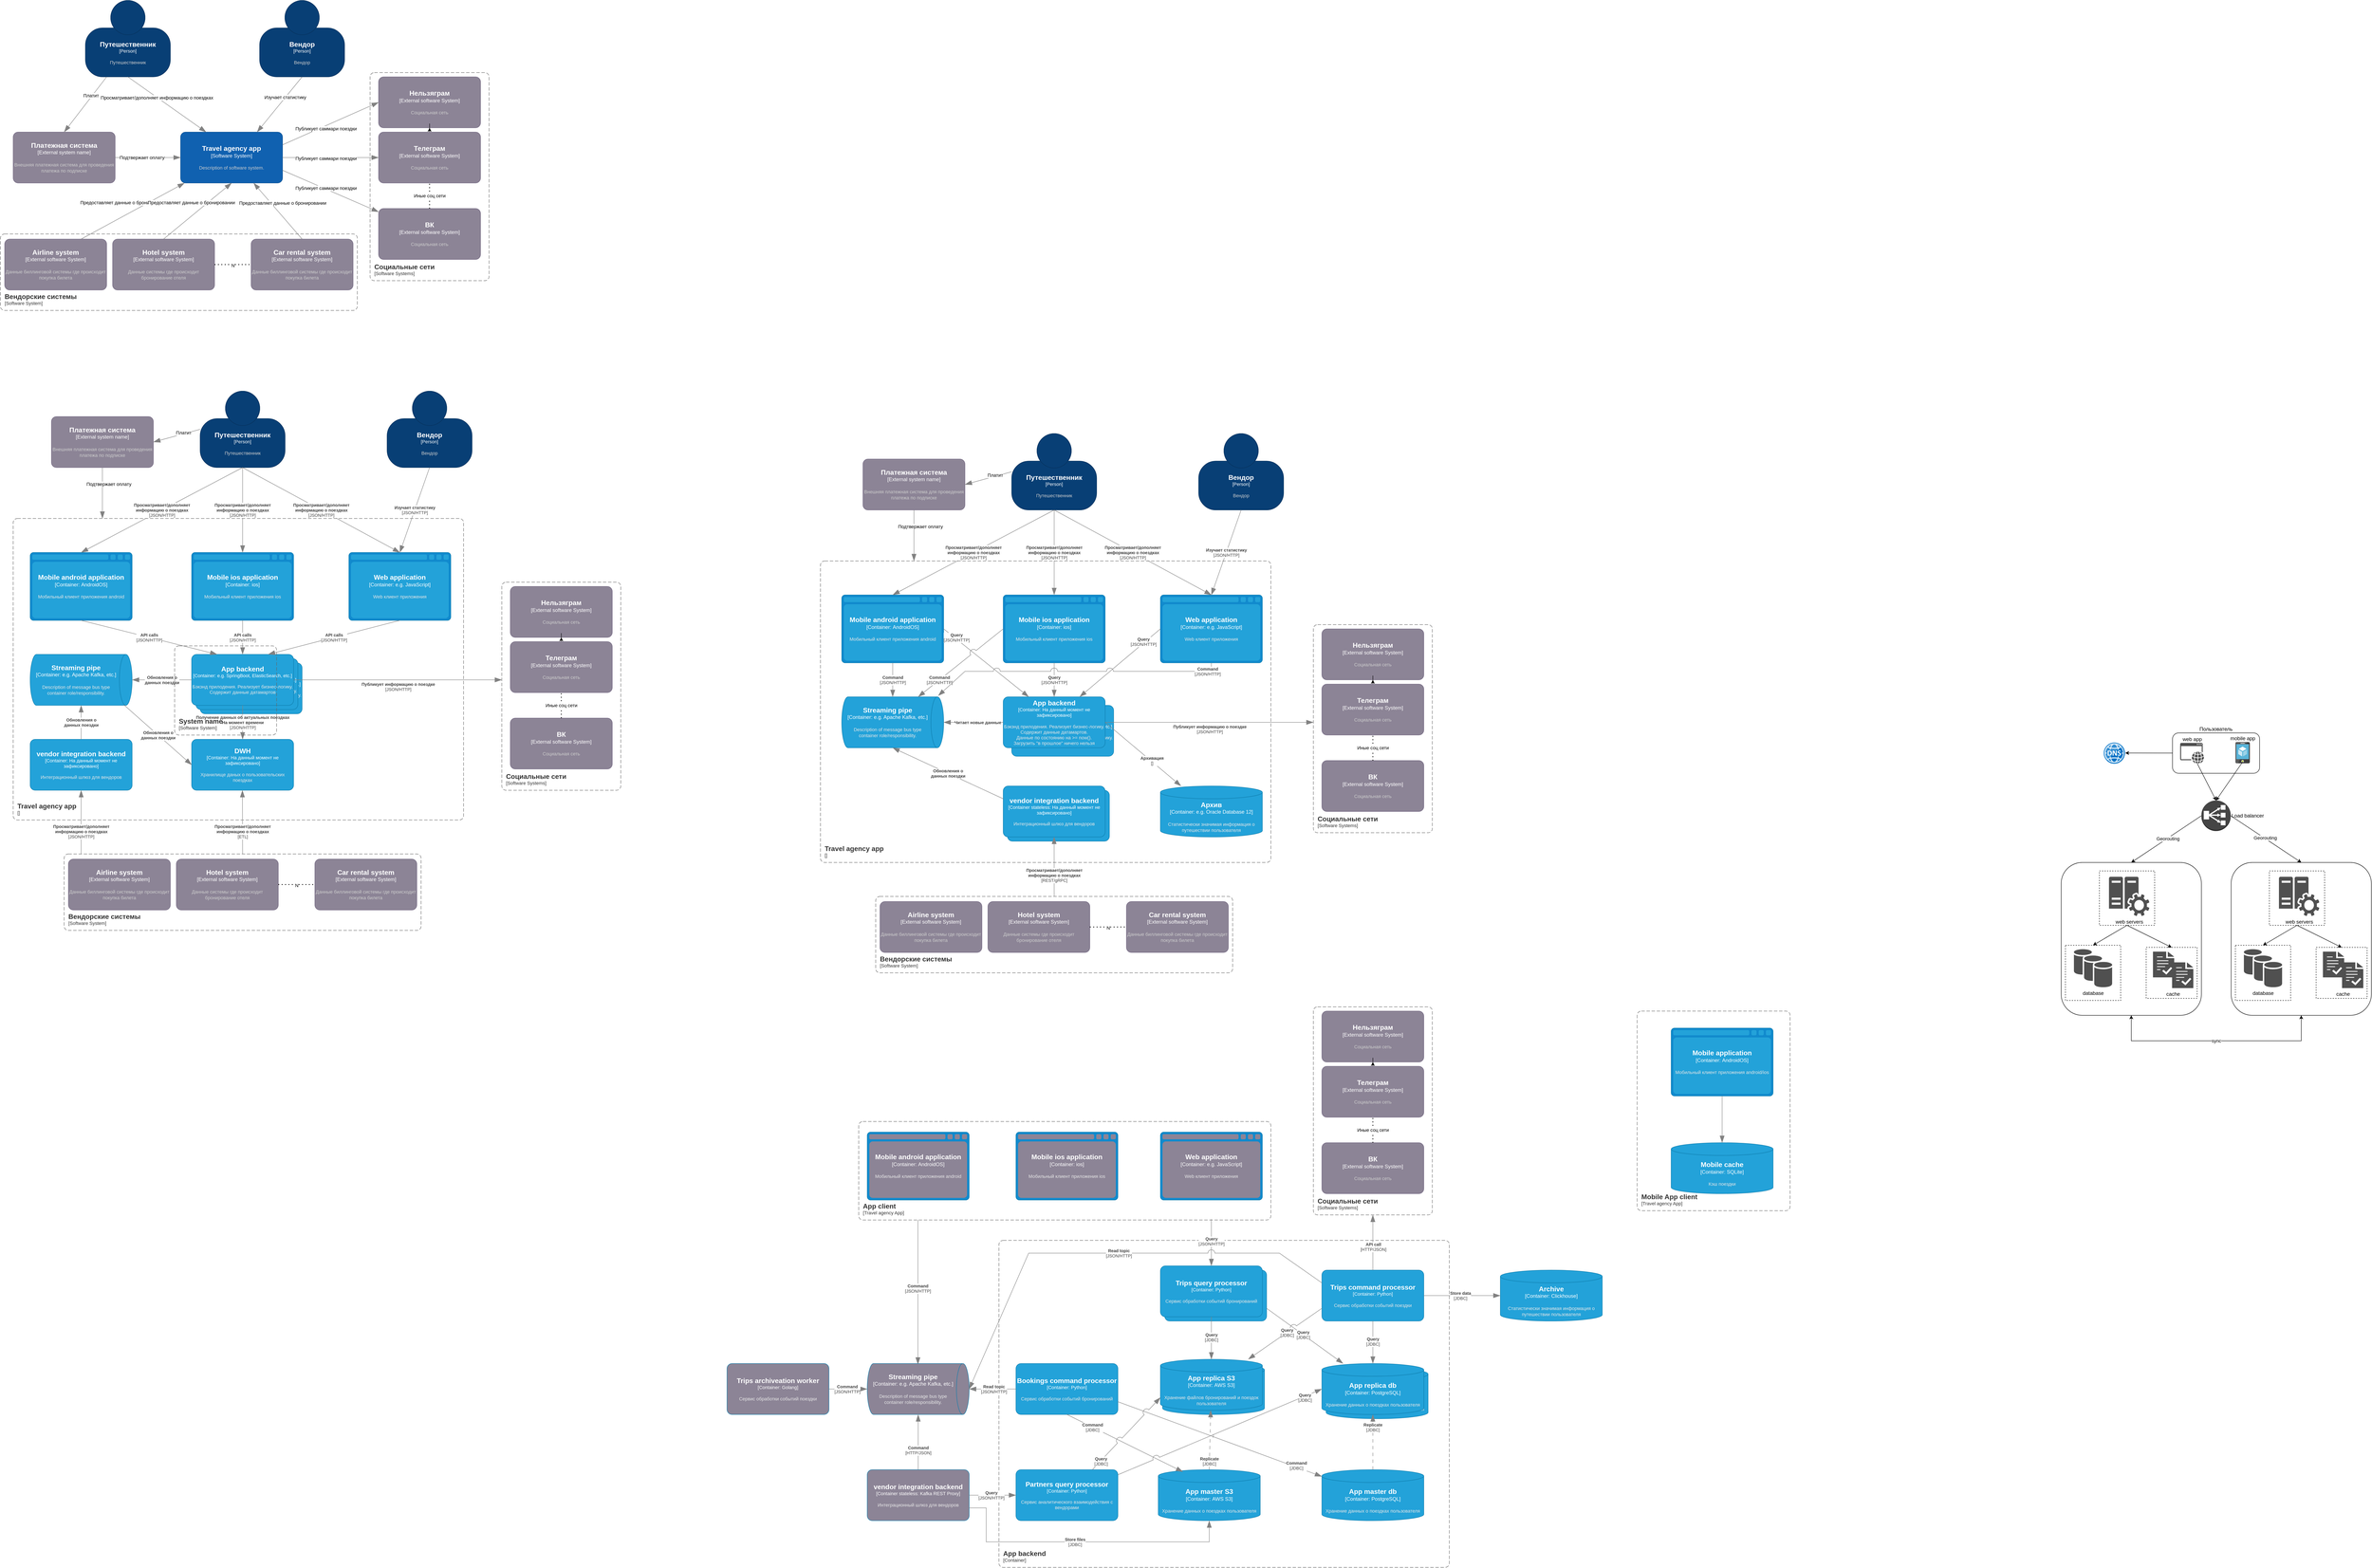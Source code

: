 <mxfile version="26.0.16">
  <diagram name="Страница — 1" id="hBFGD2Wtad7kvXsyWuUc">
    <mxGraphModel dx="2051" dy="896" grid="1" gridSize="10" guides="1" tooltips="1" connect="1" arrows="1" fold="1" page="1" pageScale="1" pageWidth="827" pageHeight="1169" math="0" shadow="0">
      <root>
        <mxCell id="0" />
        <mxCell id="1" parent="0" />
        <mxCell id="1X3xBcnbt9OsxCPcPPlh-77" value="Пользователь" style="rounded=1;whiteSpace=wrap;html=1;verticalAlign=bottom;labelPosition=center;verticalLabelPosition=top;align=center;" vertex="1" parent="1">
          <mxGeometry x="4982" y="1835" width="205" height="95" as="geometry" />
        </mxCell>
        <object placeholders="1" c4Name="Trips query processor" c4Type="Container" c4Technology="Golang" c4Description="Сервис обработки событий бронирований" label="&lt;font style=&quot;font-size: 16px&quot;&gt;&lt;b&gt;%c4Name%&lt;/b&gt;&lt;/font&gt;&lt;div&gt;[%c4Type%: %c4Technology%]&lt;/div&gt;&lt;br&gt;&lt;div&gt;&lt;font style=&quot;font-size: 11px&quot;&gt;&lt;font color=&quot;#E6E6E6&quot;&gt;%c4Description%&lt;/font&gt;&lt;/div&gt;" id="1X3xBcnbt9OsxCPcPPlh-40">
          <mxCell style="rounded=1;whiteSpace=wrap;html=1;fontSize=11;labelBackgroundColor=none;fillColor=#23A2D9;fontColor=#ffffff;align=center;arcSize=10;strokeColor=#0E7DAD;metaEdit=1;resizable=0;points=[[0.25,0,0],[0.5,0,0],[0.75,0,0],[1,0.25,0],[1,0.5,0],[1,0.75,0],[0.75,1,0],[0.5,1,0],[0.25,1,0],[0,0.75,0],[0,0.5,0],[0,0.25,0]];" vertex="1" parent="1">
            <mxGeometry x="2610" y="3100" width="240" height="120" as="geometry" />
          </mxCell>
        </object>
        <object placeholders="1" c4Name="App replica db" c4Type="Container" c4Technology="????" c4Description="Хранение данных о поездках пользователя" label="&lt;font style=&quot;font-size: 16px&quot;&gt;&lt;b&gt;%c4Name%&lt;/b&gt;&lt;/font&gt;&lt;div&gt;[%c4Type%:&amp;nbsp;%c4Technology%]&lt;/div&gt;&lt;br&gt;&lt;div&gt;&lt;font style=&quot;font-size: 11px&quot;&gt;&lt;font color=&quot;#E6E6E6&quot;&gt;%c4Description%&lt;/font&gt;&lt;/div&gt;" id="1X3xBcnbt9OsxCPcPPlh-34">
          <mxCell style="shape=cylinder3;size=15;whiteSpace=wrap;html=1;boundedLbl=1;rounded=0;labelBackgroundColor=none;fillColor=#23A2D9;fontSize=12;fontColor=#ffffff;align=center;strokeColor=#0E7DAD;metaEdit=1;points=[[0.5,0,0],[1,0.25,0],[1,0.5,0],[1,0.75,0],[0.5,1,0],[0,0.75,0],[0,0.5,0],[0,0.25,0]];resizable=0;" vertex="1" parent="1">
            <mxGeometry x="2990" y="3330" width="240" height="120" as="geometry" />
          </mxCell>
        </object>
        <object placeholders="1" c4Name="App replica S3" c4Type="Container" c4Technology="AWS S3" c4Description="Хранение файлов бронирований и поездок пользователя" label="&lt;font style=&quot;font-size: 16px&quot;&gt;&lt;b&gt;%c4Name%&lt;/b&gt;&lt;/font&gt;&lt;div&gt;[%c4Type%:&amp;nbsp;%c4Technology%]&lt;/div&gt;&lt;br&gt;&lt;div&gt;&lt;font style=&quot;font-size: 11px&quot;&gt;&lt;font color=&quot;#E6E6E6&quot;&gt;%c4Description%&lt;/font&gt;&lt;/div&gt;" id="1X3xBcnbt9OsxCPcPPlh-33">
          <mxCell style="shape=cylinder3;size=15;whiteSpace=wrap;html=1;boundedLbl=1;rounded=0;labelBackgroundColor=none;fillColor=#23A2D9;fontSize=12;fontColor=#ffffff;align=center;strokeColor=#0E7DAD;metaEdit=1;points=[[0.5,0,0],[1,0.25,0],[1,0.5,0],[1,0.75,0],[0.5,1,0],[0,0.75,0],[0,0.5,0],[0,0.25,0]];resizable=0;" vertex="1" parent="1">
            <mxGeometry x="2605" y="3320" width="240" height="120" as="geometry" />
          </mxCell>
        </object>
        <object placeholders="1" c4Name="vendor integration backend" c4Type="Container" c4Technology="На данный момент не зафиксировано" c4Description="Интеграционный шлюз для вендоров" label="&lt;font style=&quot;font-size: 16px&quot;&gt;&lt;b&gt;%c4Name%&lt;/b&gt;&lt;/font&gt;&lt;div&gt;[%c4Type%: %c4Technology%]&lt;/div&gt;&lt;br&gt;&lt;div&gt;&lt;font style=&quot;font-size: 11px&quot;&gt;&lt;font color=&quot;#E6E6E6&quot;&gt;%c4Description%&lt;/font&gt;&lt;/div&gt;" id="1X3xBcnbt9OsxCPcPPlh-5">
          <mxCell style="rounded=1;whiteSpace=wrap;html=1;fontSize=11;labelBackgroundColor=none;fillColor=#23A2D9;fontColor=#ffffff;align=center;arcSize=10;strokeColor=#0E7DAD;metaEdit=1;resizable=0;points=[[0.25,0,0],[0.5,0,0],[0.75,0,0],[1,0.25,0],[1,0.5,0],[1,0.75,0],[0.75,1,0],[0.5,1,0],[0.25,1,0],[0,0.75,0],[0,0.5,0],[0,0.25,0]];" vertex="1" parent="1">
            <mxGeometry x="2240" y="1970" width="240" height="120" as="geometry" />
          </mxCell>
        </object>
        <object placeholders="1" c4Name="App backend" c4Type="Container" c4Technology="e.g. SpringBoot, ElasticSearch, etc." c4Description="Бэкэнд прилодения. Реализует бизнес-логику. Содержит данные датамартов" label="&lt;font style=&quot;font-size: 16px&quot;&gt;&lt;b&gt;%c4Name%&lt;/b&gt;&lt;/font&gt;&lt;div&gt;[%c4Type%: %c4Technology%]&lt;/div&gt;&lt;br&gt;&lt;div&gt;&lt;font style=&quot;font-size: 11px&quot;&gt;&lt;font color=&quot;#E6E6E6&quot;&gt;%c4Description%&lt;/font&gt;&lt;/div&gt;" id="CF6k36N4D8vILac74Z-8-68">
          <mxCell style="rounded=1;whiteSpace=wrap;html=1;fontSize=11;labelBackgroundColor=none;fillColor=#23A2D9;fontColor=#ffffff;align=center;arcSize=10;strokeColor=#0E7DAD;metaEdit=1;resizable=0;points=[[0.25,0,0],[0.5,0,0],[0.75,0,0],[1,0.25,0],[1,0.5,0],[1,0.75,0],[0.75,1,0],[0.5,1,0],[0.25,1,0],[0,0.75,0],[0,0.5,0],[0,0.25,0]];" parent="1" vertex="1">
            <mxGeometry x="340" y="1670" width="240" height="120" as="geometry" />
          </mxCell>
        </object>
        <object placeholders="1" c4Name="App backend" c4Type="Container" c4Technology="e.g. SpringBoot, ElasticSearch, etc." c4Description="Бэкэнд прилодения. Реализует бизнес-логику. Содержит данные датамартов" label="&lt;font style=&quot;font-size: 16px&quot;&gt;&lt;b&gt;%c4Name%&lt;/b&gt;&lt;/font&gt;&lt;div&gt;[%c4Type%: %c4Technology%]&lt;/div&gt;&lt;br&gt;&lt;div&gt;&lt;font style=&quot;font-size: 11px&quot;&gt;&lt;font color=&quot;#E6E6E6&quot;&gt;%c4Description%&lt;/font&gt;&lt;/div&gt;" id="CF6k36N4D8vILac74Z-8-67">
          <mxCell style="rounded=1;whiteSpace=wrap;html=1;fontSize=11;labelBackgroundColor=none;fillColor=#23A2D9;fontColor=#ffffff;align=center;arcSize=10;strokeColor=#0E7DAD;metaEdit=1;resizable=0;points=[[0.25,0,0],[0.5,0,0],[0.75,0,0],[1,0.25,0],[1,0.5,0],[1,0.75,0],[0.75,1,0],[0.5,1,0],[0.25,1,0],[0,0.75,0],[0,0.5,0],[0,0.25,0]];" parent="1" vertex="1">
            <mxGeometry x="330" y="1660" width="240" height="120" as="geometry" />
          </mxCell>
        </object>
        <object placeholders="1" c4Name="Путешественник" c4Type="Person" c4Description="Путешественник" label="&lt;font style=&quot;font-size: 16px&quot;&gt;&lt;b&gt;%c4Name%&lt;/b&gt;&lt;/font&gt;&lt;div&gt;[%c4Type%]&lt;/div&gt;&lt;br&gt;&lt;div&gt;&lt;font style=&quot;font-size: 11px&quot;&gt;&lt;font color=&quot;#cccccc&quot;&gt;%c4Description%&lt;/font&gt;&lt;/div&gt;" id="8tRTBIlUkqPkJe9OdviB-1">
          <mxCell style="html=1;fontSize=11;dashed=0;whiteSpace=wrap;fillColor=#083F75;strokeColor=#06315C;fontColor=#ffffff;shape=mxgraph.c4.person2;align=center;metaEdit=1;points=[[0.5,0,0],[1,0.5,0],[1,0.75,0],[0.75,1,0],[0.5,1,0],[0.25,1,0],[0,0.75,0],[0,0.5,0]];resizable=0;" parent="1" vertex="1">
            <mxGeometry x="70" y="110" width="200" height="180" as="geometry" />
          </mxCell>
        </object>
        <object placeholders="1" c4Name="Travel agency app" c4Type="Software System" c4Description="Description of software system." label="&lt;font style=&quot;font-size: 16px&quot;&gt;&lt;b&gt;%c4Name%&lt;/b&gt;&lt;/font&gt;&lt;div&gt;[%c4Type%]&lt;/div&gt;&lt;br&gt;&lt;div&gt;&lt;font style=&quot;font-size: 11px&quot;&gt;&lt;font color=&quot;#cccccc&quot;&gt;%c4Description%&lt;/font&gt;&lt;/div&gt;" id="8tRTBIlUkqPkJe9OdviB-2">
          <mxCell style="rounded=1;whiteSpace=wrap;html=1;labelBackgroundColor=none;fillColor=#1061B0;fontColor=#ffffff;align=center;arcSize=10;strokeColor=#0D5091;metaEdit=1;resizable=0;points=[[0.25,0,0],[0.5,0,0],[0.75,0,0],[1,0.25,0],[1,0.5,0],[1,0.75,0],[0.75,1,0],[0.5,1,0],[0.25,1,0],[0,0.75,0],[0,0.5,0],[0,0.25,0]];" parent="1" vertex="1">
            <mxGeometry x="294" y="420" width="240" height="120" as="geometry" />
          </mxCell>
        </object>
        <object placeholders="1" c4Name="Airline system" c4Type="External software System" c4Description="Данные биллинговой системы где происходит покупка билета" label="&lt;font style=&quot;font-size: 16px&quot;&gt;&lt;b&gt;%c4Name%&lt;/b&gt;&lt;/font&gt;&lt;div&gt;[%c4Type%]&lt;/div&gt;&lt;br&gt;&lt;div&gt;&lt;font style=&quot;font-size: 11px&quot;&gt;&lt;font color=&quot;#cccccc&quot;&gt;%c4Description%&lt;/font&gt;&lt;/div&gt;" id="8tRTBIlUkqPkJe9OdviB-3">
          <mxCell style="rounded=1;whiteSpace=wrap;html=1;labelBackgroundColor=none;fillColor=#8C8496;fontColor=#ffffff;align=center;arcSize=10;strokeColor=#736782;metaEdit=1;resizable=0;points=[[0.25,0,0],[0.5,0,0],[0.75,0,0],[1,0.25,0],[1,0.5,0],[1,0.75,0],[0.75,1,0],[0.5,1,0],[0.25,1,0],[0,0.75,0],[0,0.5,0],[0,0.25,0]];" parent="1" vertex="1">
            <mxGeometry x="-120" y="672" width="240" height="120" as="geometry" />
          </mxCell>
        </object>
        <object placeholders="1" c4Name="Hotel system" c4Type="External software System" c4Description="Данные системы где происходит бронирование отеля" label="&lt;font style=&quot;font-size: 16px&quot;&gt;&lt;b&gt;%c4Name%&lt;/b&gt;&lt;/font&gt;&lt;div&gt;[%c4Type%]&lt;/div&gt;&lt;br&gt;&lt;div&gt;&lt;font style=&quot;font-size: 11px&quot;&gt;&lt;font color=&quot;#cccccc&quot;&gt;%c4Description%&lt;/font&gt;&lt;/div&gt;" id="8tRTBIlUkqPkJe9OdviB-4">
          <mxCell style="rounded=1;whiteSpace=wrap;html=1;labelBackgroundColor=none;fillColor=#8C8496;fontColor=#ffffff;align=center;arcSize=10;strokeColor=#736782;metaEdit=1;resizable=0;points=[[0.25,0,0],[0.5,0,0],[0.75,0,0],[1,0.25,0],[1,0.5,0],[1,0.75,0],[0.75,1,0],[0.5,1,0],[0.25,1,0],[0,0.75,0],[0,0.5,0],[0,0.25,0]];" parent="1" vertex="1">
            <mxGeometry x="134" y="672" width="240" height="120" as="geometry" />
          </mxCell>
        </object>
        <object placeholders="1" c4Name="Car rental system" c4Type="External software System" c4Description="Данные биллинговой системы где происходит покупка билета" label="&lt;font style=&quot;font-size: 16px&quot;&gt;&lt;b&gt;%c4Name%&lt;/b&gt;&lt;/font&gt;&lt;div&gt;[%c4Type%]&lt;/div&gt;&lt;br&gt;&lt;div&gt;&lt;font style=&quot;font-size: 11px&quot;&gt;&lt;font color=&quot;#cccccc&quot;&gt;%c4Description%&lt;/font&gt;&lt;/div&gt;" id="8tRTBIlUkqPkJe9OdviB-5">
          <mxCell style="rounded=1;whiteSpace=wrap;html=1;labelBackgroundColor=none;fillColor=#8C8496;fontColor=#ffffff;align=center;arcSize=10;strokeColor=#736782;metaEdit=1;resizable=0;points=[[0.25,0,0],[0.5,0,0],[0.75,0,0],[1,0.25,0],[1,0.5,0],[1,0.75,0],[0.75,1,0],[0.5,1,0],[0.25,1,0],[0,0.75,0],[0,0.5,0],[0,0.25,0]];" parent="1" vertex="1">
            <mxGeometry x="460" y="672" width="240" height="120" as="geometry" />
          </mxCell>
        </object>
        <mxCell id="8tRTBIlUkqPkJe9OdviB-6" value="" style="endArrow=none;dashed=1;html=1;dashPattern=1 3;strokeWidth=2;rounded=0;entryX=0;entryY=0.5;entryDx=0;entryDy=0;entryPerimeter=0;exitX=1;exitY=0.5;exitDx=0;exitDy=0;exitPerimeter=0;" parent="1" source="8tRTBIlUkqPkJe9OdviB-4" target="8tRTBIlUkqPkJe9OdviB-5" edge="1">
          <mxGeometry width="50" height="50" relative="1" as="geometry">
            <mxPoint x="230" y="492" as="sourcePoint" />
            <mxPoint x="280" y="442" as="targetPoint" />
          </mxGeometry>
        </mxCell>
        <mxCell id="8tRTBIlUkqPkJe9OdviB-7" value="N" style="edgeLabel;html=1;align=center;verticalAlign=middle;resizable=0;points=[];" parent="8tRTBIlUkqPkJe9OdviB-6" vertex="1" connectable="0">
          <mxGeometry y="-2" relative="1" as="geometry">
            <mxPoint as="offset" />
          </mxGeometry>
        </mxCell>
        <object placeholders="1" c4Type="Relationship" id="8tRTBIlUkqPkJe9OdviB-9">
          <mxCell style="endArrow=blockThin;html=1;fontSize=10;fontColor=#404040;strokeWidth=1;endFill=1;strokeColor=#828282;elbow=vertical;metaEdit=1;endSize=14;startSize=14;jumpStyle=arc;jumpSize=16;rounded=0;exitX=0.75;exitY=0;exitDx=0;exitDy=0;exitPerimeter=0;" parent="1" source="8tRTBIlUkqPkJe9OdviB-3" target="8tRTBIlUkqPkJe9OdviB-2" edge="1">
            <mxGeometry width="240" relative="1" as="geometry">
              <mxPoint x="414" y="790" as="sourcePoint" />
              <mxPoint x="424" y="550" as="targetPoint" />
            </mxGeometry>
          </mxCell>
        </object>
        <mxCell id="8tRTBIlUkqPkJe9OdviB-14" value="Предоставляет данные о бронировании" style="edgeLabel;html=1;align=center;verticalAlign=middle;resizable=0;points=[];" parent="8tRTBIlUkqPkJe9OdviB-9" vertex="1" connectable="0">
          <mxGeometry x="-0.185" relative="1" as="geometry">
            <mxPoint y="-32" as="offset" />
          </mxGeometry>
        </mxCell>
        <object placeholders="1" c4Type="Relationship" id="8tRTBIlUkqPkJe9OdviB-11">
          <mxCell style="endArrow=blockThin;html=1;fontSize=10;fontColor=#404040;strokeWidth=1;endFill=1;strokeColor=#828282;elbow=vertical;metaEdit=1;endSize=14;startSize=14;jumpStyle=arc;jumpSize=16;rounded=0;exitX=0.5;exitY=1;exitDx=0;exitDy=0;exitPerimeter=0;entryX=0.25;entryY=0;entryDx=0;entryDy=0;entryPerimeter=0;" parent="1" source="8tRTBIlUkqPkJe9OdviB-1" target="8tRTBIlUkqPkJe9OdviB-2" edge="1">
            <mxGeometry width="240" relative="1" as="geometry">
              <mxPoint x="290" y="560" as="sourcePoint" />
              <mxPoint x="414" y="420" as="targetPoint" />
            </mxGeometry>
          </mxCell>
        </object>
        <mxCell id="8tRTBIlUkqPkJe9OdviB-12" value="Просматривает/дополняет информацию о поездках" style="edgeLabel;html=1;align=center;verticalAlign=middle;resizable=0;points=[];" parent="8tRTBIlUkqPkJe9OdviB-11" vertex="1" connectable="0">
          <mxGeometry x="-0.258" y="-1" relative="1" as="geometry">
            <mxPoint as="offset" />
          </mxGeometry>
        </mxCell>
        <object placeholders="1" c4Name="Нельзяграм" c4Type="External software System" c4Description="Социальная сеть" label="&lt;font style=&quot;font-size: 16px&quot;&gt;&lt;b&gt;%c4Name%&lt;/b&gt;&lt;/font&gt;&lt;div&gt;[%c4Type%]&lt;/div&gt;&lt;br&gt;&lt;div&gt;&lt;font style=&quot;font-size: 11px&quot;&gt;&lt;font color=&quot;#cccccc&quot;&gt;%c4Description%&lt;/font&gt;&lt;/div&gt;" id="8tRTBIlUkqPkJe9OdviB-16">
          <mxCell style="rounded=1;whiteSpace=wrap;html=1;labelBackgroundColor=none;fillColor=#8C8496;fontColor=#ffffff;align=center;arcSize=10;strokeColor=#736782;metaEdit=1;resizable=0;points=[[0.25,0,0],[0.5,0,0],[0.75,0,0],[1,0.25,0],[1,0.5,0],[1,0.75,0],[0.75,1,0],[0.5,1,0],[0.25,1,0],[0,0.75,0],[0,0.5,0],[0,0.25,0]];" parent="1" vertex="1">
            <mxGeometry x="760" y="290" width="240" height="120" as="geometry" />
          </mxCell>
        </object>
        <mxCell id="8tRTBIlUkqPkJe9OdviB-39" value="" style="edgeStyle=orthogonalEdgeStyle;rounded=0;orthogonalLoop=1;jettySize=auto;html=1;" parent="1" source="8tRTBIlUkqPkJe9OdviB-17" target="8tRTBIlUkqPkJe9OdviB-16" edge="1">
          <mxGeometry relative="1" as="geometry" />
        </mxCell>
        <object placeholders="1" c4Name="Телеграм" c4Type="External software System" c4Description="Социальная сеть" label="&lt;font style=&quot;font-size: 16px&quot;&gt;&lt;b&gt;%c4Name%&lt;/b&gt;&lt;/font&gt;&lt;div&gt;[%c4Type%]&lt;/div&gt;&lt;br&gt;&lt;div&gt;&lt;font style=&quot;font-size: 11px&quot;&gt;&lt;font color=&quot;#cccccc&quot;&gt;%c4Description%&lt;/font&gt;&lt;/div&gt;" id="8tRTBIlUkqPkJe9OdviB-17">
          <mxCell style="rounded=1;whiteSpace=wrap;html=1;labelBackgroundColor=none;fillColor=#8C8496;fontColor=#ffffff;align=center;arcSize=10;strokeColor=#736782;metaEdit=1;resizable=0;points=[[0.25,0,0],[0.5,0,0],[0.75,0,0],[1,0.25,0],[1,0.5,0],[1,0.75,0],[0.75,1,0],[0.5,1,0],[0.25,1,0],[0,0.75,0],[0,0.5,0],[0,0.25,0]];" parent="1" vertex="1">
            <mxGeometry x="760" y="420" width="240" height="120" as="geometry" />
          </mxCell>
        </object>
        <object placeholders="1" c4Name="ВК" c4Type="External software System" c4Description="Социальная сеть" label="&lt;font style=&quot;font-size: 16px&quot;&gt;&lt;b&gt;%c4Name%&lt;/b&gt;&lt;/font&gt;&lt;div&gt;[%c4Type%]&lt;/div&gt;&lt;br&gt;&lt;div&gt;&lt;font style=&quot;font-size: 11px&quot;&gt;&lt;font color=&quot;#cccccc&quot;&gt;%c4Description%&lt;/font&gt;&lt;/div&gt;" id="8tRTBIlUkqPkJe9OdviB-18">
          <mxCell style="rounded=1;whiteSpace=wrap;html=1;labelBackgroundColor=none;fillColor=#8C8496;fontColor=#ffffff;align=center;arcSize=10;strokeColor=#736782;metaEdit=1;resizable=0;points=[[0.25,0,0],[0.5,0,0],[0.75,0,0],[1,0.25,0],[1,0.5,0],[1,0.75,0],[0.75,1,0],[0.5,1,0],[0.25,1,0],[0,0.75,0],[0,0.5,0],[0,0.25,0]];" parent="1" vertex="1">
            <mxGeometry x="760" y="600" width="240" height="120" as="geometry" />
          </mxCell>
        </object>
        <object placeholders="1" c4Name="Социальные сети" c4Type="SystemScopeBoundary" c4Application="Software Systems" label="&lt;font style=&quot;font-size: 16px&quot;&gt;&lt;b&gt;&lt;div style=&quot;text-align: left&quot;&gt;%c4Name%&lt;/div&gt;&lt;/b&gt;&lt;/font&gt;&lt;div style=&quot;text-align: left&quot;&gt;[%c4Application%]&lt;/div&gt;" id="8tRTBIlUkqPkJe9OdviB-19">
          <mxCell style="rounded=1;fontSize=11;whiteSpace=wrap;html=1;dashed=1;arcSize=20;fillColor=none;strokeColor=#666666;fontColor=#333333;labelBackgroundColor=none;align=left;verticalAlign=bottom;labelBorderColor=none;spacingTop=0;spacing=10;dashPattern=8 4;metaEdit=1;rotatable=0;perimeter=rectanglePerimeter;noLabel=0;labelPadding=0;allowArrows=0;connectable=0;expand=0;recursiveResize=0;editable=1;pointerEvents=0;absoluteArcSize=1;points=[[0.25,0,0],[0.5,0,0],[0.75,0,0],[1,0.25,0],[1,0.5,0],[1,0.75,0],[0.75,1,0],[0.5,1,0],[0.25,1,0],[0,0.75,0],[0,0.5,0],[0,0.25,0]];" parent="1" vertex="1">
            <mxGeometry x="740" y="280" width="280" height="490" as="geometry" />
          </mxCell>
        </object>
        <object placeholders="1" c4Name="Вендорские системы" c4Type="SystemScopeBoundary" c4Application="Software System" label="&lt;font style=&quot;font-size: 16px&quot;&gt;&lt;b&gt;&lt;div style=&quot;text-align: left&quot;&gt;%c4Name%&lt;/div&gt;&lt;/b&gt;&lt;/font&gt;&lt;div style=&quot;text-align: left&quot;&gt;[%c4Application%]&lt;/div&gt;" id="8tRTBIlUkqPkJe9OdviB-20">
          <mxCell style="rounded=1;fontSize=11;whiteSpace=wrap;html=1;dashed=1;arcSize=20;fillColor=none;strokeColor=#666666;fontColor=#333333;labelBackgroundColor=none;align=left;verticalAlign=bottom;labelBorderColor=none;spacingTop=0;spacing=10;dashPattern=8 4;metaEdit=1;rotatable=0;perimeter=rectanglePerimeter;noLabel=0;labelPadding=0;allowArrows=0;connectable=0;expand=0;recursiveResize=0;editable=1;pointerEvents=0;absoluteArcSize=1;points=[[0.25,0,0],[0.5,0,0],[0.75,0,0],[1,0.25,0],[1,0.5,0],[1,0.75,0],[0.75,1,0],[0.5,1,0],[0.25,1,0],[0,0.75,0],[0,0.5,0],[0,0.25,0]];" parent="1" vertex="1">
            <mxGeometry x="-130" y="660" width="840" height="180" as="geometry" />
          </mxCell>
        </object>
        <object placeholders="1" c4Type="Relationship" id="8tRTBIlUkqPkJe9OdviB-21">
          <mxCell style="endArrow=blockThin;html=1;fontSize=10;fontColor=#404040;strokeWidth=1;endFill=1;strokeColor=#828282;elbow=vertical;metaEdit=1;endSize=14;startSize=14;jumpStyle=arc;jumpSize=16;rounded=0;exitX=1;exitY=0.25;exitDx=0;exitDy=0;exitPerimeter=0;entryX=0;entryY=0.5;entryDx=0;entryDy=0;entryPerimeter=0;" parent="1" source="8tRTBIlUkqPkJe9OdviB-2" target="8tRTBIlUkqPkJe9OdviB-16" edge="1">
            <mxGeometry width="240" relative="1" as="geometry">
              <mxPoint x="424" y="800" as="sourcePoint" />
              <mxPoint x="740" y="460" as="targetPoint" />
            </mxGeometry>
          </mxCell>
        </object>
        <mxCell id="8tRTBIlUkqPkJe9OdviB-22" value="Публикует саммари поездки" style="edgeLabel;html=1;align=center;verticalAlign=middle;resizable=0;points=[];" parent="8tRTBIlUkqPkJe9OdviB-21" vertex="1" connectable="0">
          <mxGeometry x="-0.185" relative="1" as="geometry">
            <mxPoint x="10" y="2" as="offset" />
          </mxGeometry>
        </mxCell>
        <object placeholders="1" c4Type="Relationship" id="8tRTBIlUkqPkJe9OdviB-24">
          <mxCell style="endArrow=blockThin;html=1;fontSize=10;fontColor=#404040;strokeWidth=1;endFill=1;strokeColor=#828282;elbow=vertical;metaEdit=1;endSize=14;startSize=14;jumpStyle=arc;jumpSize=16;rounded=0;exitX=1;exitY=0.5;exitDx=0;exitDy=0;exitPerimeter=0;entryX=0;entryY=0.5;entryDx=0;entryDy=0;entryPerimeter=0;" parent="1" source="8tRTBIlUkqPkJe9OdviB-2" target="8tRTBIlUkqPkJe9OdviB-17" edge="1">
            <mxGeometry width="240" relative="1" as="geometry">
              <mxPoint x="544" y="490" as="sourcePoint" />
              <mxPoint x="760" y="310" as="targetPoint" />
            </mxGeometry>
          </mxCell>
        </object>
        <mxCell id="8tRTBIlUkqPkJe9OdviB-25" value="Публикует саммари поездки" style="edgeLabel;html=1;align=center;verticalAlign=middle;resizable=0;points=[];" parent="8tRTBIlUkqPkJe9OdviB-24" vertex="1" connectable="0">
          <mxGeometry x="-0.185" relative="1" as="geometry">
            <mxPoint x="10" y="2" as="offset" />
          </mxGeometry>
        </mxCell>
        <object placeholders="1" c4Type="Relationship" id="8tRTBIlUkqPkJe9OdviB-26">
          <mxCell style="endArrow=blockThin;html=1;fontSize=10;fontColor=#404040;strokeWidth=1;endFill=1;strokeColor=#828282;elbow=vertical;metaEdit=1;endSize=14;startSize=14;jumpStyle=arc;jumpSize=16;rounded=0;exitX=1;exitY=0.75;exitDx=0;exitDy=0;exitPerimeter=0;" parent="1" source="8tRTBIlUkqPkJe9OdviB-2" target="8tRTBIlUkqPkJe9OdviB-18" edge="1">
            <mxGeometry width="240" relative="1" as="geometry">
              <mxPoint x="540" y="480" as="sourcePoint" />
              <mxPoint x="760" y="440" as="targetPoint" />
            </mxGeometry>
          </mxCell>
        </object>
        <mxCell id="8tRTBIlUkqPkJe9OdviB-27" value="Публикует саммари поездки" style="edgeLabel;html=1;align=center;verticalAlign=middle;resizable=0;points=[];" parent="8tRTBIlUkqPkJe9OdviB-26" vertex="1" connectable="0">
          <mxGeometry x="-0.185" relative="1" as="geometry">
            <mxPoint x="10" y="2" as="offset" />
          </mxGeometry>
        </mxCell>
        <mxCell id="8tRTBIlUkqPkJe9OdviB-28" value="" style="endArrow=none;dashed=1;html=1;dashPattern=1 3;strokeWidth=2;rounded=0;entryX=0.5;entryY=1;entryDx=0;entryDy=0;entryPerimeter=0;" parent="1" source="8tRTBIlUkqPkJe9OdviB-18" target="8tRTBIlUkqPkJe9OdviB-17" edge="1">
          <mxGeometry width="50" height="50" relative="1" as="geometry">
            <mxPoint x="490" y="690" as="sourcePoint" />
            <mxPoint x="880" y="590" as="targetPoint" />
          </mxGeometry>
        </mxCell>
        <mxCell id="8tRTBIlUkqPkJe9OdviB-29" value="Иные соц сети" style="edgeLabel;html=1;align=center;verticalAlign=middle;resizable=0;points=[];" parent="8tRTBIlUkqPkJe9OdviB-28" vertex="1" connectable="0">
          <mxGeometry x="0.333" y="-1" relative="1" as="geometry">
            <mxPoint x="-1" y="10" as="offset" />
          </mxGeometry>
        </mxCell>
        <object placeholders="1" c4Type="Relationship" id="8tRTBIlUkqPkJe9OdviB-30">
          <mxCell style="endArrow=blockThin;html=1;fontSize=10;fontColor=#404040;strokeWidth=1;endFill=1;strokeColor=#828282;elbow=vertical;metaEdit=1;endSize=14;startSize=14;jumpStyle=arc;jumpSize=16;rounded=0;exitX=0.5;exitY=0;exitDx=0;exitDy=0;exitPerimeter=0;entryX=0.5;entryY=1;entryDx=0;entryDy=0;entryPerimeter=0;" parent="1" source="8tRTBIlUkqPkJe9OdviB-4" target="8tRTBIlUkqPkJe9OdviB-2" edge="1">
            <mxGeometry width="240" relative="1" as="geometry">
              <mxPoint x="100" y="812" as="sourcePoint" />
              <mxPoint x="364" y="550" as="targetPoint" />
            </mxGeometry>
          </mxCell>
        </object>
        <mxCell id="8tRTBIlUkqPkJe9OdviB-31" value="Предоставляет данные о бронировании" style="edgeLabel;html=1;align=center;verticalAlign=middle;resizable=0;points=[];" parent="8tRTBIlUkqPkJe9OdviB-30" vertex="1" connectable="0">
          <mxGeometry x="-0.185" relative="1" as="geometry">
            <mxPoint y="-32" as="offset" />
          </mxGeometry>
        </mxCell>
        <object placeholders="1" c4Type="Relationship" id="8tRTBIlUkqPkJe9OdviB-32">
          <mxCell style="endArrow=blockThin;html=1;fontSize=10;fontColor=#404040;strokeWidth=1;endFill=1;strokeColor=#828282;elbow=vertical;metaEdit=1;endSize=14;startSize=14;jumpStyle=arc;jumpSize=16;rounded=0;exitX=0.5;exitY=0;exitDx=0;exitDy=0;exitPerimeter=0;" parent="1" source="8tRTBIlUkqPkJe9OdviB-5" target="8tRTBIlUkqPkJe9OdviB-2" edge="1">
            <mxGeometry width="240" relative="1" as="geometry">
              <mxPoint x="294" y="812" as="sourcePoint" />
              <mxPoint x="424" y="550" as="targetPoint" />
            </mxGeometry>
          </mxCell>
        </object>
        <mxCell id="8tRTBIlUkqPkJe9OdviB-33" value="Предоставляет данные о бронировании" style="edgeLabel;html=1;align=center;verticalAlign=middle;resizable=0;points=[];" parent="8tRTBIlUkqPkJe9OdviB-32" vertex="1" connectable="0">
          <mxGeometry x="-0.185" relative="1" as="geometry">
            <mxPoint y="-32" as="offset" />
          </mxGeometry>
        </mxCell>
        <object placeholders="1" c4Name="Платежная система" c4Type="External system name" c4Description="Внешняя платежная система для проведения платежа по подписке" label="&lt;font style=&quot;font-size: 16px&quot;&gt;&lt;b&gt;%c4Name%&lt;/b&gt;&lt;/font&gt;&lt;div&gt;[%c4Type%]&lt;/div&gt;&lt;br&gt;&lt;div&gt;&lt;font style=&quot;font-size: 11px&quot;&gt;&lt;font color=&quot;#cccccc&quot;&gt;%c4Description%&lt;/font&gt;&lt;/div&gt;" id="8tRTBIlUkqPkJe9OdviB-34">
          <mxCell style="rounded=1;whiteSpace=wrap;html=1;labelBackgroundColor=none;fillColor=#8C8496;fontColor=#ffffff;align=center;arcSize=10;strokeColor=#736782;metaEdit=1;resizable=0;points=[[0.25,0,0],[0.5,0,0],[0.75,0,0],[1,0.25,0],[1,0.5,0],[1,0.75,0],[0.75,1,0],[0.5,1,0],[0.25,1,0],[0,0.75,0],[0,0.5,0],[0,0.25,0]];" parent="1" vertex="1">
            <mxGeometry x="-100" y="420" width="240" height="120" as="geometry" />
          </mxCell>
        </object>
        <object placeholders="1" c4Type="Relationship" id="8tRTBIlUkqPkJe9OdviB-35">
          <mxCell style="endArrow=blockThin;html=1;fontSize=10;fontColor=#404040;strokeWidth=1;endFill=1;strokeColor=#828282;elbow=vertical;metaEdit=1;endSize=14;startSize=14;jumpStyle=arc;jumpSize=16;rounded=0;exitX=0.25;exitY=1;exitDx=0;exitDy=0;exitPerimeter=0;entryX=0.5;entryY=0;entryDx=0;entryDy=0;entryPerimeter=0;" parent="1" source="8tRTBIlUkqPkJe9OdviB-1" target="8tRTBIlUkqPkJe9OdviB-34" edge="1">
            <mxGeometry width="240" relative="1" as="geometry">
              <mxPoint x="280" y="480" as="sourcePoint" />
              <mxPoint x="520" y="480" as="targetPoint" />
            </mxGeometry>
          </mxCell>
        </object>
        <mxCell id="8tRTBIlUkqPkJe9OdviB-37" value="Платит" style="edgeLabel;html=1;align=center;verticalAlign=middle;resizable=0;points=[];" parent="8tRTBIlUkqPkJe9OdviB-35" vertex="1" connectable="0">
          <mxGeometry x="-0.306" y="-3" relative="1" as="geometry">
            <mxPoint as="offset" />
          </mxGeometry>
        </mxCell>
        <object placeholders="1" c4Type="Relationship" id="8tRTBIlUkqPkJe9OdviB-36">
          <mxCell style="endArrow=blockThin;html=1;fontSize=10;fontColor=#404040;strokeWidth=1;endFill=1;strokeColor=#828282;elbow=vertical;metaEdit=1;endSize=14;startSize=14;jumpStyle=arc;jumpSize=16;rounded=0;exitX=1;exitY=0.5;exitDx=0;exitDy=0;exitPerimeter=0;entryX=0;entryY=0.5;entryDx=0;entryDy=0;entryPerimeter=0;" parent="1" source="8tRTBIlUkqPkJe9OdviB-34" target="8tRTBIlUkqPkJe9OdviB-2" edge="1">
            <mxGeometry width="240" relative="1" as="geometry">
              <mxPoint x="324" y="230" as="sourcePoint" />
              <mxPoint x="70" y="430" as="targetPoint" />
            </mxGeometry>
          </mxCell>
        </object>
        <mxCell id="8tRTBIlUkqPkJe9OdviB-38" value="Подтвержает оплату" style="edgeLabel;html=1;align=center;verticalAlign=middle;resizable=0;points=[];" parent="8tRTBIlUkqPkJe9OdviB-36" vertex="1" connectable="0">
          <mxGeometry x="-0.368" y="1" relative="1" as="geometry">
            <mxPoint x="14" y="1" as="offset" />
          </mxGeometry>
        </mxCell>
        <object placeholders="1" c4Name="Вендор" c4Type="Person" c4Description="Вендор" label="&lt;font style=&quot;font-size: 16px&quot;&gt;&lt;b&gt;%c4Name%&lt;/b&gt;&lt;/font&gt;&lt;div&gt;[%c4Type%]&lt;/div&gt;&lt;br&gt;&lt;div&gt;&lt;font style=&quot;font-size: 11px&quot;&gt;&lt;font color=&quot;#cccccc&quot;&gt;%c4Description%&lt;/font&gt;&lt;/div&gt;" id="8tRTBIlUkqPkJe9OdviB-41">
          <mxCell style="html=1;fontSize=11;dashed=0;whiteSpace=wrap;fillColor=#083F75;strokeColor=#06315C;fontColor=#ffffff;shape=mxgraph.c4.person2;align=center;metaEdit=1;points=[[0.5,0,0],[1,0.5,0],[1,0.75,0],[0.75,1,0],[0.5,1,0],[0.25,1,0],[0,0.75,0],[0,0.5,0]];resizable=0;" parent="1" vertex="1">
            <mxGeometry x="480" y="110" width="200" height="180" as="geometry" />
          </mxCell>
        </object>
        <object placeholders="1" c4Type="Relationship" id="8tRTBIlUkqPkJe9OdviB-45">
          <mxCell style="endArrow=blockThin;html=1;fontSize=10;fontColor=#404040;strokeWidth=1;endFill=1;strokeColor=#828282;elbow=vertical;metaEdit=1;endSize=14;startSize=14;jumpStyle=arc;jumpSize=16;rounded=0;exitX=0.5;exitY=1;exitDx=0;exitDy=0;exitPerimeter=0;entryX=0.75;entryY=0;entryDx=0;entryDy=0;entryPerimeter=0;" parent="1" source="8tRTBIlUkqPkJe9OdviB-41" target="8tRTBIlUkqPkJe9OdviB-2" edge="1">
            <mxGeometry width="240" relative="1" as="geometry">
              <mxPoint x="180" y="300" as="sourcePoint" />
              <mxPoint x="364" y="430" as="targetPoint" />
            </mxGeometry>
          </mxCell>
        </object>
        <mxCell id="8tRTBIlUkqPkJe9OdviB-46" value="Изучает статистику" style="edgeLabel;html=1;align=center;verticalAlign=middle;resizable=0;points=[];" parent="8tRTBIlUkqPkJe9OdviB-45" vertex="1" connectable="0">
          <mxGeometry x="-0.258" y="-1" relative="1" as="geometry">
            <mxPoint as="offset" />
          </mxGeometry>
        </mxCell>
        <object placeholders="1" c4Name="Путешественник" c4Type="Person" c4Description="Путешественник" label="&lt;font style=&quot;font-size: 16px&quot;&gt;&lt;b&gt;%c4Name%&lt;/b&gt;&lt;/font&gt;&lt;div&gt;[%c4Type%]&lt;/div&gt;&lt;br&gt;&lt;div&gt;&lt;font style=&quot;font-size: 11px&quot;&gt;&lt;font color=&quot;#cccccc&quot;&gt;%c4Description%&lt;/font&gt;&lt;/div&gt;" id="CF6k36N4D8vILac74Z-8-1">
          <mxCell style="html=1;fontSize=11;dashed=0;whiteSpace=wrap;fillColor=#083F75;strokeColor=#06315C;fontColor=#ffffff;shape=mxgraph.c4.person2;align=center;metaEdit=1;points=[[0.5,0,0],[1,0.5,0],[1,0.75,0],[0.75,1,0],[0.5,1,0],[0.25,1,0],[0,0.75,0],[0,0.5,0]];resizable=0;" parent="1" vertex="1">
            <mxGeometry x="340" y="1030" width="200" height="180" as="geometry" />
          </mxCell>
        </object>
        <object placeholders="1" c4Name="Airline system" c4Type="External software System" c4Description="Данные биллинговой системы где происходит покупка билета" label="&lt;font style=&quot;font-size: 16px&quot;&gt;&lt;b&gt;%c4Name%&lt;/b&gt;&lt;/font&gt;&lt;div&gt;[%c4Type%]&lt;/div&gt;&lt;br&gt;&lt;div&gt;&lt;font style=&quot;font-size: 11px&quot;&gt;&lt;font color=&quot;#cccccc&quot;&gt;%c4Description%&lt;/font&gt;&lt;/div&gt;" id="CF6k36N4D8vILac74Z-8-3">
          <mxCell style="rounded=1;whiteSpace=wrap;html=1;labelBackgroundColor=none;fillColor=#8C8496;fontColor=#ffffff;align=center;arcSize=10;strokeColor=#736782;metaEdit=1;resizable=0;points=[[0.25,0,0],[0.5,0,0],[0.75,0,0],[1,0.25,0],[1,0.5,0],[1,0.75,0],[0.75,1,0],[0.5,1,0],[0.25,1,0],[0,0.75,0],[0,0.5,0],[0,0.25,0]];" parent="1" vertex="1">
            <mxGeometry x="30" y="2132" width="240" height="120" as="geometry" />
          </mxCell>
        </object>
        <object placeholders="1" c4Name="Hotel system" c4Type="External software System" c4Description="Данные системы где происходит бронирование отеля" label="&lt;font style=&quot;font-size: 16px&quot;&gt;&lt;b&gt;%c4Name%&lt;/b&gt;&lt;/font&gt;&lt;div&gt;[%c4Type%]&lt;/div&gt;&lt;br&gt;&lt;div&gt;&lt;font style=&quot;font-size: 11px&quot;&gt;&lt;font color=&quot;#cccccc&quot;&gt;%c4Description%&lt;/font&gt;&lt;/div&gt;" id="CF6k36N4D8vILac74Z-8-4">
          <mxCell style="rounded=1;whiteSpace=wrap;html=1;labelBackgroundColor=none;fillColor=#8C8496;fontColor=#ffffff;align=center;arcSize=10;strokeColor=#736782;metaEdit=1;resizable=0;points=[[0.25,0,0],[0.5,0,0],[0.75,0,0],[1,0.25,0],[1,0.5,0],[1,0.75,0],[0.75,1,0],[0.5,1,0],[0.25,1,0],[0,0.75,0],[0,0.5,0],[0,0.25,0]];" parent="1" vertex="1">
            <mxGeometry x="284" y="2132" width="240" height="120" as="geometry" />
          </mxCell>
        </object>
        <object placeholders="1" c4Name="Car rental system" c4Type="External software System" c4Description="Данные биллинговой системы где происходит покупка билета" label="&lt;font style=&quot;font-size: 16px&quot;&gt;&lt;b&gt;%c4Name%&lt;/b&gt;&lt;/font&gt;&lt;div&gt;[%c4Type%]&lt;/div&gt;&lt;br&gt;&lt;div&gt;&lt;font style=&quot;font-size: 11px&quot;&gt;&lt;font color=&quot;#cccccc&quot;&gt;%c4Description%&lt;/font&gt;&lt;/div&gt;" id="CF6k36N4D8vILac74Z-8-5">
          <mxCell style="rounded=1;whiteSpace=wrap;html=1;labelBackgroundColor=none;fillColor=#8C8496;fontColor=#ffffff;align=center;arcSize=10;strokeColor=#736782;metaEdit=1;resizable=0;points=[[0.25,0,0],[0.5,0,0],[0.75,0,0],[1,0.25,0],[1,0.5,0],[1,0.75,0],[0.75,1,0],[0.5,1,0],[0.25,1,0],[0,0.75,0],[0,0.5,0],[0,0.25,0]];" parent="1" vertex="1">
            <mxGeometry x="610" y="2132" width="240" height="120" as="geometry" />
          </mxCell>
        </object>
        <mxCell id="CF6k36N4D8vILac74Z-8-6" value="" style="endArrow=none;dashed=1;html=1;dashPattern=1 3;strokeWidth=2;rounded=0;entryX=0;entryY=0.5;entryDx=0;entryDy=0;entryPerimeter=0;exitX=1;exitY=0.5;exitDx=0;exitDy=0;exitPerimeter=0;" parent="1" source="CF6k36N4D8vILac74Z-8-4" target="CF6k36N4D8vILac74Z-8-5" edge="1">
          <mxGeometry width="50" height="50" relative="1" as="geometry">
            <mxPoint x="380" y="1952" as="sourcePoint" />
            <mxPoint x="430" y="1902" as="targetPoint" />
          </mxGeometry>
        </mxCell>
        <mxCell id="CF6k36N4D8vILac74Z-8-7" value="N" style="edgeLabel;html=1;align=center;verticalAlign=middle;resizable=0;points=[];" parent="CF6k36N4D8vILac74Z-8-6" vertex="1" connectable="0">
          <mxGeometry y="-2" relative="1" as="geometry">
            <mxPoint as="offset" />
          </mxGeometry>
        </mxCell>
        <object placeholders="1" c4Name="Нельзяграм" c4Type="External software System" c4Description="Социальная сеть" label="&lt;font style=&quot;font-size: 16px&quot;&gt;&lt;b&gt;%c4Name%&lt;/b&gt;&lt;/font&gt;&lt;div&gt;[%c4Type%]&lt;/div&gt;&lt;br&gt;&lt;div&gt;&lt;font style=&quot;font-size: 11px&quot;&gt;&lt;font color=&quot;#cccccc&quot;&gt;%c4Description%&lt;/font&gt;&lt;/div&gt;" id="CF6k36N4D8vILac74Z-8-12">
          <mxCell style="rounded=1;whiteSpace=wrap;html=1;labelBackgroundColor=none;fillColor=#8C8496;fontColor=#ffffff;align=center;arcSize=10;strokeColor=#736782;metaEdit=1;resizable=0;points=[[0.25,0,0],[0.5,0,0],[0.75,0,0],[1,0.25,0],[1,0.5,0],[1,0.75,0],[0.75,1,0],[0.5,1,0],[0.25,1,0],[0,0.75,0],[0,0.5,0],[0,0.25,0]];" parent="1" vertex="1">
            <mxGeometry x="1070" y="1490" width="240" height="120" as="geometry" />
          </mxCell>
        </object>
        <mxCell id="CF6k36N4D8vILac74Z-8-13" value="" style="edgeStyle=orthogonalEdgeStyle;rounded=0;orthogonalLoop=1;jettySize=auto;html=1;" parent="1" source="CF6k36N4D8vILac74Z-8-14" target="CF6k36N4D8vILac74Z-8-12" edge="1">
          <mxGeometry relative="1" as="geometry" />
        </mxCell>
        <object placeholders="1" c4Name="Телеграм" c4Type="External software System" c4Description="Социальная сеть" label="&lt;font style=&quot;font-size: 16px&quot;&gt;&lt;b&gt;%c4Name%&lt;/b&gt;&lt;/font&gt;&lt;div&gt;[%c4Type%]&lt;/div&gt;&lt;br&gt;&lt;div&gt;&lt;font style=&quot;font-size: 11px&quot;&gt;&lt;font color=&quot;#cccccc&quot;&gt;%c4Description%&lt;/font&gt;&lt;/div&gt;" id="CF6k36N4D8vILac74Z-8-14">
          <mxCell style="rounded=1;whiteSpace=wrap;html=1;labelBackgroundColor=none;fillColor=#8C8496;fontColor=#ffffff;align=center;arcSize=10;strokeColor=#736782;metaEdit=1;resizable=0;points=[[0.25,0,0],[0.5,0,0],[0.75,0,0],[1,0.25,0],[1,0.5,0],[1,0.75,0],[0.75,1,0],[0.5,1,0],[0.25,1,0],[0,0.75,0],[0,0.5,0],[0,0.25,0]];" parent="1" vertex="1">
            <mxGeometry x="1070" y="1620" width="240" height="120" as="geometry" />
          </mxCell>
        </object>
        <object placeholders="1" c4Name="ВК" c4Type="External software System" c4Description="Социальная сеть" label="&lt;font style=&quot;font-size: 16px&quot;&gt;&lt;b&gt;%c4Name%&lt;/b&gt;&lt;/font&gt;&lt;div&gt;[%c4Type%]&lt;/div&gt;&lt;br&gt;&lt;div&gt;&lt;font style=&quot;font-size: 11px&quot;&gt;&lt;font color=&quot;#cccccc&quot;&gt;%c4Description%&lt;/font&gt;&lt;/div&gt;" id="CF6k36N4D8vILac74Z-8-15">
          <mxCell style="rounded=1;whiteSpace=wrap;html=1;labelBackgroundColor=none;fillColor=#8C8496;fontColor=#ffffff;align=center;arcSize=10;strokeColor=#736782;metaEdit=1;resizable=0;points=[[0.25,0,0],[0.5,0,0],[0.75,0,0],[1,0.25,0],[1,0.5,0],[1,0.75,0],[0.75,1,0],[0.5,1,0],[0.25,1,0],[0,0.75,0],[0,0.5,0],[0,0.25,0]];" parent="1" vertex="1">
            <mxGeometry x="1070" y="1800" width="240" height="120" as="geometry" />
          </mxCell>
        </object>
        <object placeholders="1" c4Name="Социальные сети" c4Type="SystemScopeBoundary" c4Application="Software Systems" label="&lt;font style=&quot;font-size: 16px&quot;&gt;&lt;b&gt;&lt;div style=&quot;text-align: left&quot;&gt;%c4Name%&lt;/div&gt;&lt;/b&gt;&lt;/font&gt;&lt;div style=&quot;text-align: left&quot;&gt;[%c4Application%]&lt;/div&gt;" id="CF6k36N4D8vILac74Z-8-16">
          <mxCell style="rounded=1;fontSize=11;whiteSpace=wrap;html=1;dashed=1;arcSize=20;fillColor=none;strokeColor=#666666;fontColor=#333333;labelBackgroundColor=none;align=left;verticalAlign=bottom;labelBorderColor=none;spacingTop=0;spacing=10;dashPattern=8 4;metaEdit=1;rotatable=0;perimeter=rectanglePerimeter;noLabel=0;labelPadding=0;allowArrows=0;connectable=0;expand=0;recursiveResize=0;editable=1;pointerEvents=0;absoluteArcSize=1;points=[[0.25,0,0],[0.5,0,0],[0.75,0,0],[1,0.25,0],[1,0.5,0],[1,0.75,0],[0.75,1,0],[0.5,1,0],[0.25,1,0],[0,0.75,0],[0,0.5,0],[0,0.25,0]];" parent="1" vertex="1">
            <mxGeometry x="1050" y="1480" width="280" height="490" as="geometry" />
          </mxCell>
        </object>
        <object placeholders="1" c4Name="Вендорские системы" c4Type="SystemScopeBoundary" c4Application="Software System" label="&lt;font style=&quot;font-size: 16px&quot;&gt;&lt;b&gt;&lt;div style=&quot;text-align: left&quot;&gt;%c4Name%&lt;/div&gt;&lt;/b&gt;&lt;/font&gt;&lt;div style=&quot;text-align: left&quot;&gt;[%c4Application%]&lt;/div&gt;" id="CF6k36N4D8vILac74Z-8-17">
          <mxCell style="rounded=1;fontSize=11;whiteSpace=wrap;html=1;dashed=1;arcSize=20;fillColor=none;strokeColor=#666666;fontColor=#333333;labelBackgroundColor=none;align=left;verticalAlign=bottom;labelBorderColor=none;spacingTop=0;spacing=10;dashPattern=8 4;metaEdit=1;rotatable=0;perimeter=rectanglePerimeter;noLabel=0;labelPadding=0;allowArrows=0;connectable=0;expand=0;recursiveResize=0;editable=1;pointerEvents=0;absoluteArcSize=1;points=[[0.25,0,0],[0.5,0,0],[0.75,0,0],[1,0.25,0],[1,0.5,0],[1,0.75,0],[0.75,1,0],[0.5,1,0],[0.25,1,0],[0,0.75,0],[0,0.5,0],[0,0.25,0]];" parent="1" vertex="1">
            <mxGeometry x="20" y="2120" width="840" height="180" as="geometry" />
          </mxCell>
        </object>
        <mxCell id="CF6k36N4D8vILac74Z-8-24" value="" style="endArrow=none;dashed=1;html=1;dashPattern=1 3;strokeWidth=2;rounded=0;entryX=0.5;entryY=1;entryDx=0;entryDy=0;entryPerimeter=0;" parent="1" source="CF6k36N4D8vILac74Z-8-15" target="CF6k36N4D8vILac74Z-8-14" edge="1">
          <mxGeometry width="50" height="50" relative="1" as="geometry">
            <mxPoint x="800" y="1890" as="sourcePoint" />
            <mxPoint x="1190" y="1790" as="targetPoint" />
          </mxGeometry>
        </mxCell>
        <mxCell id="CF6k36N4D8vILac74Z-8-25" value="Иные соц сети" style="edgeLabel;html=1;align=center;verticalAlign=middle;resizable=0;points=[];" parent="CF6k36N4D8vILac74Z-8-24" vertex="1" connectable="0">
          <mxGeometry x="0.333" y="-1" relative="1" as="geometry">
            <mxPoint x="-1" y="10" as="offset" />
          </mxGeometry>
        </mxCell>
        <object placeholders="1" c4Name="Платежная система" c4Type="External system name" c4Description="Внешняя платежная система для проведения платежа по подписке" label="&lt;font style=&quot;font-size: 16px&quot;&gt;&lt;b&gt;%c4Name%&lt;/b&gt;&lt;/font&gt;&lt;div&gt;[%c4Type%]&lt;/div&gt;&lt;br&gt;&lt;div&gt;&lt;font style=&quot;font-size: 11px&quot;&gt;&lt;font color=&quot;#cccccc&quot;&gt;%c4Description%&lt;/font&gt;&lt;/div&gt;" id="CF6k36N4D8vILac74Z-8-30">
          <mxCell style="rounded=1;whiteSpace=wrap;html=1;labelBackgroundColor=none;fillColor=#8C8496;fontColor=#ffffff;align=center;arcSize=10;strokeColor=#736782;metaEdit=1;resizable=0;points=[[0.25,0,0],[0.5,0,0],[0.75,0,0],[1,0.25,0],[1,0.5,0],[1,0.75,0],[0.75,1,0],[0.5,1,0],[0.25,1,0],[0,0.75,0],[0,0.5,0],[0,0.25,0]];" parent="1" vertex="1">
            <mxGeometry x="-10" y="1090" width="240" height="120" as="geometry" />
          </mxCell>
        </object>
        <object placeholders="1" c4Type="Relationship" id="CF6k36N4D8vILac74Z-8-31">
          <mxCell style="endArrow=blockThin;html=1;fontSize=10;fontColor=#404040;strokeWidth=1;endFill=1;strokeColor=#828282;elbow=vertical;metaEdit=1;endSize=14;startSize=14;jumpStyle=arc;jumpSize=16;rounded=0;exitX=0;exitY=0.5;exitDx=0;exitDy=0;exitPerimeter=0;entryX=1;entryY=0.5;entryDx=0;entryDy=0;entryPerimeter=0;" parent="1" source="CF6k36N4D8vILac74Z-8-1" target="CF6k36N4D8vILac74Z-8-30" edge="1">
            <mxGeometry width="240" relative="1" as="geometry">
              <mxPoint x="300" y="1690" as="sourcePoint" />
              <mxPoint x="540" y="1690" as="targetPoint" />
            </mxGeometry>
          </mxCell>
        </object>
        <mxCell id="CF6k36N4D8vILac74Z-8-32" value="Платит" style="edgeLabel;html=1;align=center;verticalAlign=middle;resizable=0;points=[];" parent="CF6k36N4D8vILac74Z-8-31" vertex="1" connectable="0">
          <mxGeometry x="-0.306" y="-3" relative="1" as="geometry">
            <mxPoint as="offset" />
          </mxGeometry>
        </mxCell>
        <object placeholders="1" c4Type="Relationship" id="CF6k36N4D8vILac74Z-8-33">
          <mxCell style="endArrow=blockThin;html=1;fontSize=10;fontColor=#404040;strokeWidth=1;endFill=1;strokeColor=#828282;elbow=vertical;metaEdit=1;endSize=14;startSize=14;jumpStyle=arc;jumpSize=16;rounded=0;exitX=0.5;exitY=1;exitDx=0;exitDy=0;exitPerimeter=0;" parent="1" source="CF6k36N4D8vILac74Z-8-30" edge="1">
            <mxGeometry width="240" relative="1" as="geometry">
              <mxPoint x="344" y="1440" as="sourcePoint" />
              <mxPoint x="110" y="1330" as="targetPoint" />
            </mxGeometry>
          </mxCell>
        </object>
        <mxCell id="CF6k36N4D8vILac74Z-8-34" value="Подтвержает оплату" style="edgeLabel;html=1;align=center;verticalAlign=middle;resizable=0;points=[];" parent="CF6k36N4D8vILac74Z-8-33" vertex="1" connectable="0">
          <mxGeometry x="-0.368" y="1" relative="1" as="geometry">
            <mxPoint x="14" y="1" as="offset" />
          </mxGeometry>
        </mxCell>
        <object placeholders="1" c4Name="Вендор" c4Type="Person" c4Description="Вендор" label="&lt;font style=&quot;font-size: 16px&quot;&gt;&lt;b&gt;%c4Name%&lt;/b&gt;&lt;/font&gt;&lt;div&gt;[%c4Type%]&lt;/div&gt;&lt;br&gt;&lt;div&gt;&lt;font style=&quot;font-size: 11px&quot;&gt;&lt;font color=&quot;#cccccc&quot;&gt;%c4Description%&lt;/font&gt;&lt;/div&gt;" id="CF6k36N4D8vILac74Z-8-35">
          <mxCell style="html=1;fontSize=11;dashed=0;whiteSpace=wrap;fillColor=#083F75;strokeColor=#06315C;fontColor=#ffffff;shape=mxgraph.c4.person2;align=center;metaEdit=1;points=[[0.5,0,0],[1,0.5,0],[1,0.75,0],[0.75,1,0],[0.5,1,0],[0.25,1,0],[0,0.75,0],[0,0.5,0]];resizable=0;" parent="1" vertex="1">
            <mxGeometry x="780" y="1030" width="200" height="180" as="geometry" />
          </mxCell>
        </object>
        <object placeholders="1" c4Name="Travel agency app" c4Type="ContainerScopeBoundary" c4Application="" label="&lt;font style=&quot;font-size: 16px&quot;&gt;&lt;b&gt;&lt;div style=&quot;text-align: left&quot;&gt;%c4Name%&lt;/div&gt;&lt;/b&gt;&lt;/font&gt;&lt;div style=&quot;text-align: left&quot;&gt;[%c4Application%]&lt;/div&gt;" id="CF6k36N4D8vILac74Z-8-38">
          <mxCell style="rounded=1;fontSize=11;whiteSpace=wrap;html=1;dashed=1;arcSize=20;fillColor=none;strokeColor=#666666;fontColor=#333333;labelBackgroundColor=none;align=left;verticalAlign=bottom;labelBorderColor=none;spacingTop=0;spacing=10;dashPattern=8 4;metaEdit=1;rotatable=0;perimeter=rectanglePerimeter;noLabel=0;labelPadding=0;allowArrows=0;connectable=0;expand=0;recursiveResize=0;editable=1;pointerEvents=0;absoluteArcSize=1;points=[[0.25,0,0],[0.5,0,0],[0.75,0,0],[1,0.25,0],[1,0.5,0],[1,0.75,0],[0.75,1,0],[0.5,1,0],[0.25,1,0],[0,0.75,0],[0,0.5,0],[0,0.25,0]];" parent="1" vertex="1">
            <mxGeometry x="-100" y="1330" width="1060" height="710" as="geometry" />
          </mxCell>
        </object>
        <object placeholders="1" c4Name="Web application" c4Type="Container" c4Technology="e.g. JavaScript" c4Description="Web клиент приложения" label="&lt;font style=&quot;font-size: 16px&quot;&gt;&lt;b&gt;%c4Name%&lt;/b&gt;&lt;/font&gt;&lt;div&gt;[%c4Type%:&amp;nbsp;%c4Technology%]&lt;/div&gt;&lt;br&gt;&lt;div&gt;&lt;font style=&quot;font-size: 11px&quot;&gt;&lt;font color=&quot;#E6E6E6&quot;&gt;%c4Description%&lt;/font&gt;&lt;/div&gt;" id="CF6k36N4D8vILac74Z-8-39">
          <mxCell style="shape=mxgraph.c4.webBrowserContainer2;whiteSpace=wrap;html=1;boundedLbl=1;rounded=0;labelBackgroundColor=none;strokeColor=#118ACD;fillColor=#23A2D9;strokeColor=#118ACD;strokeColor2=#0E7DAD;fontSize=12;fontColor=#ffffff;align=center;metaEdit=1;points=[[0.5,0,0],[1,0.25,0],[1,0.5,0],[1,0.75,0],[0.5,1,0],[0,0.75,0],[0,0.5,0],[0,0.25,0]];resizable=0;" parent="1" vertex="1">
            <mxGeometry x="690" y="1410" width="240" height="160" as="geometry" />
          </mxCell>
        </object>
        <object placeholders="1" c4Name="Mobile ios application" c4Type="Container" c4Technology="ios" c4Description="Мобильный клиент приложения ios" label="&lt;font style=&quot;font-size: 16px&quot;&gt;&lt;b&gt;%c4Name%&lt;/b&gt;&lt;/font&gt;&lt;div&gt;[%c4Type%:&amp;nbsp;%c4Technology%]&lt;/div&gt;&lt;br&gt;&lt;div&gt;&lt;font style=&quot;font-size: 11px&quot;&gt;&lt;font color=&quot;#E6E6E6&quot;&gt;%c4Description%&lt;/font&gt;&lt;/div&gt;" id="CF6k36N4D8vILac74Z-8-40">
          <mxCell style="shape=mxgraph.c4.webBrowserContainer2;whiteSpace=wrap;html=1;boundedLbl=1;rounded=0;labelBackgroundColor=none;strokeColor=#118ACD;fillColor=#23A2D9;strokeColor=#118ACD;strokeColor2=#0E7DAD;fontSize=12;fontColor=#ffffff;align=center;metaEdit=1;points=[[0.5,0,0],[1,0.25,0],[1,0.5,0],[1,0.75,0],[0.5,1,0],[0,0.75,0],[0,0.5,0],[0,0.25,0]];resizable=0;" parent="1" vertex="1">
            <mxGeometry x="320" y="1410" width="240" height="160" as="geometry" />
          </mxCell>
        </object>
        <object placeholders="1" c4Name="Mobile android application" c4Type="Container" c4Technology="AndroidOS" c4Description="Мобильный клиент приложения android" label="&lt;font style=&quot;font-size: 16px&quot;&gt;&lt;b&gt;%c4Name%&lt;/b&gt;&lt;/font&gt;&lt;div&gt;[%c4Type%:&amp;nbsp;%c4Technology%]&lt;/div&gt;&lt;br&gt;&lt;div&gt;&lt;font style=&quot;font-size: 11px&quot;&gt;&lt;font color=&quot;#E6E6E6&quot;&gt;%c4Description%&lt;/font&gt;&lt;/div&gt;" id="CF6k36N4D8vILac74Z-8-41">
          <mxCell style="shape=mxgraph.c4.webBrowserContainer2;whiteSpace=wrap;html=1;boundedLbl=1;rounded=0;labelBackgroundColor=none;strokeColor=#118ACD;fillColor=#23A2D9;strokeColor=#118ACD;strokeColor2=#0E7DAD;fontSize=12;fontColor=#ffffff;align=center;metaEdit=1;points=[[0.5,0,0],[1,0.25,0],[1,0.5,0],[1,0.75,0],[0.5,1,0],[0,0.75,0],[0,0.5,0],[0,0.25,0]];resizable=0;" parent="1" vertex="1">
            <mxGeometry x="-60" y="1410" width="240" height="160" as="geometry" />
          </mxCell>
        </object>
        <object placeholders="1" c4Name="DWH" c4Type="Container" c4Technology="На данный момент не зафиксировано" c4Description="Хранилище даных о пользовательских поездках" label="&lt;font style=&quot;font-size: 16px&quot;&gt;&lt;b&gt;%c4Name%&lt;/b&gt;&lt;/font&gt;&lt;div&gt;[%c4Type%: %c4Technology%]&lt;/div&gt;&lt;br&gt;&lt;div&gt;&lt;font style=&quot;font-size: 11px&quot;&gt;&lt;font color=&quot;#E6E6E6&quot;&gt;%c4Description%&lt;/font&gt;&lt;/div&gt;" id="CF6k36N4D8vILac74Z-8-46">
          <mxCell style="rounded=1;whiteSpace=wrap;html=1;fontSize=11;labelBackgroundColor=none;fillColor=#23A2D9;fontColor=#ffffff;align=center;arcSize=10;strokeColor=#0E7DAD;metaEdit=1;resizable=0;points=[[0.25,0,0],[0.5,0,0],[0.75,0,0],[1,0.25,0],[1,0.5,0],[1,0.75,0],[0.75,1,0],[0.5,1,0],[0.25,1,0],[0,0.75,0],[0,0.5,0],[0,0.25,0]];" parent="1" vertex="1">
            <mxGeometry x="320" y="1850" width="240" height="120" as="geometry" />
          </mxCell>
        </object>
        <object placeholders="1" c4Name="App backend" c4Type="Container" c4Technology="e.g. SpringBoot, ElasticSearch, etc." c4Description="Бэкэнд прилодения. Реализует бизнес-логику. Содержит данные датамартов" label="&lt;font style=&quot;font-size: 16px&quot;&gt;&lt;b&gt;%c4Name%&lt;/b&gt;&lt;/font&gt;&lt;div&gt;[%c4Type%: %c4Technology%]&lt;/div&gt;&lt;br&gt;&lt;div&gt;&lt;font style=&quot;font-size: 11px&quot;&gt;&lt;font color=&quot;#E6E6E6&quot;&gt;%c4Description%&lt;/font&gt;&lt;/div&gt;" id="CF6k36N4D8vILac74Z-8-47">
          <mxCell style="rounded=1;whiteSpace=wrap;html=1;fontSize=11;labelBackgroundColor=none;fillColor=#23A2D9;fontColor=#ffffff;align=center;arcSize=10;strokeColor=#0E7DAD;metaEdit=1;resizable=0;points=[[0.25,0,0],[0.5,0,0],[0.75,0,0],[1,0.25,0],[1,0.5,0],[1,0.75,0],[0.75,1,0],[0.5,1,0],[0.25,1,0],[0,0.75,0],[0,0.5,0],[0,0.25,0]];" parent="1" vertex="1">
            <mxGeometry x="320" y="1650" width="240" height="120" as="geometry" />
          </mxCell>
        </object>
        <object placeholders="1" c4Type="Relationship" c4Technology="JSON/HTTP" c4Description="Изучает статистику" label="&lt;div style=&quot;text-align: left&quot;&gt;&lt;div style=&quot;text-align: center&quot;&gt;&lt;b&gt;%c4Description%&lt;/b&gt;&lt;/div&gt;&lt;div style=&quot;text-align: center&quot;&gt;[%c4Technology%]&lt;/div&gt;&lt;/div&gt;" id="CF6k36N4D8vILac74Z-8-56">
          <mxCell style="endArrow=blockThin;html=1;fontSize=10;fontColor=#404040;strokeWidth=1;endFill=1;strokeColor=#828282;elbow=vertical;metaEdit=1;endSize=14;startSize=14;jumpStyle=arc;jumpSize=16;rounded=0;exitX=0.5;exitY=1;exitDx=0;exitDy=0;exitPerimeter=0;entryX=0.5;entryY=0;entryDx=0;entryDy=0;entryPerimeter=0;" parent="1" source="CF6k36N4D8vILac74Z-8-35" target="CF6k36N4D8vILac74Z-8-39" edge="1">
            <mxGeometry width="240" relative="1" as="geometry">
              <mxPoint x="600" y="1880" as="sourcePoint" />
              <mxPoint x="840" y="1880" as="targetPoint" />
            </mxGeometry>
          </mxCell>
        </object>
        <object placeholders="1" c4Type="Relationship" c4Technology="JSON/HTTP" c4Description="Просматривает/дополняет &#xa;информацию о поездках" label="&lt;div style=&quot;text-align: left&quot;&gt;&lt;div style=&quot;text-align: center&quot;&gt;&lt;b&gt;%c4Description%&lt;/b&gt;&lt;/div&gt;&lt;div style=&quot;text-align: center&quot;&gt;[%c4Technology%]&lt;/div&gt;&lt;/div&gt;" id="CF6k36N4D8vILac74Z-8-58">
          <mxCell style="endArrow=blockThin;html=1;fontSize=10;fontColor=#404040;strokeWidth=1;endFill=1;strokeColor=#828282;elbow=vertical;metaEdit=1;endSize=14;startSize=14;jumpStyle=arc;jumpSize=16;rounded=0;exitX=0.5;exitY=1;exitDx=0;exitDy=0;exitPerimeter=0;entryX=0.5;entryY=0;entryDx=0;entryDy=0;entryPerimeter=0;" parent="1" source="CF6k36N4D8vILac74Z-8-1" target="CF6k36N4D8vILac74Z-8-39" edge="1">
            <mxGeometry width="240" relative="1" as="geometry">
              <mxPoint x="890" y="1220" as="sourcePoint" />
              <mxPoint x="770" y="1420" as="targetPoint" />
            </mxGeometry>
          </mxCell>
        </object>
        <object placeholders="1" c4Type="Relationship" c4Technology="JSON/HTTP" c4Description="Просматривает/дополняет &#xa;информацию о поездках" label="&lt;div style=&quot;text-align: left&quot;&gt;&lt;div style=&quot;text-align: center&quot;&gt;&lt;b&gt;%c4Description%&lt;/b&gt;&lt;/div&gt;&lt;div style=&quot;text-align: center&quot;&gt;[%c4Technology%]&lt;/div&gt;&lt;/div&gt;" id="CF6k36N4D8vILac74Z-8-60">
          <mxCell style="endArrow=blockThin;html=1;fontSize=10;fontColor=#404040;strokeWidth=1;endFill=1;strokeColor=#828282;elbow=vertical;metaEdit=1;endSize=14;startSize=14;jumpStyle=arc;jumpSize=16;rounded=0;exitX=0.5;exitY=1;exitDx=0;exitDy=0;exitPerimeter=0;entryX=0.5;entryY=0;entryDx=0;entryDy=0;entryPerimeter=0;" parent="1" source="CF6k36N4D8vILac74Z-8-1" target="CF6k36N4D8vILac74Z-8-40" edge="1">
            <mxGeometry width="240" relative="1" as="geometry">
              <mxPoint x="450" y="1220" as="sourcePoint" />
              <mxPoint x="770" y="1420" as="targetPoint" />
            </mxGeometry>
          </mxCell>
        </object>
        <object placeholders="1" c4Type="Relationship" c4Technology="JSON/HTTP" c4Description="Просматривает/дополняет &#xa;информацию о поездках" label="&lt;div style=&quot;text-align: left&quot;&gt;&lt;div style=&quot;text-align: center&quot;&gt;&lt;b&gt;%c4Description%&lt;/b&gt;&lt;/div&gt;&lt;div style=&quot;text-align: center&quot;&gt;[%c4Technology%]&lt;/div&gt;&lt;/div&gt;" id="CF6k36N4D8vILac74Z-8-61">
          <mxCell style="endArrow=blockThin;html=1;fontSize=10;fontColor=#404040;strokeWidth=1;endFill=1;strokeColor=#828282;elbow=vertical;metaEdit=1;endSize=14;startSize=14;jumpStyle=arc;jumpSize=16;rounded=0;exitX=0.5;exitY=1;exitDx=0;exitDy=0;exitPerimeter=0;entryX=0.5;entryY=0;entryDx=0;entryDy=0;entryPerimeter=0;" parent="1" source="CF6k36N4D8vILac74Z-8-1" target="CF6k36N4D8vILac74Z-8-41" edge="1">
            <mxGeometry width="240" relative="1" as="geometry">
              <mxPoint x="450" y="1220" as="sourcePoint" />
              <mxPoint x="450" y="1420" as="targetPoint" />
            </mxGeometry>
          </mxCell>
        </object>
        <object placeholders="1" c4Name="Streaming pipe" c4Type="Container" c4Technology="e.g. Apache Kafka, etc." c4Description="Description of message bus type container role/responsibility." label="&lt;font style=&quot;font-size: 16px&quot;&gt;&lt;b&gt;%c4Name%&lt;/b&gt;&lt;/font&gt;&lt;div&gt;[%c4Type%:&amp;nbsp;%c4Technology%]&lt;/div&gt;&lt;br&gt;&lt;div&gt;&lt;font style=&quot;font-size: 11px&quot;&gt;&lt;font color=&quot;#E6E6E6&quot;&gt;%c4Description%&lt;/font&gt;&lt;/div&gt;" id="CF6k36N4D8vILac74Z-8-62">
          <mxCell style="shape=cylinder3;size=15;direction=south;whiteSpace=wrap;html=1;boundedLbl=1;rounded=0;labelBackgroundColor=none;fillColor=#23A2D9;fontSize=12;fontColor=#ffffff;align=center;strokeColor=#0E7DAD;metaEdit=1;points=[[0.5,0,0],[1,0.25,0],[1,0.5,0],[1,0.75,0],[0.5,1,0],[0,0.75,0],[0,0.5,0],[0,0.25,0]];resizable=0;" parent="1" vertex="1">
            <mxGeometry x="-60" y="1650" width="240" height="120" as="geometry" />
          </mxCell>
        </object>
        <object placeholders="1" c4Type="Relationship" c4Description="Обновления о &#xa;данных поездки " label="&lt;div style=&quot;text-align: left&quot;&gt;&lt;div style=&quot;text-align: center&quot;&gt;&lt;b&gt;%c4Description%&lt;/b&gt;&lt;/div&gt;" id="CF6k36N4D8vILac74Z-8-63">
          <mxCell style="endArrow=blockThin;html=1;fontSize=10;fontColor=#404040;strokeWidth=1;endFill=1;strokeColor=#828282;elbow=vertical;metaEdit=1;endSize=14;startSize=14;jumpStyle=arc;jumpSize=16;rounded=0;edgeStyle=orthogonalEdgeStyle;exitX=0;exitY=0.5;exitDx=0;exitDy=0;exitPerimeter=0;entryX=0.5;entryY=0;entryDx=0;entryDy=0;entryPerimeter=0;" parent="1" source="CF6k36N4D8vILac74Z-8-47" target="CF6k36N4D8vILac74Z-8-62" edge="1">
            <mxGeometry width="240" relative="1" as="geometry">
              <mxPoint x="560" y="1620" as="sourcePoint" />
              <mxPoint x="800" y="1620" as="targetPoint" />
              <mxPoint as="offset" />
            </mxGeometry>
          </mxCell>
        </object>
        <object placeholders="1" c4Type="Relationship" c4Technology="JSON/HTTP" c4Description="API calls" label="&lt;div style=&quot;text-align: left&quot;&gt;&lt;div style=&quot;text-align: center&quot;&gt;&lt;b&gt;%c4Description%&lt;/b&gt;&lt;/div&gt;&lt;div style=&quot;text-align: center&quot;&gt;[%c4Technology%]&lt;/div&gt;&lt;/div&gt;" id="CF6k36N4D8vILac74Z-8-64">
          <mxCell style="endArrow=blockThin;html=1;fontSize=10;fontColor=#404040;strokeWidth=1;endFill=1;strokeColor=#828282;elbow=vertical;metaEdit=1;endSize=14;startSize=14;jumpStyle=arc;jumpSize=16;rounded=0;exitX=0.5;exitY=1;exitDx=0;exitDy=0;exitPerimeter=0;entryX=0.25;entryY=0;entryDx=0;entryDy=0;entryPerimeter=0;" parent="1" source="CF6k36N4D8vILac74Z-8-41" target="CF6k36N4D8vILac74Z-8-47" edge="1">
            <mxGeometry width="240" relative="1" as="geometry">
              <mxPoint x="450" y="1220" as="sourcePoint" />
              <mxPoint x="70" y="1420" as="targetPoint" />
            </mxGeometry>
          </mxCell>
        </object>
        <object placeholders="1" c4Type="Relationship" c4Technology="JSON/HTTP" c4Description="API calls" label="&lt;div style=&quot;text-align: left&quot;&gt;&lt;div style=&quot;text-align: center&quot;&gt;&lt;b&gt;%c4Description%&lt;/b&gt;&lt;/div&gt;&lt;div style=&quot;text-align: center&quot;&gt;[%c4Technology%]&lt;/div&gt;&lt;/div&gt;" id="CF6k36N4D8vILac74Z-8-65">
          <mxCell style="endArrow=blockThin;html=1;fontSize=10;fontColor=#404040;strokeWidth=1;endFill=1;strokeColor=#828282;elbow=vertical;metaEdit=1;endSize=14;startSize=14;jumpStyle=arc;jumpSize=16;rounded=0;exitX=0.5;exitY=1;exitDx=0;exitDy=0;exitPerimeter=0;entryX=0.5;entryY=0;entryDx=0;entryDy=0;entryPerimeter=0;" parent="1" source="CF6k36N4D8vILac74Z-8-40" target="CF6k36N4D8vILac74Z-8-47" edge="1">
            <mxGeometry width="240" relative="1" as="geometry">
              <mxPoint x="70" y="1580" as="sourcePoint" />
              <mxPoint x="390" y="1660" as="targetPoint" />
            </mxGeometry>
          </mxCell>
        </object>
        <object placeholders="1" c4Type="Relationship" c4Technology="JSON/HTTP" c4Description="API calls" label="&lt;div style=&quot;text-align: left&quot;&gt;&lt;div style=&quot;text-align: center&quot;&gt;&lt;b&gt;%c4Description%&lt;/b&gt;&lt;/div&gt;&lt;div style=&quot;text-align: center&quot;&gt;[%c4Technology%]&lt;/div&gt;&lt;/div&gt;" id="CF6k36N4D8vILac74Z-8-66">
          <mxCell style="endArrow=blockThin;html=1;fontSize=10;fontColor=#404040;strokeWidth=1;endFill=1;strokeColor=#828282;elbow=vertical;metaEdit=1;endSize=14;startSize=14;jumpStyle=arc;jumpSize=16;rounded=0;exitX=0.5;exitY=1;exitDx=0;exitDy=0;exitPerimeter=0;entryX=0.75;entryY=0;entryDx=0;entryDy=0;entryPerimeter=0;" parent="1" source="CF6k36N4D8vILac74Z-8-39" target="CF6k36N4D8vILac74Z-8-47" edge="1">
            <mxGeometry x="-0.001" width="240" relative="1" as="geometry">
              <mxPoint x="450" y="1580" as="sourcePoint" />
              <mxPoint x="450" y="1660" as="targetPoint" />
              <mxPoint as="offset" />
            </mxGeometry>
          </mxCell>
        </object>
        <object placeholders="1" c4Type="Relationship" c4Description="Обновления о &#xa;данных поездки " label="&lt;div style=&quot;text-align: left&quot;&gt;&lt;div style=&quot;text-align: center&quot;&gt;&lt;b&gt;%c4Description%&lt;/b&gt;&lt;/div&gt;" id="CF6k36N4D8vILac74Z-8-69">
          <mxCell style="endArrow=blockThin;html=1;fontSize=10;fontColor=#404040;strokeWidth=1;endFill=1;strokeColor=#828282;elbow=vertical;metaEdit=1;endSize=14;startSize=14;jumpStyle=arc;jumpSize=16;rounded=0;exitX=0.992;exitY=0.08;exitDx=0;exitDy=0;exitPerimeter=0;entryX=0;entryY=0.5;entryDx=0;entryDy=0;entryPerimeter=0;" parent="1" source="CF6k36N4D8vILac74Z-8-62" target="CF6k36N4D8vILac74Z-8-46" edge="1">
            <mxGeometry width="240" relative="1" as="geometry">
              <mxPoint x="330" y="1720" as="sourcePoint" />
              <mxPoint x="190" y="1720" as="targetPoint" />
              <mxPoint as="offset" />
            </mxGeometry>
          </mxCell>
        </object>
        <object placeholders="1" c4Type="Relationship" c4Technology="JSON/HTTP" c4Description="Получение данных об актуальных поездках &#xa;На момент времени" label="&lt;div style=&quot;text-align: left&quot;&gt;&lt;div style=&quot;text-align: center&quot;&gt;&lt;b&gt;%c4Description%&lt;/b&gt;&lt;/div&gt;&lt;div style=&quot;text-align: center&quot;&gt;[%c4Technology%]&lt;/div&gt;&lt;/div&gt;" id="CF6k36N4D8vILac74Z-8-72">
          <mxCell style="endArrow=blockThin;html=1;fontSize=10;fontColor=#404040;strokeWidth=1;endFill=1;strokeColor=#828282;elbow=vertical;metaEdit=1;endSize=14;startSize=14;jumpStyle=arc;jumpSize=16;rounded=0;exitX=0.5;exitY=1;exitDx=0;exitDy=0;exitPerimeter=0;" parent="1" source="CF6k36N4D8vILac74Z-8-47" target="CF6k36N4D8vILac74Z-8-46" edge="1">
            <mxGeometry width="240" relative="1" as="geometry">
              <mxPoint x="450" y="1580" as="sourcePoint" />
              <mxPoint x="450" y="1660" as="targetPoint" />
              <mxPoint as="offset" />
            </mxGeometry>
          </mxCell>
        </object>
        <object placeholders="1" c4Name="vendor integration backend" c4Type="Container" c4Technology="На данный момент не зафиксировано" c4Description="Интеграционный шлюз для вендоров" label="&lt;font style=&quot;font-size: 16px&quot;&gt;&lt;b&gt;%c4Name%&lt;/b&gt;&lt;/font&gt;&lt;div&gt;[%c4Type%: %c4Technology%]&lt;/div&gt;&lt;br&gt;&lt;div&gt;&lt;font style=&quot;font-size: 11px&quot;&gt;&lt;font color=&quot;#E6E6E6&quot;&gt;%c4Description%&lt;/font&gt;&lt;/div&gt;" id="CF6k36N4D8vILac74Z-8-73">
          <mxCell style="rounded=1;whiteSpace=wrap;html=1;fontSize=11;labelBackgroundColor=none;fillColor=#23A2D9;fontColor=#ffffff;align=center;arcSize=10;strokeColor=#0E7DAD;metaEdit=1;resizable=0;points=[[0.25,0,0],[0.5,0,0],[0.75,0,0],[1,0.25,0],[1,0.5,0],[1,0.75,0],[0.75,1,0],[0.5,1,0],[0.25,1,0],[0,0.75,0],[0,0.5,0],[0,0.25,0]];" parent="1" vertex="1">
            <mxGeometry x="-60" y="1850" width="240" height="120" as="geometry" />
          </mxCell>
        </object>
        <object placeholders="1" c4Type="Relationship" c4Technology="JSON/HTTP" c4Description="Просматривает/дополняет &#xa;информацию о поездках" label="&lt;div style=&quot;text-align: left&quot;&gt;&lt;div style=&quot;text-align: center&quot;&gt;&lt;b&gt;%c4Description%&lt;/b&gt;&lt;/div&gt;&lt;div style=&quot;text-align: center&quot;&gt;[%c4Technology%]&lt;/div&gt;&lt;/div&gt;" id="CF6k36N4D8vILac74Z-8-79">
          <mxCell style="endArrow=blockThin;html=1;fontSize=10;fontColor=#404040;strokeWidth=1;endFill=1;strokeColor=#828282;elbow=vertical;metaEdit=1;endSize=14;startSize=14;jumpStyle=arc;jumpSize=16;rounded=0;entryX=0.5;entryY=1;entryDx=0;entryDy=0;entryPerimeter=0;" parent="1" target="CF6k36N4D8vILac74Z-8-73" edge="1">
            <mxGeometry x="-0.286" width="240" relative="1" as="geometry">
              <mxPoint x="60" y="2120" as="sourcePoint" />
              <mxPoint x="70" y="1420" as="targetPoint" />
              <Array as="points">
                <mxPoint x="60" y="2060" />
              </Array>
              <mxPoint as="offset" />
            </mxGeometry>
          </mxCell>
        </object>
        <object placeholders="1" c4Type="Relationship" c4Description="Обновления о &#xa;данных поездки " label="&lt;div style=&quot;text-align: left&quot;&gt;&lt;div style=&quot;text-align: center&quot;&gt;&lt;b&gt;%c4Description%&lt;/b&gt;&lt;/div&gt;" id="CF6k36N4D8vILac74Z-8-81">
          <mxCell style="endArrow=blockThin;html=1;fontSize=10;fontColor=#404040;strokeWidth=1;endFill=1;strokeColor=#828282;elbow=vertical;metaEdit=1;endSize=14;startSize=14;jumpStyle=arc;jumpSize=16;rounded=0;edgeStyle=orthogonalEdgeStyle;exitX=0.5;exitY=0;exitDx=0;exitDy=0;exitPerimeter=0;entryX=1;entryY=0.5;entryDx=0;entryDy=0;entryPerimeter=0;" parent="1" source="CF6k36N4D8vILac74Z-8-73" target="CF6k36N4D8vILac74Z-8-62" edge="1">
            <mxGeometry width="240" relative="1" as="geometry">
              <mxPoint x="330" y="1720" as="sourcePoint" />
              <mxPoint x="190" y="1720" as="targetPoint" />
              <mxPoint as="offset" />
            </mxGeometry>
          </mxCell>
        </object>
        <object placeholders="1" c4Type="Relationship" c4Technology="ETL" c4Description="Просматривает/дополняет &#xa;информацию о поездках" label="&lt;div style=&quot;text-align: left&quot;&gt;&lt;div style=&quot;text-align: center&quot;&gt;&lt;b&gt;%c4Description%&lt;/b&gt;&lt;/div&gt;&lt;div style=&quot;text-align: center&quot;&gt;[%c4Technology%]&lt;/div&gt;&lt;/div&gt;" id="CF6k36N4D8vILac74Z-8-82">
          <mxCell style="endArrow=blockThin;html=1;fontSize=10;fontColor=#404040;strokeWidth=1;endFill=1;strokeColor=#828282;elbow=vertical;metaEdit=1;endSize=14;startSize=14;jumpStyle=arc;jumpSize=16;rounded=0;entryX=0.5;entryY=1;entryDx=0;entryDy=0;entryPerimeter=0;" parent="1" edge="1">
            <mxGeometry x="-0.286" width="240" relative="1" as="geometry">
              <mxPoint x="440" y="2120" as="sourcePoint" />
              <mxPoint x="439.55" y="1970" as="targetPoint" />
              <Array as="points">
                <mxPoint x="439.55" y="2050" />
              </Array>
              <mxPoint as="offset" />
            </mxGeometry>
          </mxCell>
        </object>
        <object placeholders="1" c4Type="Relationship" c4Technology="JSON/HTTP" c4Description="Публикует информацию о поездке" label="&lt;div style=&quot;text-align: left&quot;&gt;&lt;div style=&quot;text-align: center&quot;&gt;&lt;b&gt;%c4Description%&lt;/b&gt;&lt;/div&gt;&lt;div style=&quot;text-align: center&quot;&gt;[%c4Technology%]&lt;/div&gt;&lt;/div&gt;" id="CF6k36N4D8vILac74Z-8-84">
          <mxCell style="endArrow=blockThin;html=1;fontSize=10;fontColor=#404040;strokeWidth=1;endFill=1;strokeColor=#828282;elbow=vertical;metaEdit=1;endSize=14;startSize=14;jumpStyle=arc;jumpSize=16;rounded=0;exitX=1;exitY=0.5;exitDx=0;exitDy=0;exitPerimeter=0;" parent="1" source="CF6k36N4D8vILac74Z-8-47" edge="1">
            <mxGeometry x="0.004" y="-16" width="240" relative="1" as="geometry">
              <mxPoint x="560" y="1719.55" as="sourcePoint" />
              <mxPoint x="1050" y="1710" as="targetPoint" />
              <mxPoint as="offset" />
            </mxGeometry>
          </mxCell>
        </object>
        <object placeholders="1" c4Name="App backend" c4Type="Container" c4Technology="e.g. SpringBoot, ElasticSearch, etc." c4Description="Бэкэнд прилодения. Реализует бизнес-логику. Содержит данные датамартов" label="&lt;font style=&quot;font-size: 16px&quot;&gt;&lt;b&gt;%c4Name%&lt;/b&gt;&lt;/font&gt;&lt;div&gt;[%c4Type%: %c4Technology%]&lt;/div&gt;&lt;br&gt;&lt;div&gt;&lt;font style=&quot;font-size: 11px&quot;&gt;&lt;font color=&quot;#E6E6E6&quot;&gt;%c4Description%&lt;/font&gt;&lt;/div&gt;" id="CF6k36N4D8vILac74Z-8-132">
          <mxCell style="rounded=1;whiteSpace=wrap;html=1;fontSize=11;labelBackgroundColor=none;fillColor=#23A2D9;fontColor=#ffffff;align=center;arcSize=10;strokeColor=#0E7DAD;metaEdit=1;resizable=0;points=[[0.25,0,0],[0.5,0,0],[0.75,0,0],[1,0.25,0],[1,0.5,0],[1,0.75,0],[0.75,1,0],[0.5,1,0],[0.25,1,0],[0,0.75,0],[0,0.5,0],[0,0.25,0]];" parent="1" vertex="1">
            <mxGeometry x="2250" y="1770" width="240" height="120" as="geometry" />
          </mxCell>
        </object>
        <object placeholders="1" c4Name="Путешественник" c4Type="Person" c4Description="Путешественник" label="&lt;font style=&quot;font-size: 16px&quot;&gt;&lt;b&gt;%c4Name%&lt;/b&gt;&lt;/font&gt;&lt;div&gt;[%c4Type%]&lt;/div&gt;&lt;br&gt;&lt;div&gt;&lt;font style=&quot;font-size: 11px&quot;&gt;&lt;font color=&quot;#cccccc&quot;&gt;%c4Description%&lt;/font&gt;&lt;/div&gt;" id="CF6k36N4D8vILac74Z-8-134">
          <mxCell style="html=1;fontSize=11;dashed=0;whiteSpace=wrap;fillColor=#083F75;strokeColor=#06315C;fontColor=#ffffff;shape=mxgraph.c4.person2;align=center;metaEdit=1;points=[[0.5,0,0],[1,0.5,0],[1,0.75,0],[0.75,1,0],[0.5,1,0],[0.25,1,0],[0,0.75,0],[0,0.5,0]];resizable=0;" parent="1" vertex="1">
            <mxGeometry x="2250" y="1130" width="200" height="180" as="geometry" />
          </mxCell>
        </object>
        <object placeholders="1" c4Name="Airline system" c4Type="External software System" c4Description="Данные биллинговой системы где происходит покупка билета" label="&lt;font style=&quot;font-size: 16px&quot;&gt;&lt;b&gt;%c4Name%&lt;/b&gt;&lt;/font&gt;&lt;div&gt;[%c4Type%]&lt;/div&gt;&lt;br&gt;&lt;div&gt;&lt;font style=&quot;font-size: 11px&quot;&gt;&lt;font color=&quot;#cccccc&quot;&gt;%c4Description%&lt;/font&gt;&lt;/div&gt;" id="CF6k36N4D8vILac74Z-8-135">
          <mxCell style="rounded=1;whiteSpace=wrap;html=1;labelBackgroundColor=none;fillColor=#8C8496;fontColor=#ffffff;align=center;arcSize=10;strokeColor=#736782;metaEdit=1;resizable=0;points=[[0.25,0,0],[0.5,0,0],[0.75,0,0],[1,0.25,0],[1,0.5,0],[1,0.75,0],[0.75,1,0],[0.5,1,0],[0.25,1,0],[0,0.75,0],[0,0.5,0],[0,0.25,0]];" parent="1" vertex="1">
            <mxGeometry x="1940" y="2232" width="240" height="120" as="geometry" />
          </mxCell>
        </object>
        <object placeholders="1" c4Name="Hotel system" c4Type="External software System" c4Description="Данные системы где происходит бронирование отеля" label="&lt;font style=&quot;font-size: 16px&quot;&gt;&lt;b&gt;%c4Name%&lt;/b&gt;&lt;/font&gt;&lt;div&gt;[%c4Type%]&lt;/div&gt;&lt;br&gt;&lt;div&gt;&lt;font style=&quot;font-size: 11px&quot;&gt;&lt;font color=&quot;#cccccc&quot;&gt;%c4Description%&lt;/font&gt;&lt;/div&gt;" id="CF6k36N4D8vILac74Z-8-136">
          <mxCell style="rounded=1;whiteSpace=wrap;html=1;labelBackgroundColor=none;fillColor=#8C8496;fontColor=#ffffff;align=center;arcSize=10;strokeColor=#736782;metaEdit=1;resizable=0;points=[[0.25,0,0],[0.5,0,0],[0.75,0,0],[1,0.25,0],[1,0.5,0],[1,0.75,0],[0.75,1,0],[0.5,1,0],[0.25,1,0],[0,0.75,0],[0,0.5,0],[0,0.25,0]];" parent="1" vertex="1">
            <mxGeometry x="2194" y="2232" width="240" height="120" as="geometry" />
          </mxCell>
        </object>
        <object placeholders="1" c4Name="Car rental system" c4Type="External software System" c4Description="Данные биллинговой системы где происходит покупка билета" label="&lt;font style=&quot;font-size: 16px&quot;&gt;&lt;b&gt;%c4Name%&lt;/b&gt;&lt;/font&gt;&lt;div&gt;[%c4Type%]&lt;/div&gt;&lt;br&gt;&lt;div&gt;&lt;font style=&quot;font-size: 11px&quot;&gt;&lt;font color=&quot;#cccccc&quot;&gt;%c4Description%&lt;/font&gt;&lt;/div&gt;" id="CF6k36N4D8vILac74Z-8-137">
          <mxCell style="rounded=1;whiteSpace=wrap;html=1;labelBackgroundColor=none;fillColor=#8C8496;fontColor=#ffffff;align=center;arcSize=10;strokeColor=#736782;metaEdit=1;resizable=0;points=[[0.25,0,0],[0.5,0,0],[0.75,0,0],[1,0.25,0],[1,0.5,0],[1,0.75,0],[0.75,1,0],[0.5,1,0],[0.25,1,0],[0,0.75,0],[0,0.5,0],[0,0.25,0]];" parent="1" vertex="1">
            <mxGeometry x="2520" y="2232" width="240" height="120" as="geometry" />
          </mxCell>
        </object>
        <mxCell id="CF6k36N4D8vILac74Z-8-138" value="" style="endArrow=none;dashed=1;html=1;dashPattern=1 3;strokeWidth=2;rounded=0;entryX=0;entryY=0.5;entryDx=0;entryDy=0;entryPerimeter=0;exitX=1;exitY=0.5;exitDx=0;exitDy=0;exitPerimeter=0;" parent="1" source="CF6k36N4D8vILac74Z-8-136" target="CF6k36N4D8vILac74Z-8-137" edge="1">
          <mxGeometry width="50" height="50" relative="1" as="geometry">
            <mxPoint x="2290" y="2052" as="sourcePoint" />
            <mxPoint x="2340" y="2002" as="targetPoint" />
          </mxGeometry>
        </mxCell>
        <mxCell id="CF6k36N4D8vILac74Z-8-139" value="N" style="edgeLabel;html=1;align=center;verticalAlign=middle;resizable=0;points=[];" parent="CF6k36N4D8vILac74Z-8-138" vertex="1" connectable="0">
          <mxGeometry y="-2" relative="1" as="geometry">
            <mxPoint as="offset" />
          </mxGeometry>
        </mxCell>
        <object placeholders="1" c4Name="Нельзяграм" c4Type="External software System" c4Description="Социальная сеть" label="&lt;font style=&quot;font-size: 16px&quot;&gt;&lt;b&gt;%c4Name%&lt;/b&gt;&lt;/font&gt;&lt;div&gt;[%c4Type%]&lt;/div&gt;&lt;br&gt;&lt;div&gt;&lt;font style=&quot;font-size: 11px&quot;&gt;&lt;font color=&quot;#cccccc&quot;&gt;%c4Description%&lt;/font&gt;&lt;/div&gt;" id="CF6k36N4D8vILac74Z-8-140">
          <mxCell style="rounded=1;whiteSpace=wrap;html=1;labelBackgroundColor=none;fillColor=#8C8496;fontColor=#ffffff;align=center;arcSize=10;strokeColor=#736782;metaEdit=1;resizable=0;points=[[0.25,0,0],[0.5,0,0],[0.75,0,0],[1,0.25,0],[1,0.5,0],[1,0.75,0],[0.75,1,0],[0.5,1,0],[0.25,1,0],[0,0.75,0],[0,0.5,0],[0,0.25,0]];" parent="1" vertex="1">
            <mxGeometry x="2980" y="1590" width="240" height="120" as="geometry" />
          </mxCell>
        </object>
        <mxCell id="CF6k36N4D8vILac74Z-8-141" value="" style="edgeStyle=orthogonalEdgeStyle;rounded=0;orthogonalLoop=1;jettySize=auto;html=1;" parent="1" source="CF6k36N4D8vILac74Z-8-142" target="CF6k36N4D8vILac74Z-8-140" edge="1">
          <mxGeometry relative="1" as="geometry" />
        </mxCell>
        <object placeholders="1" c4Name="Телеграм" c4Type="External software System" c4Description="Социальная сеть" label="&lt;font style=&quot;font-size: 16px&quot;&gt;&lt;b&gt;%c4Name%&lt;/b&gt;&lt;/font&gt;&lt;div&gt;[%c4Type%]&lt;/div&gt;&lt;br&gt;&lt;div&gt;&lt;font style=&quot;font-size: 11px&quot;&gt;&lt;font color=&quot;#cccccc&quot;&gt;%c4Description%&lt;/font&gt;&lt;/div&gt;" id="CF6k36N4D8vILac74Z-8-142">
          <mxCell style="rounded=1;whiteSpace=wrap;html=1;labelBackgroundColor=none;fillColor=#8C8496;fontColor=#ffffff;align=center;arcSize=10;strokeColor=#736782;metaEdit=1;resizable=0;points=[[0.25,0,0],[0.5,0,0],[0.75,0,0],[1,0.25,0],[1,0.5,0],[1,0.75,0],[0.75,1,0],[0.5,1,0],[0.25,1,0],[0,0.75,0],[0,0.5,0],[0,0.25,0]];" parent="1" vertex="1">
            <mxGeometry x="2980" y="1720" width="240" height="120" as="geometry" />
          </mxCell>
        </object>
        <object placeholders="1" c4Name="ВК" c4Type="External software System" c4Description="Социальная сеть" label="&lt;font style=&quot;font-size: 16px&quot;&gt;&lt;b&gt;%c4Name%&lt;/b&gt;&lt;/font&gt;&lt;div&gt;[%c4Type%]&lt;/div&gt;&lt;br&gt;&lt;div&gt;&lt;font style=&quot;font-size: 11px&quot;&gt;&lt;font color=&quot;#cccccc&quot;&gt;%c4Description%&lt;/font&gt;&lt;/div&gt;" id="CF6k36N4D8vILac74Z-8-143">
          <mxCell style="rounded=1;whiteSpace=wrap;html=1;labelBackgroundColor=none;fillColor=#8C8496;fontColor=#ffffff;align=center;arcSize=10;strokeColor=#736782;metaEdit=1;resizable=0;points=[[0.25,0,0],[0.5,0,0],[0.75,0,0],[1,0.25,0],[1,0.5,0],[1,0.75,0],[0.75,1,0],[0.5,1,0],[0.25,1,0],[0,0.75,0],[0,0.5,0],[0,0.25,0]];" parent="1" vertex="1">
            <mxGeometry x="2980" y="1900" width="240" height="120" as="geometry" />
          </mxCell>
        </object>
        <object placeholders="1" c4Name="Социальные сети" c4Type="SystemScopeBoundary" c4Application="Software Systems" label="&lt;font style=&quot;font-size: 16px&quot;&gt;&lt;b&gt;&lt;div style=&quot;text-align: left&quot;&gt;%c4Name%&lt;/div&gt;&lt;/b&gt;&lt;/font&gt;&lt;div style=&quot;text-align: left&quot;&gt;[%c4Application%]&lt;/div&gt;" id="CF6k36N4D8vILac74Z-8-144">
          <mxCell style="rounded=1;fontSize=11;whiteSpace=wrap;html=1;dashed=1;arcSize=20;fillColor=none;strokeColor=#666666;fontColor=#333333;labelBackgroundColor=none;align=left;verticalAlign=bottom;labelBorderColor=none;spacingTop=0;spacing=10;dashPattern=8 4;metaEdit=1;rotatable=0;perimeter=rectanglePerimeter;noLabel=0;labelPadding=0;allowArrows=0;connectable=0;expand=0;recursiveResize=0;editable=1;pointerEvents=0;absoluteArcSize=1;points=[[0.25,0,0],[0.5,0,0],[0.75,0,0],[1,0.25,0],[1,0.5,0],[1,0.75,0],[0.75,1,0],[0.5,1,0],[0.25,1,0],[0,0.75,0],[0,0.5,0],[0,0.25,0]];" parent="1" vertex="1">
            <mxGeometry x="2960" y="1580" width="280" height="490" as="geometry" />
          </mxCell>
        </object>
        <object placeholders="1" c4Name="Вендорские системы" c4Type="SystemScopeBoundary" c4Application="Software System" label="&lt;font style=&quot;font-size: 16px&quot;&gt;&lt;b&gt;&lt;div style=&quot;text-align: left&quot;&gt;%c4Name%&lt;/div&gt;&lt;/b&gt;&lt;/font&gt;&lt;div style=&quot;text-align: left&quot;&gt;[%c4Application%]&lt;/div&gt;" id="CF6k36N4D8vILac74Z-8-145">
          <mxCell style="rounded=1;fontSize=11;whiteSpace=wrap;html=1;dashed=1;arcSize=20;fillColor=none;strokeColor=#666666;fontColor=#333333;labelBackgroundColor=none;align=left;verticalAlign=bottom;labelBorderColor=none;spacingTop=0;spacing=10;dashPattern=8 4;metaEdit=1;rotatable=0;perimeter=rectanglePerimeter;noLabel=0;labelPadding=0;allowArrows=0;connectable=0;expand=0;recursiveResize=0;editable=1;pointerEvents=0;absoluteArcSize=1;points=[[0.25,0,0],[0.5,0,0],[0.75,0,0],[1,0.25,0],[1,0.5,0],[1,0.75,0],[0.75,1,0],[0.5,1,0],[0.25,1,0],[0,0.75,0],[0,0.5,0],[0,0.25,0]];" parent="1" vertex="1">
            <mxGeometry x="1930" y="2220" width="840" height="180" as="geometry" />
          </mxCell>
        </object>
        <mxCell id="CF6k36N4D8vILac74Z-8-146" value="" style="endArrow=none;dashed=1;html=1;dashPattern=1 3;strokeWidth=2;rounded=0;entryX=0.5;entryY=1;entryDx=0;entryDy=0;entryPerimeter=0;" parent="1" source="CF6k36N4D8vILac74Z-8-143" target="CF6k36N4D8vILac74Z-8-142" edge="1">
          <mxGeometry width="50" height="50" relative="1" as="geometry">
            <mxPoint x="2710" y="1990" as="sourcePoint" />
            <mxPoint x="3100" y="1890" as="targetPoint" />
          </mxGeometry>
        </mxCell>
        <mxCell id="CF6k36N4D8vILac74Z-8-147" value="Иные соц сети" style="edgeLabel;html=1;align=center;verticalAlign=middle;resizable=0;points=[];" parent="CF6k36N4D8vILac74Z-8-146" vertex="1" connectable="0">
          <mxGeometry x="0.333" y="-1" relative="1" as="geometry">
            <mxPoint x="-1" y="10" as="offset" />
          </mxGeometry>
        </mxCell>
        <object placeholders="1" c4Name="Платежная система" c4Type="External system name" c4Description="Внешняя платежная система для проведения платежа по подписке" label="&lt;font style=&quot;font-size: 16px&quot;&gt;&lt;b&gt;%c4Name%&lt;/b&gt;&lt;/font&gt;&lt;div&gt;[%c4Type%]&lt;/div&gt;&lt;br&gt;&lt;div&gt;&lt;font style=&quot;font-size: 11px&quot;&gt;&lt;font color=&quot;#cccccc&quot;&gt;%c4Description%&lt;/font&gt;&lt;/div&gt;" id="CF6k36N4D8vILac74Z-8-148">
          <mxCell style="rounded=1;whiteSpace=wrap;html=1;labelBackgroundColor=none;fillColor=#8C8496;fontColor=#ffffff;align=center;arcSize=10;strokeColor=#736782;metaEdit=1;resizable=0;points=[[0.25,0,0],[0.5,0,0],[0.75,0,0],[1,0.25,0],[1,0.5,0],[1,0.75,0],[0.75,1,0],[0.5,1,0],[0.25,1,0],[0,0.75,0],[0,0.5,0],[0,0.25,0]];" parent="1" vertex="1">
            <mxGeometry x="1900" y="1190" width="240" height="120" as="geometry" />
          </mxCell>
        </object>
        <object placeholders="1" c4Type="Relationship" id="CF6k36N4D8vILac74Z-8-149">
          <mxCell style="endArrow=blockThin;html=1;fontSize=10;fontColor=#404040;strokeWidth=1;endFill=1;strokeColor=#828282;elbow=vertical;metaEdit=1;endSize=14;startSize=14;jumpStyle=arc;jumpSize=16;rounded=0;exitX=0;exitY=0.5;exitDx=0;exitDy=0;exitPerimeter=0;entryX=1;entryY=0.5;entryDx=0;entryDy=0;entryPerimeter=0;" parent="1" source="CF6k36N4D8vILac74Z-8-134" target="CF6k36N4D8vILac74Z-8-148" edge="1">
            <mxGeometry width="240" relative="1" as="geometry">
              <mxPoint x="2210" y="1790" as="sourcePoint" />
              <mxPoint x="2450" y="1790" as="targetPoint" />
            </mxGeometry>
          </mxCell>
        </object>
        <mxCell id="CF6k36N4D8vILac74Z-8-150" value="Платит" style="edgeLabel;html=1;align=center;verticalAlign=middle;resizable=0;points=[];" parent="CF6k36N4D8vILac74Z-8-149" vertex="1" connectable="0">
          <mxGeometry x="-0.306" y="-3" relative="1" as="geometry">
            <mxPoint as="offset" />
          </mxGeometry>
        </mxCell>
        <object placeholders="1" c4Type="Relationship" id="CF6k36N4D8vILac74Z-8-151">
          <mxCell style="endArrow=blockThin;html=1;fontSize=10;fontColor=#404040;strokeWidth=1;endFill=1;strokeColor=#828282;elbow=vertical;metaEdit=1;endSize=14;startSize=14;jumpStyle=arc;jumpSize=16;rounded=0;exitX=0.5;exitY=1;exitDx=0;exitDy=0;exitPerimeter=0;" parent="1" source="CF6k36N4D8vILac74Z-8-148" edge="1">
            <mxGeometry width="240" relative="1" as="geometry">
              <mxPoint x="2254" y="1540" as="sourcePoint" />
              <mxPoint x="2020" y="1430" as="targetPoint" />
            </mxGeometry>
          </mxCell>
        </object>
        <mxCell id="CF6k36N4D8vILac74Z-8-152" value="Подтвержает оплату" style="edgeLabel;html=1;align=center;verticalAlign=middle;resizable=0;points=[];" parent="CF6k36N4D8vILac74Z-8-151" vertex="1" connectable="0">
          <mxGeometry x="-0.368" y="1" relative="1" as="geometry">
            <mxPoint x="14" y="1" as="offset" />
          </mxGeometry>
        </mxCell>
        <object placeholders="1" c4Name="Вендор" c4Type="Person" c4Description="Вендор" label="&lt;font style=&quot;font-size: 16px&quot;&gt;&lt;b&gt;%c4Name%&lt;/b&gt;&lt;/font&gt;&lt;div&gt;[%c4Type%]&lt;/div&gt;&lt;br&gt;&lt;div&gt;&lt;font style=&quot;font-size: 11px&quot;&gt;&lt;font color=&quot;#cccccc&quot;&gt;%c4Description%&lt;/font&gt;&lt;/div&gt;" id="CF6k36N4D8vILac74Z-8-153">
          <mxCell style="html=1;fontSize=11;dashed=0;whiteSpace=wrap;fillColor=#083F75;strokeColor=#06315C;fontColor=#ffffff;shape=mxgraph.c4.person2;align=center;metaEdit=1;points=[[0.5,0,0],[1,0.5,0],[1,0.75,0],[0.75,1,0],[0.5,1,0],[0.25,1,0],[0,0.75,0],[0,0.5,0]];resizable=0;" parent="1" vertex="1">
            <mxGeometry x="2690" y="1130" width="200" height="180" as="geometry" />
          </mxCell>
        </object>
        <object placeholders="1" c4Name="Web application" c4Type="Container" c4Technology="e.g. JavaScript" c4Description="Web клиент приложения" label="&lt;font style=&quot;font-size: 16px&quot;&gt;&lt;b&gt;%c4Name%&lt;/b&gt;&lt;/font&gt;&lt;div&gt;[%c4Type%:&amp;nbsp;%c4Technology%]&lt;/div&gt;&lt;br&gt;&lt;div&gt;&lt;font style=&quot;font-size: 11px&quot;&gt;&lt;font color=&quot;#E6E6E6&quot;&gt;%c4Description%&lt;/font&gt;&lt;/div&gt;" id="CF6k36N4D8vILac74Z-8-154">
          <mxCell style="shape=mxgraph.c4.webBrowserContainer2;whiteSpace=wrap;html=1;boundedLbl=1;rounded=0;labelBackgroundColor=none;strokeColor=#118ACD;fillColor=#23A2D9;strokeColor=#118ACD;strokeColor2=#0E7DAD;fontSize=12;fontColor=#ffffff;align=center;metaEdit=1;points=[[0.5,0,0],[1,0.25,0],[1,0.5,0],[1,0.75,0],[0.5,1,0],[0,0.75,0],[0,0.5,0],[0,0.25,0]];resizable=0;" parent="1" vertex="1">
            <mxGeometry x="2600" y="1510" width="240" height="160" as="geometry" />
          </mxCell>
        </object>
        <object placeholders="1" c4Name="Mobile ios application" c4Type="Container" c4Technology="ios" c4Description="Мобильный клиент приложения ios" label="&lt;font style=&quot;font-size: 16px&quot;&gt;&lt;b&gt;%c4Name%&lt;/b&gt;&lt;/font&gt;&lt;div&gt;[%c4Type%:&amp;nbsp;%c4Technology%]&lt;/div&gt;&lt;br&gt;&lt;div&gt;&lt;font style=&quot;font-size: 11px&quot;&gt;&lt;font color=&quot;#E6E6E6&quot;&gt;%c4Description%&lt;/font&gt;&lt;/div&gt;" id="CF6k36N4D8vILac74Z-8-155">
          <mxCell style="shape=mxgraph.c4.webBrowserContainer2;whiteSpace=wrap;html=1;boundedLbl=1;rounded=0;labelBackgroundColor=none;strokeColor=#118ACD;fillColor=#23A2D9;strokeColor=#118ACD;strokeColor2=#0E7DAD;fontSize=12;fontColor=#ffffff;align=center;metaEdit=1;points=[[0.5,0,0],[1,0.25,0],[1,0.5,0],[1,0.75,0],[0.5,1,0],[0,0.75,0],[0,0.5,0],[0,0.25,0]];resizable=0;" parent="1" vertex="1">
            <mxGeometry x="2230" y="1510" width="240" height="160" as="geometry" />
          </mxCell>
        </object>
        <object placeholders="1" c4Name="Mobile android application" c4Type="Container" c4Technology="AndroidOS" c4Description="Мобильный клиент приложения android" label="&lt;font style=&quot;font-size: 16px&quot;&gt;&lt;b&gt;%c4Name%&lt;/b&gt;&lt;/font&gt;&lt;div&gt;[%c4Type%:&amp;nbsp;%c4Technology%]&lt;/div&gt;&lt;br&gt;&lt;div&gt;&lt;font style=&quot;font-size: 11px&quot;&gt;&lt;font color=&quot;#E6E6E6&quot;&gt;%c4Description%&lt;/font&gt;&lt;/div&gt;" id="CF6k36N4D8vILac74Z-8-156">
          <mxCell style="shape=mxgraph.c4.webBrowserContainer2;whiteSpace=wrap;html=1;boundedLbl=1;rounded=0;labelBackgroundColor=none;strokeColor=#118ACD;fillColor=#23A2D9;strokeColor=#118ACD;strokeColor2=#0E7DAD;fontSize=12;fontColor=#ffffff;align=center;metaEdit=1;points=[[0.5,0,0],[1,0.25,0],[1,0.5,0],[1,0.75,0],[0.5,1,0],[0,0.75,0],[0,0.5,0],[0,0.25,0]];resizable=0;" parent="1" vertex="1">
            <mxGeometry x="1850" y="1510" width="240" height="160" as="geometry" />
          </mxCell>
        </object>
        <object placeholders="1" c4Name="App backend" c4Type="Container" c4Technology="На данный момент не зафиксировано" c4Description="Бэкэнд прилодения. Реализует бизнес-логику. Содержит данные датамартов. &#xa;Данные по состоянию на &gt;= now(). &#xa;Загрузить &quot;в прошлое&quot; ничего нельзя" label="&lt;font style=&quot;font-size: 16px&quot;&gt;&lt;b&gt;%c4Name%&lt;/b&gt;&lt;/font&gt;&lt;div&gt;[%c4Type%: %c4Technology%]&lt;/div&gt;&lt;br&gt;&lt;div&gt;&lt;font style=&quot;font-size: 11px&quot;&gt;&lt;font color=&quot;#E6E6E6&quot;&gt;%c4Description%&lt;/font&gt;&lt;/div&gt;" id="CF6k36N4D8vILac74Z-8-158">
          <mxCell style="rounded=1;whiteSpace=wrap;html=1;fontSize=11;labelBackgroundColor=none;fillColor=#23A2D9;fontColor=#ffffff;align=center;arcSize=10;strokeColor=#0E7DAD;metaEdit=1;resizable=0;points=[[0.25,0,0],[0.5,0,0],[0.75,0,0],[1,0.25,0],[1,0.5,0],[1,0.75,0],[0.75,1,0],[0.5,1,0],[0.25,1,0],[0,0.75,0],[0,0.5,0],[0,0.25,0]];" parent="1" vertex="1">
            <mxGeometry x="2230" y="1750" width="240" height="120" as="geometry" />
          </mxCell>
        </object>
        <object placeholders="1" c4Type="Relationship" c4Technology="JSON/HTTP" c4Description="Изучает статистику" label="&lt;div style=&quot;text-align: left&quot;&gt;&lt;div style=&quot;text-align: center&quot;&gt;&lt;b&gt;%c4Description%&lt;/b&gt;&lt;/div&gt;&lt;div style=&quot;text-align: center&quot;&gt;[%c4Technology%]&lt;/div&gt;&lt;/div&gt;" id="CF6k36N4D8vILac74Z-8-159">
          <mxCell style="endArrow=blockThin;html=1;fontSize=10;fontColor=#404040;strokeWidth=1;endFill=1;strokeColor=#828282;elbow=vertical;metaEdit=1;endSize=14;startSize=14;jumpStyle=arc;jumpSize=16;rounded=0;exitX=0.5;exitY=1;exitDx=0;exitDy=0;exitPerimeter=0;entryX=0.5;entryY=0;entryDx=0;entryDy=0;entryPerimeter=0;" parent="1" source="CF6k36N4D8vILac74Z-8-153" target="CF6k36N4D8vILac74Z-8-154" edge="1">
            <mxGeometry width="240" relative="1" as="geometry">
              <mxPoint x="2510" y="1980" as="sourcePoint" />
              <mxPoint x="2750" y="1980" as="targetPoint" />
            </mxGeometry>
          </mxCell>
        </object>
        <object placeholders="1" c4Type="Relationship" c4Technology="JSON/HTTP" c4Description="Просматривает/дополняет &#xa;информацию о поездках" label="&lt;div style=&quot;text-align: left&quot;&gt;&lt;div style=&quot;text-align: center&quot;&gt;&lt;b&gt;%c4Description%&lt;/b&gt;&lt;/div&gt;&lt;div style=&quot;text-align: center&quot;&gt;[%c4Technology%]&lt;/div&gt;&lt;/div&gt;" id="CF6k36N4D8vILac74Z-8-160">
          <mxCell style="endArrow=blockThin;html=1;fontSize=10;fontColor=#404040;strokeWidth=1;endFill=1;strokeColor=#828282;elbow=vertical;metaEdit=1;endSize=14;startSize=14;jumpStyle=arc;jumpSize=16;rounded=0;exitX=0.5;exitY=1;exitDx=0;exitDy=0;exitPerimeter=0;entryX=0.5;entryY=0;entryDx=0;entryDy=0;entryPerimeter=0;" parent="1" source="CF6k36N4D8vILac74Z-8-134" target="CF6k36N4D8vILac74Z-8-154" edge="1">
            <mxGeometry width="240" relative="1" as="geometry">
              <mxPoint x="2800" y="1320" as="sourcePoint" />
              <mxPoint x="2680" y="1520" as="targetPoint" />
            </mxGeometry>
          </mxCell>
        </object>
        <object placeholders="1" c4Type="Relationship" c4Technology="JSON/HTTP" c4Description="Просматривает/дополняет &#xa;информацию о поездках" label="&lt;div style=&quot;text-align: left&quot;&gt;&lt;div style=&quot;text-align: center&quot;&gt;&lt;b&gt;%c4Description%&lt;/b&gt;&lt;/div&gt;&lt;div style=&quot;text-align: center&quot;&gt;[%c4Technology%]&lt;/div&gt;&lt;/div&gt;" id="CF6k36N4D8vILac74Z-8-161">
          <mxCell style="endArrow=blockThin;html=1;fontSize=10;fontColor=#404040;strokeWidth=1;endFill=1;strokeColor=#828282;elbow=vertical;metaEdit=1;endSize=14;startSize=14;jumpStyle=arc;jumpSize=16;rounded=0;exitX=0.5;exitY=1;exitDx=0;exitDy=0;exitPerimeter=0;entryX=0.5;entryY=0;entryDx=0;entryDy=0;entryPerimeter=0;" parent="1" source="CF6k36N4D8vILac74Z-8-134" target="CF6k36N4D8vILac74Z-8-155" edge="1">
            <mxGeometry width="240" relative="1" as="geometry">
              <mxPoint x="2360" y="1320" as="sourcePoint" />
              <mxPoint x="2680" y="1520" as="targetPoint" />
            </mxGeometry>
          </mxCell>
        </object>
        <object placeholders="1" c4Type="Relationship" c4Technology="JSON/HTTP" c4Description="Просматривает/дополняет &#xa;информацию о поездках" label="&lt;div style=&quot;text-align: left&quot;&gt;&lt;div style=&quot;text-align: center&quot;&gt;&lt;b&gt;%c4Description%&lt;/b&gt;&lt;/div&gt;&lt;div style=&quot;text-align: center&quot;&gt;[%c4Technology%]&lt;/div&gt;&lt;/div&gt;" id="CF6k36N4D8vILac74Z-8-162">
          <mxCell style="endArrow=blockThin;html=1;fontSize=10;fontColor=#404040;strokeWidth=1;endFill=1;strokeColor=#828282;elbow=vertical;metaEdit=1;endSize=14;startSize=14;jumpStyle=arc;jumpSize=16;rounded=0;exitX=0.5;exitY=1;exitDx=0;exitDy=0;exitPerimeter=0;entryX=0.5;entryY=0;entryDx=0;entryDy=0;entryPerimeter=0;" parent="1" source="CF6k36N4D8vILac74Z-8-134" target="CF6k36N4D8vILac74Z-8-156" edge="1">
            <mxGeometry width="240" relative="1" as="geometry">
              <mxPoint x="2360" y="1320" as="sourcePoint" />
              <mxPoint x="2360" y="1520" as="targetPoint" />
            </mxGeometry>
          </mxCell>
        </object>
        <object placeholders="1" c4Name="Streaming pipe" c4Type="Container" c4Technology="e.g. Apache Kafka, etc." c4Description="Description of message bus type container role/responsibility." label="&lt;font style=&quot;font-size: 16px&quot;&gt;&lt;b&gt;%c4Name%&lt;/b&gt;&lt;/font&gt;&lt;div&gt;[%c4Type%:&amp;nbsp;%c4Technology%]&lt;/div&gt;&lt;br&gt;&lt;div&gt;&lt;font style=&quot;font-size: 11px&quot;&gt;&lt;font color=&quot;#E6E6E6&quot;&gt;%c4Description%&lt;/font&gt;&lt;/div&gt;" id="CF6k36N4D8vILac74Z-8-163">
          <mxCell style="shape=cylinder3;size=15;direction=south;whiteSpace=wrap;html=1;boundedLbl=1;rounded=0;labelBackgroundColor=none;fillColor=#23A2D9;fontSize=12;fontColor=#ffffff;align=center;strokeColor=#0E7DAD;metaEdit=1;points=[[0.5,0,0],[1,0.25,0],[1,0.5,0],[1,0.75,0],[0.5,1,0],[0,0.75,0],[0,0.5,0],[0,0.25,0]];resizable=0;" parent="1" vertex="1">
            <mxGeometry x="1850" y="1750" width="240" height="120" as="geometry" />
          </mxCell>
        </object>
        <object placeholders="1" c4Type="Relationship" c4Description="Читает новые данные" label="&lt;div style=&quot;text-align: left&quot;&gt;&lt;div style=&quot;text-align: center&quot;&gt;&lt;b&gt;%c4Description%&lt;/b&gt;&lt;/div&gt;" id="CF6k36N4D8vILac74Z-8-164">
          <mxCell style="endArrow=blockThin;html=1;fontSize=10;fontColor=#404040;strokeWidth=1;endFill=1;strokeColor=#828282;elbow=vertical;metaEdit=1;endSize=14;startSize=14;jumpStyle=arc;jumpSize=16;rounded=0;edgeStyle=orthogonalEdgeStyle;exitX=0;exitY=0.5;exitDx=0;exitDy=0;exitPerimeter=0;entryX=0.5;entryY=0;entryDx=0;entryDy=0;entryPerimeter=0;" parent="1" source="CF6k36N4D8vILac74Z-8-158" target="CF6k36N4D8vILac74Z-8-163" edge="1">
            <mxGeometry x="-0.144" width="240" relative="1" as="geometry">
              <mxPoint x="2470" y="1720" as="sourcePoint" />
              <mxPoint x="2710" y="1720" as="targetPoint" />
              <mxPoint as="offset" />
              <Array as="points">
                <mxPoint x="2170" y="1810" />
                <mxPoint x="2170" y="1810" />
              </Array>
            </mxGeometry>
          </mxCell>
        </object>
        <object placeholders="1" c4Type="Relationship" c4Technology="JSON/HTTP" c4Description="Query" label="&lt;div style=&quot;text-align: left&quot;&gt;&lt;div style=&quot;text-align: center&quot;&gt;&lt;b&gt;%c4Description%&lt;/b&gt;&lt;/div&gt;&lt;div style=&quot;text-align: center&quot;&gt;[%c4Technology%]&lt;/div&gt;&lt;/div&gt;" id="CF6k36N4D8vILac74Z-8-165">
          <mxCell style="endArrow=blockThin;html=1;fontSize=10;fontColor=#404040;strokeWidth=1;endFill=1;strokeColor=#828282;elbow=vertical;metaEdit=1;endSize=14;startSize=14;jumpStyle=arc;jumpSize=16;rounded=0;exitX=1;exitY=0.5;exitDx=0;exitDy=0;exitPerimeter=0;entryX=0.25;entryY=0;entryDx=0;entryDy=0;entryPerimeter=0;" parent="1" source="CF6k36N4D8vILac74Z-8-156" target="CF6k36N4D8vILac74Z-8-158" edge="1">
            <mxGeometry x="-0.72" y="3" width="240" relative="1" as="geometry">
              <mxPoint x="2360" y="1320" as="sourcePoint" />
              <mxPoint x="1980" y="1520" as="targetPoint" />
              <mxPoint as="offset" />
            </mxGeometry>
          </mxCell>
        </object>
        <object placeholders="1" c4Type="Relationship" c4Technology="JSON/HTTP" c4Description="Query" label="&lt;div style=&quot;text-align: left&quot;&gt;&lt;div style=&quot;text-align: center&quot;&gt;&lt;b&gt;%c4Description%&lt;/b&gt;&lt;/div&gt;&lt;div style=&quot;text-align: center&quot;&gt;[%c4Technology%]&lt;/div&gt;&lt;/div&gt;" id="CF6k36N4D8vILac74Z-8-166">
          <mxCell style="endArrow=blockThin;html=1;fontSize=10;fontColor=#404040;strokeWidth=1;endFill=1;strokeColor=#828282;elbow=vertical;metaEdit=1;endSize=14;startSize=14;jumpStyle=arc;jumpSize=16;rounded=0;exitX=0.5;exitY=1;exitDx=0;exitDy=0;exitPerimeter=0;entryX=0.5;entryY=0;entryDx=0;entryDy=0;entryPerimeter=0;" parent="1" source="CF6k36N4D8vILac74Z-8-155" target="CF6k36N4D8vILac74Z-8-158" edge="1">
            <mxGeometry width="240" relative="1" as="geometry">
              <mxPoint x="1980" y="1680" as="sourcePoint" />
              <mxPoint x="2300" y="1760" as="targetPoint" />
            </mxGeometry>
          </mxCell>
        </object>
        <object placeholders="1" c4Type="Relationship" c4Technology="JSON/HTTP" c4Description="Query" label="&lt;div style=&quot;text-align: left&quot;&gt;&lt;div style=&quot;text-align: center&quot;&gt;&lt;b&gt;%c4Description%&lt;/b&gt;&lt;/div&gt;&lt;div style=&quot;text-align: center&quot;&gt;[%c4Technology%]&lt;/div&gt;&lt;/div&gt;" id="CF6k36N4D8vILac74Z-8-167">
          <mxCell style="endArrow=blockThin;html=1;fontSize=10;fontColor=#404040;strokeWidth=1;endFill=1;strokeColor=#828282;elbow=vertical;metaEdit=1;endSize=14;startSize=14;jumpStyle=arc;jumpSize=16;rounded=0;exitX=0;exitY=0.5;exitDx=0;exitDy=0;exitPerimeter=0;entryX=0.75;entryY=0;entryDx=0;entryDy=0;entryPerimeter=0;" parent="1" source="CF6k36N4D8vILac74Z-8-154" target="CF6k36N4D8vILac74Z-8-158" edge="1">
            <mxGeometry x="-0.598" y="-3" width="240" relative="1" as="geometry">
              <mxPoint x="2360" y="1680" as="sourcePoint" />
              <mxPoint x="2360" y="1760" as="targetPoint" />
              <mxPoint as="offset" />
            </mxGeometry>
          </mxCell>
        </object>
        <object placeholders="1" c4Name="vendor integration backend" c4Type="Container stateless" c4Technology="На данный момент не зафиксировано" c4Description="Интеграционный шлюз для вендоров" label="&lt;font style=&quot;font-size: 16px&quot;&gt;&lt;b&gt;%c4Name%&lt;/b&gt;&lt;/font&gt;&lt;div&gt;[%c4Type%: %c4Technology%]&lt;/div&gt;&lt;br&gt;&lt;div&gt;&lt;font style=&quot;font-size: 11px&quot;&gt;&lt;font color=&quot;#E6E6E6&quot;&gt;%c4Description%&lt;/font&gt;&lt;/div&gt;" id="CF6k36N4D8vILac74Z-8-170">
          <mxCell style="rounded=1;whiteSpace=wrap;html=1;fontSize=11;labelBackgroundColor=none;fillColor=#23A2D9;fontColor=#ffffff;align=center;arcSize=10;strokeColor=#0E7DAD;metaEdit=1;resizable=0;points=[[0.25,0,0],[0.5,0,0],[0.75,0,0],[1,0.25,0],[1,0.5,0],[1,0.75,0],[0.75,1,0],[0.5,1,0],[0.25,1,0],[0,0.75,0],[0,0.5,0],[0,0.25,0]];" parent="1" vertex="1">
            <mxGeometry x="2230" y="1960" width="240" height="120" as="geometry" />
          </mxCell>
        </object>
        <object placeholders="1" c4Type="Relationship" c4Description="Обновления о &#xa;данных поездки " label="&lt;div style=&quot;text-align: left&quot;&gt;&lt;div style=&quot;text-align: center&quot;&gt;&lt;b&gt;%c4Description%&lt;/b&gt;&lt;/div&gt;" id="CF6k36N4D8vILac74Z-8-172">
          <mxCell style="endArrow=blockThin;html=1;fontSize=10;fontColor=#404040;strokeWidth=1;endFill=1;strokeColor=#828282;elbow=vertical;metaEdit=1;endSize=14;startSize=14;jumpStyle=arc;jumpSize=16;rounded=0;exitX=0;exitY=0.25;exitDx=0;exitDy=0;exitPerimeter=0;entryX=1;entryY=0.5;entryDx=0;entryDy=0;entryPerimeter=0;" parent="1" source="CF6k36N4D8vILac74Z-8-170" target="CF6k36N4D8vILac74Z-8-163" edge="1">
            <mxGeometry width="240" relative="1" as="geometry">
              <mxPoint x="2240" y="1820" as="sourcePoint" />
              <mxPoint x="2100" y="1820" as="targetPoint" />
              <mxPoint as="offset" />
            </mxGeometry>
          </mxCell>
        </object>
        <object placeholders="1" c4Type="Relationship" c4Technology="REST/gRPC" c4Description="Просматривает/дополняет &#xa;информацию о поездках" label="&lt;div style=&quot;text-align: left&quot;&gt;&lt;div style=&quot;text-align: center&quot;&gt;&lt;b&gt;%c4Description%&lt;/b&gt;&lt;/div&gt;&lt;div style=&quot;text-align: center&quot;&gt;[%c4Technology%]&lt;/div&gt;&lt;/div&gt;" id="CF6k36N4D8vILac74Z-8-173">
          <mxCell style="endArrow=blockThin;html=1;fontSize=10;fontColor=#404040;strokeWidth=1;endFill=1;strokeColor=#828282;elbow=vertical;metaEdit=1;endSize=14;startSize=14;jumpStyle=arc;jumpSize=16;rounded=0;entryX=0.5;entryY=1;entryDx=0;entryDy=0;entryPerimeter=0;" parent="1" target="CF6k36N4D8vILac74Z-8-170" edge="1">
            <mxGeometry x="-0.286" width="240" relative="1" as="geometry">
              <mxPoint x="2350" y="2220" as="sourcePoint" />
              <mxPoint x="2350" y="2120" as="targetPoint" />
              <Array as="points">
                <mxPoint x="2349.55" y="2150" />
              </Array>
              <mxPoint as="offset" />
            </mxGeometry>
          </mxCell>
        </object>
        <object placeholders="1" c4Type="Relationship" c4Technology="JSON/HTTP" c4Description="Публикует информацию о поездке" label="&lt;div style=&quot;text-align: left&quot;&gt;&lt;div style=&quot;text-align: center&quot;&gt;&lt;b&gt;%c4Description%&lt;/b&gt;&lt;/div&gt;&lt;div style=&quot;text-align: center&quot;&gt;[%c4Technology%]&lt;/div&gt;&lt;/div&gt;" id="CF6k36N4D8vILac74Z-8-174">
          <mxCell style="endArrow=blockThin;html=1;fontSize=10;fontColor=#404040;strokeWidth=1;endFill=1;strokeColor=#828282;elbow=vertical;metaEdit=1;endSize=14;startSize=14;jumpStyle=arc;jumpSize=16;rounded=0;exitX=1;exitY=0.5;exitDx=0;exitDy=0;exitPerimeter=0;" parent="1" source="CF6k36N4D8vILac74Z-8-158" edge="1">
            <mxGeometry x="0.004" y="-16" width="240" relative="1" as="geometry">
              <mxPoint x="2470" y="1819.55" as="sourcePoint" />
              <mxPoint x="2960" y="1810" as="targetPoint" />
              <mxPoint as="offset" />
            </mxGeometry>
          </mxCell>
        </object>
        <object placeholders="1" c4Name="Travel agency app" c4Type="ContainerScopeBoundary" c4Application="" label="&lt;font style=&quot;font-size: 16px&quot;&gt;&lt;b&gt;&lt;div style=&quot;text-align: left&quot;&gt;%c4Name%&lt;/div&gt;&lt;/b&gt;&lt;/font&gt;&lt;div style=&quot;text-align: left&quot;&gt;[%c4Application%]&lt;/div&gt;" id="CF6k36N4D8vILac74Z-8-175">
          <mxCell style="rounded=1;fontSize=11;whiteSpace=wrap;html=1;dashed=1;arcSize=20;fillColor=none;strokeColor=#666666;fontColor=#333333;labelBackgroundColor=none;align=left;verticalAlign=bottom;labelBorderColor=none;spacingTop=0;spacing=10;dashPattern=8 4;metaEdit=1;rotatable=0;perimeter=rectanglePerimeter;noLabel=0;labelPadding=0;allowArrows=0;connectable=0;expand=0;recursiveResize=0;editable=1;pointerEvents=0;absoluteArcSize=1;points=[[0.25,0,0],[0.5,0,0],[0.75,0,0],[1,0.25,0],[1,0.5,0],[1,0.75,0],[0.75,1,0],[0.5,1,0],[0.25,1,0],[0,0.75,0],[0,0.5,0],[0,0.25,0]];" parent="1" vertex="1">
            <mxGeometry x="1800" y="1430" width="1060" height="710" as="geometry" />
          </mxCell>
        </object>
        <object placeholders="1" c4Name="Архив" c4Type="Container" c4Technology="e.g. Oracle Database 12" c4Description="Статистически значимая информация о путешествии пользователя" label="&lt;font style=&quot;font-size: 16px&quot;&gt;&lt;b&gt;%c4Name%&lt;/b&gt;&lt;/font&gt;&lt;div&gt;[%c4Type%:&amp;nbsp;%c4Technology%]&lt;/div&gt;&lt;br&gt;&lt;div&gt;&lt;font style=&quot;font-size: 11px&quot;&gt;&lt;font color=&quot;#E6E6E6&quot;&gt;%c4Description%&lt;/font&gt;&lt;/div&gt;" id="CF6k36N4D8vILac74Z-8-176">
          <mxCell style="shape=cylinder3;size=15;whiteSpace=wrap;html=1;boundedLbl=1;rounded=0;labelBackgroundColor=none;fillColor=#23A2D9;fontSize=12;fontColor=#ffffff;align=center;strokeColor=#0E7DAD;metaEdit=1;points=[[0.5,0,0],[1,0.25,0],[1,0.5,0],[1,0.75,0],[0.5,1,0],[0,0.75,0],[0,0.5,0],[0,0.25,0]];resizable=0;" parent="1" vertex="1">
            <mxGeometry x="2600" y="1960" width="240" height="120" as="geometry" />
          </mxCell>
        </object>
        <object placeholders="1" c4Type="Relationship" c4Technology="" c4Description="Архивация" label="&lt;div style=&quot;text-align: left&quot;&gt;&lt;div style=&quot;text-align: center&quot;&gt;&lt;b&gt;%c4Description%&lt;/b&gt;&lt;/div&gt;&lt;div style=&quot;text-align: center&quot;&gt;[%c4Technology%]&lt;/div&gt;&lt;/div&gt;" id="CF6k36N4D8vILac74Z-8-177">
          <mxCell style="endArrow=blockThin;html=1;fontSize=10;fontColor=#404040;strokeWidth=1;endFill=1;strokeColor=#828282;elbow=vertical;metaEdit=1;endSize=14;startSize=14;jumpStyle=arc;jumpSize=16;rounded=0;exitX=1;exitY=0.5;exitDx=0;exitDy=0;exitPerimeter=0;" parent="1" source="CF6k36N4D8vILac74Z-8-158" target="CF6k36N4D8vILac74Z-8-176" edge="1">
            <mxGeometry x="0.219" y="2" width="240" relative="1" as="geometry">
              <mxPoint x="2580" y="1900" as="sourcePoint" />
              <mxPoint x="3070" y="1900" as="targetPoint" />
              <mxPoint as="offset" />
            </mxGeometry>
          </mxCell>
        </object>
        <object placeholders="1" c4Type="Relationship" c4Technology="JSON/HTTP" c4Description="Command" label="&lt;div style=&quot;text-align: left&quot;&gt;&lt;div style=&quot;text-align: center&quot;&gt;&lt;b&gt;%c4Description%&lt;/b&gt;&lt;/div&gt;&lt;div style=&quot;text-align: center&quot;&gt;[%c4Technology%]&lt;/div&gt;&lt;/div&gt;" id="1X3xBcnbt9OsxCPcPPlh-2">
          <mxCell style="endArrow=blockThin;html=1;fontSize=10;fontColor=#404040;strokeWidth=1;endFill=1;strokeColor=#828282;elbow=vertical;metaEdit=1;endSize=14;startSize=14;jumpStyle=arc;jumpSize=16;rounded=0;exitX=0.5;exitY=1;exitDx=0;exitDy=0;exitPerimeter=0;entryX=0;entryY=0.5;entryDx=0;entryDy=0;entryPerimeter=0;" edge="1" parent="1" source="CF6k36N4D8vILac74Z-8-156" target="CF6k36N4D8vILac74Z-8-163">
            <mxGeometry x="-0.003" width="240" relative="1" as="geometry">
              <mxPoint x="1980" y="1680" as="sourcePoint" />
              <mxPoint x="2300" y="1760" as="targetPoint" />
              <mxPoint as="offset" />
            </mxGeometry>
          </mxCell>
        </object>
        <object placeholders="1" c4Type="Relationship" c4Technology="JSON/HTTP" c4Description="Command" label="&lt;div style=&quot;text-align: left&quot;&gt;&lt;div style=&quot;text-align: center&quot;&gt;&lt;b&gt;%c4Description%&lt;/b&gt;&lt;/div&gt;&lt;div style=&quot;text-align: center&quot;&gt;[%c4Technology%]&lt;/div&gt;&lt;/div&gt;" id="1X3xBcnbt9OsxCPcPPlh-3">
          <mxCell style="endArrow=blockThin;html=1;fontSize=10;fontColor=#404040;strokeWidth=1;endFill=1;strokeColor=#828282;elbow=vertical;metaEdit=1;endSize=14;startSize=14;jumpStyle=arc;jumpSize=16;rounded=0;exitX=0;exitY=0.5;exitDx=0;exitDy=0;exitPerimeter=0;entryX=0;entryY=0.25;entryDx=0;entryDy=0;entryPerimeter=0;" edge="1" parent="1" source="CF6k36N4D8vILac74Z-8-155" target="CF6k36N4D8vILac74Z-8-163">
            <mxGeometry x="0.5" width="240" relative="1" as="geometry">
              <mxPoint x="1980" y="1680" as="sourcePoint" />
              <mxPoint x="1980" y="1760" as="targetPoint" />
              <mxPoint as="offset" />
              <Array as="points" />
            </mxGeometry>
          </mxCell>
        </object>
        <object placeholders="1" c4Type="Relationship" c4Technology="JSON/HTTP" c4Description="Command" label="&lt;div style=&quot;text-align: left&quot;&gt;&lt;div style=&quot;text-align: center&quot;&gt;&lt;b&gt;%c4Description%&lt;/b&gt;&lt;/div&gt;&lt;div style=&quot;text-align: center&quot;&gt;[%c4Technology%]&lt;/div&gt;&lt;/div&gt;" id="1X3xBcnbt9OsxCPcPPlh-4">
          <mxCell style="endArrow=blockThin;html=1;fontSize=10;fontColor=#404040;strokeWidth=1;endFill=1;strokeColor=#828282;elbow=vertical;metaEdit=1;endSize=14;startSize=14;jumpStyle=arc;jumpSize=16;rounded=0;exitX=0.5;exitY=1;exitDx=0;exitDy=0;exitPerimeter=0;entryX=-0.021;entryY=0.054;entryDx=0;entryDy=0;entryPerimeter=0;" edge="1" parent="1" source="CF6k36N4D8vILac74Z-8-154" target="CF6k36N4D8vILac74Z-8-163">
            <mxGeometry x="-0.914" width="240" relative="1" as="geometry">
              <mxPoint x="2240" y="1600" as="sourcePoint" />
              <mxPoint x="2040" y="1760" as="targetPoint" />
              <mxPoint as="offset" />
              <Array as="points">
                <mxPoint x="2720" y="1690" />
                <mxPoint x="2140" y="1690" />
              </Array>
            </mxGeometry>
          </mxCell>
        </object>
        <object placeholders="1" c4Name="System name" c4Type="SystemScopeBoundary" c4Application="Software System" label="&lt;font style=&quot;font-size: 16px&quot;&gt;&lt;b&gt;&lt;div style=&quot;text-align: left&quot;&gt;%c4Name%&lt;/div&gt;&lt;/b&gt;&lt;/font&gt;&lt;div style=&quot;text-align: left&quot;&gt;[%c4Application%]&lt;/div&gt;" id="1X3xBcnbt9OsxCPcPPlh-6">
          <mxCell style="rounded=1;fontSize=11;whiteSpace=wrap;html=1;dashed=1;arcSize=20;fillColor=none;strokeColor=#666666;fontColor=#333333;labelBackgroundColor=none;align=left;verticalAlign=bottom;labelBorderColor=none;spacingTop=0;spacing=10;dashPattern=8 4;metaEdit=1;rotatable=0;perimeter=rectanglePerimeter;noLabel=0;labelPadding=0;allowArrows=0;connectable=0;expand=0;recursiveResize=0;editable=1;pointerEvents=0;absoluteArcSize=1;points=[[0.25,0,0],[0.5,0,0],[0.75,0,0],[1,0.25,0],[1,0.5,0],[1,0.75,0],[0.75,1,0],[0.5,1,0],[0.25,1,0],[0,0.75,0],[0,0.5,0],[0,0.25,0]];" vertex="1" parent="1">
            <mxGeometry x="280" y="1630" width="240" height="210" as="geometry" />
          </mxCell>
        </object>
        <object placeholders="1" c4Name="App backend" c4Type="ContainerScopeBoundary" c4Application="Container" label="&lt;font style=&quot;font-size: 16px&quot;&gt;&lt;b&gt;&lt;div style=&quot;text-align: left&quot;&gt;%c4Name%&lt;/div&gt;&lt;/b&gt;&lt;/font&gt;&lt;div style=&quot;text-align: left&quot;&gt;[%c4Application%]&lt;/div&gt;" id="1X3xBcnbt9OsxCPcPPlh-7">
          <mxCell style="rounded=1;fontSize=11;whiteSpace=wrap;html=1;dashed=1;arcSize=20;fillColor=none;strokeColor=#666666;fontColor=#333333;labelBackgroundColor=none;align=left;verticalAlign=bottom;labelBorderColor=none;spacingTop=0;spacing=10;dashPattern=8 4;metaEdit=1;rotatable=0;perimeter=rectanglePerimeter;noLabel=0;labelPadding=0;allowArrows=0;connectable=0;expand=0;recursiveResize=0;editable=1;pointerEvents=0;absoluteArcSize=1;points=[[0.25,0,0],[0.5,0,0],[0.75,0,0],[1,0.25,0],[1,0.5,0],[1,0.75,0],[0.75,1,0],[0.5,1,0],[0.25,1,0],[0,0.75,0],[0,0.5,0],[0,0.25,0]];" vertex="1" parent="1">
            <mxGeometry x="2220" y="3030" width="1060" height="770" as="geometry" />
          </mxCell>
        </object>
        <object placeholders="1" c4Name="Web application" c4Type="Container" c4Technology="e.g. JavaScript" c4Description="Web клиент приложения" label="&lt;font style=&quot;font-size: 16px&quot;&gt;&lt;b&gt;%c4Name%&lt;/b&gt;&lt;/font&gt;&lt;div&gt;[%c4Type%:&amp;nbsp;%c4Technology%]&lt;/div&gt;&lt;br&gt;&lt;div&gt;&lt;font style=&quot;font-size: 11px&quot;&gt;&lt;font color=&quot;#E6E6E6&quot;&gt;%c4Description%&lt;/font&gt;&lt;/div&gt;" id="1X3xBcnbt9OsxCPcPPlh-8">
          <mxCell style="shape=mxgraph.c4.webBrowserContainer2;whiteSpace=wrap;html=1;boundedLbl=1;rounded=0;labelBackgroundColor=none;strokeColor=#118ACD;fillColor=#8C8496;strokeColor=#118ACD;strokeColor2=#0E7DAD;fontSize=12;fontColor=#ffffff;align=center;metaEdit=1;points=[[0.5,0,0],[1,0.25,0],[1,0.5,0],[1,0.75,0],[0.5,1,0],[0,0.75,0],[0,0.5,0],[0,0.25,0]];resizable=0;" vertex="1" parent="1">
            <mxGeometry x="2600" y="2775" width="240" height="160" as="geometry" />
          </mxCell>
        </object>
        <object placeholders="1" c4Name="Mobile ios application" c4Type="Container" c4Technology="ios" c4Description="Мобильный клиент приложения ios" label="&lt;font style=&quot;font-size: 16px&quot;&gt;&lt;b&gt;%c4Name%&lt;/b&gt;&lt;/font&gt;&lt;div&gt;[%c4Type%:&amp;nbsp;%c4Technology%]&lt;/div&gt;&lt;br&gt;&lt;div&gt;&lt;font style=&quot;font-size: 11px&quot;&gt;&lt;font color=&quot;#E6E6E6&quot;&gt;%c4Description%&lt;/font&gt;&lt;/div&gt;" id="1X3xBcnbt9OsxCPcPPlh-9">
          <mxCell style="shape=mxgraph.c4.webBrowserContainer2;whiteSpace=wrap;html=1;boundedLbl=1;rounded=0;labelBackgroundColor=none;strokeColor=#118ACD;fillColor=#8C8496;strokeColor=#118ACD;strokeColor2=#0E7DAD;fontSize=12;fontColor=#ffffff;align=center;metaEdit=1;points=[[0.5,0,0],[1,0.25,0],[1,0.5,0],[1,0.75,0],[0.5,1,0],[0,0.75,0],[0,0.5,0],[0,0.25,0]];resizable=0;" vertex="1" parent="1">
            <mxGeometry x="2260" y="2775" width="240" height="160" as="geometry" />
          </mxCell>
        </object>
        <object placeholders="1" c4Name="Mobile android application" c4Type="Container" c4Technology="AndroidOS" c4Description="Мобильный клиент приложения android" label="&lt;font style=&quot;font-size: 16px&quot;&gt;&lt;b&gt;%c4Name%&lt;/b&gt;&lt;/font&gt;&lt;div&gt;[%c4Type%:&amp;nbsp;%c4Technology%]&lt;/div&gt;&lt;br&gt;&lt;div&gt;&lt;font style=&quot;font-size: 11px&quot;&gt;&lt;font color=&quot;#E6E6E6&quot;&gt;%c4Description%&lt;/font&gt;&lt;/div&gt;" id="1X3xBcnbt9OsxCPcPPlh-10">
          <mxCell style="shape=mxgraph.c4.webBrowserContainer2;whiteSpace=wrap;html=1;boundedLbl=1;rounded=0;labelBackgroundColor=none;strokeColor=#8C8496;fillColor=#8C8496;strokeColor=#118ACD;strokeColor2=#0E7DAD;fontSize=12;fontColor=#ffffff;align=center;metaEdit=1;points=[[0.5,0,0],[1,0.25,0],[1,0.5,0],[1,0.75,0],[0.5,1,0],[0,0.75,0],[0,0.5,0],[0,0.25,0]];resizable=0;" vertex="1" parent="1">
            <mxGeometry x="1910" y="2775" width="240" height="160" as="geometry" />
          </mxCell>
        </object>
        <object placeholders="1" c4Name="App client" c4Type="SystemScopeBoundary" c4Application="Travel agency App" label="&lt;font style=&quot;font-size: 16px&quot;&gt;&lt;b&gt;&lt;div style=&quot;text-align: left&quot;&gt;%c4Name%&lt;/div&gt;&lt;/b&gt;&lt;/font&gt;&lt;div style=&quot;text-align: left&quot;&gt;[%c4Application%]&lt;/div&gt;" id="1X3xBcnbt9OsxCPcPPlh-11">
          <mxCell style="rounded=1;fontSize=11;whiteSpace=wrap;html=1;dashed=1;arcSize=20;fillColor=none;strokeColor=#666666;fontColor=#333333;labelBackgroundColor=none;align=left;verticalAlign=bottom;labelBorderColor=none;spacingTop=0;spacing=10;dashPattern=8 4;metaEdit=1;rotatable=0;perimeter=rectanglePerimeter;noLabel=0;labelPadding=0;allowArrows=0;connectable=0;expand=0;recursiveResize=0;editable=1;pointerEvents=0;absoluteArcSize=1;points=[[0.25,0,0],[0.5,0,0],[0.75,0,0],[1,0.25,0],[1,0.5,0],[1,0.75,0],[0.75,1,0],[0.5,1,0],[0.25,1,0],[0,0.75,0],[0,0.5,0],[0,0.25,0]];" vertex="1" parent="1">
            <mxGeometry x="1890" y="2750" width="970" height="232" as="geometry" />
          </mxCell>
        </object>
        <object placeholders="1" c4Type="Relationship" c4Technology="JSON/HTTP" c4Description="Command" label="&lt;div style=&quot;text-align: left&quot;&gt;&lt;div style=&quot;text-align: center&quot;&gt;&lt;b&gt;%c4Description%&lt;/b&gt;&lt;/div&gt;&lt;div style=&quot;text-align: center&quot;&gt;[%c4Technology%]&lt;/div&gt;&lt;/div&gt;" id="1X3xBcnbt9OsxCPcPPlh-12">
          <mxCell style="endArrow=blockThin;html=1;fontSize=10;fontColor=#404040;strokeWidth=1;endFill=1;strokeColor=#828282;elbow=vertical;metaEdit=1;endSize=14;startSize=14;jumpStyle=arc;jumpSize=16;rounded=0;entryX=0;entryY=0.5;entryDx=0;entryDy=0;entryPerimeter=0;" edge="1" parent="1">
            <mxGeometry x="-0.053" width="240" relative="1" as="geometry">
              <mxPoint x="2029.33" y="2982" as="sourcePoint" />
              <mxPoint x="2029.33" y="3322" as="targetPoint" />
              <mxPoint as="offset" />
              <Array as="points" />
            </mxGeometry>
          </mxCell>
        </object>
        <object placeholders="1" c4Name="Streaming pipe" c4Type="Container" c4Technology="e.g. Apache Kafka, etc." c4Description="Description of message bus type container role/responsibility." label="&lt;font style=&quot;font-size: 16px&quot;&gt;&lt;b&gt;%c4Name%&lt;/b&gt;&lt;/font&gt;&lt;div&gt;[%c4Type%:&amp;nbsp;%c4Technology%]&lt;/div&gt;&lt;br&gt;&lt;div&gt;&lt;font style=&quot;font-size: 11px&quot;&gt;&lt;font color=&quot;#E6E6E6&quot;&gt;%c4Description%&lt;/font&gt;&lt;/div&gt;" id="1X3xBcnbt9OsxCPcPPlh-13">
          <mxCell style="shape=cylinder3;size=15;direction=south;whiteSpace=wrap;html=1;boundedLbl=1;rounded=0;labelBackgroundColor=none;fillColor=#8C8496;fontSize=12;fontColor=#ffffff;align=center;strokeColor=#0E7DAD;metaEdit=1;points=[[0.5,0,0],[1,0.25,0],[1,0.5,0],[1,0.75,0],[0.5,1,0],[0,0.75,0],[0,0.5,0],[0,0.25,0]];resizable=0;" vertex="1" parent="1">
            <mxGeometry x="1910" y="3320" width="240" height="120" as="geometry" />
          </mxCell>
        </object>
        <object placeholders="1" c4Type="Relationship" c4Technology="HTTP/JSON" c4Description="Command" label="&lt;div style=&quot;text-align: left&quot;&gt;&lt;div style=&quot;text-align: center&quot;&gt;&lt;b&gt;%c4Description%&lt;/b&gt;&lt;/div&gt;&lt;div style=&quot;text-align: center&quot;&gt;[%c4Technology%]&lt;/div&gt;&lt;/div&gt;" id="1X3xBcnbt9OsxCPcPPlh-20">
          <mxCell style="endArrow=blockThin;html=1;fontSize=10;fontColor=#404040;strokeWidth=1;endFill=1;strokeColor=#828282;elbow=vertical;metaEdit=1;endSize=14;startSize=14;jumpStyle=arc;jumpSize=16;rounded=0;entryX=1;entryY=0.5;entryDx=0;entryDy=0;entryPerimeter=0;exitX=0.5;exitY=0;exitDx=0;exitDy=0;exitPerimeter=0;" edge="1" parent="1" source="1X3xBcnbt9OsxCPcPPlh-23" target="1X3xBcnbt9OsxCPcPPlh-13">
            <mxGeometry x="-0.293" width="240" relative="1" as="geometry">
              <mxPoint x="2009.89" y="3600" as="sourcePoint" />
              <mxPoint x="2009.89" y="3460" as="targetPoint" />
              <Array as="points">
                <mxPoint x="2030" y="3520" />
                <mxPoint x="2030" y="3470" />
              </Array>
              <mxPoint as="offset" />
            </mxGeometry>
          </mxCell>
        </object>
        <object placeholders="1" c4Name="Bookings command processor" c4Type="Container" c4Technology="Python" c4Description="Сервис обработки событий бронирований" label="&lt;font style=&quot;font-size: 16px&quot;&gt;&lt;b&gt;%c4Name%&lt;/b&gt;&lt;/font&gt;&lt;div&gt;[%c4Type%: %c4Technology%]&lt;/div&gt;&lt;br&gt;&lt;div&gt;&lt;font style=&quot;font-size: 11px&quot;&gt;&lt;font color=&quot;#E6E6E6&quot;&gt;%c4Description%&lt;/font&gt;&lt;/div&gt;" id="1X3xBcnbt9OsxCPcPPlh-21">
          <mxCell style="rounded=1;whiteSpace=wrap;html=1;fontSize=11;labelBackgroundColor=none;fillColor=#23A2D9;fontColor=#ffffff;align=center;arcSize=10;strokeColor=#0E7DAD;metaEdit=1;resizable=0;points=[[0.25,0,0],[0.5,0,0],[0.75,0,0],[1,0.25,0],[1,0.5,0],[1,0.75,0],[0.75,1,0],[0.5,1,0],[0.25,1,0],[0,0.75,0],[0,0.5,0],[0,0.25,0]];" vertex="1" parent="1">
            <mxGeometry x="2260" y="3320" width="240" height="120" as="geometry" />
          </mxCell>
        </object>
        <object placeholders="1" c4Type="Relationship" c4Technology="JSON/HTTP" c4Description="Read topic" label="&lt;div style=&quot;text-align: left&quot;&gt;&lt;div style=&quot;text-align: center&quot;&gt;&lt;b&gt;%c4Description%&lt;/b&gt;&lt;/div&gt;&lt;div style=&quot;text-align: center&quot;&gt;[%c4Technology%]&lt;/div&gt;&lt;/div&gt;" id="1X3xBcnbt9OsxCPcPPlh-22">
          <mxCell style="endArrow=blockThin;html=1;fontSize=10;fontColor=#404040;strokeWidth=1;endFill=1;strokeColor=#828282;elbow=vertical;metaEdit=1;endSize=14;startSize=14;jumpStyle=arc;jumpSize=16;rounded=0;entryX=0.5;entryY=0;entryDx=0;entryDy=0;entryPerimeter=0;exitX=0;exitY=0.5;exitDx=0;exitDy=0;exitPerimeter=0;" edge="1" parent="1" source="1X3xBcnbt9OsxCPcPPlh-21" target="1X3xBcnbt9OsxCPcPPlh-13">
            <mxGeometry x="-0.057" width="240" relative="1" as="geometry">
              <mxPoint x="1930" y="3130" as="sourcePoint" />
              <mxPoint x="1930" y="3330" as="targetPoint" />
              <mxPoint as="offset" />
              <Array as="points" />
            </mxGeometry>
          </mxCell>
        </object>
        <object placeholders="1" c4Name="vendor integration backend" c4Type="Container stateless" c4Technology="Kafka REST Proxy" c4Description="Интеграционный шлюз для вендоров" label="&lt;font style=&quot;font-size: 16px&quot;&gt;&lt;b&gt;%c4Name%&lt;/b&gt;&lt;/font&gt;&lt;div&gt;[%c4Type%: %c4Technology%]&lt;/div&gt;&lt;br&gt;&lt;div&gt;&lt;font style=&quot;font-size: 11px&quot;&gt;&lt;font color=&quot;#E6E6E6&quot;&gt;%c4Description%&lt;/font&gt;&lt;/div&gt;" id="1X3xBcnbt9OsxCPcPPlh-23">
          <mxCell style="rounded=1;whiteSpace=wrap;html=1;fontSize=11;labelBackgroundColor=none;fillColor=#8C8496;fontColor=#ffffff;align=center;arcSize=10;strokeColor=#0E7DAD;metaEdit=1;resizable=0;points=[[0.25,0,0],[0.5,0,0],[0.75,0,0],[1,0.25,0],[1,0.5,0],[1,0.75,0],[0.75,1,0],[0.5,1,0],[0.25,1,0],[0,0.75,0],[0,0.5,0],[0,0.25,0]];" vertex="1" parent="1">
            <mxGeometry x="1910" y="3570" width="240" height="120" as="geometry" />
          </mxCell>
        </object>
        <object placeholders="1" c4Name="App master db" c4Type="Container" c4Technology="PostgreSQL" c4Description="Хранение данных о поездках пользователя" label="&lt;font style=&quot;font-size: 16px&quot;&gt;&lt;b&gt;%c4Name%&lt;/b&gt;&lt;/font&gt;&lt;div&gt;[%c4Type%:&amp;nbsp;%c4Technology%]&lt;/div&gt;&lt;br&gt;&lt;div&gt;&lt;font style=&quot;font-size: 11px&quot;&gt;&lt;font color=&quot;#E6E6E6&quot;&gt;%c4Description%&lt;/font&gt;&lt;/div&gt;" id="1X3xBcnbt9OsxCPcPPlh-25">
          <mxCell style="shape=cylinder3;size=15;whiteSpace=wrap;html=1;boundedLbl=1;rounded=0;labelBackgroundColor=none;fillColor=#23A2D9;fontSize=12;fontColor=#ffffff;align=center;strokeColor=#0E7DAD;metaEdit=1;points=[[0.5,0,0],[1,0.25,0],[1,0.5,0],[1,0.75,0],[0.5,1,0],[0,0.75,0],[0,0.5,0],[0,0.25,0]];resizable=0;" vertex="1" parent="1">
            <mxGeometry x="2980" y="3570" width="240" height="120" as="geometry" />
          </mxCell>
        </object>
        <object placeholders="1" c4Type="Relationship" c4Technology="JDBC" c4Description="Command" label="&lt;div style=&quot;text-align: left&quot;&gt;&lt;div style=&quot;text-align: center&quot;&gt;&lt;b&gt;%c4Description%&lt;/b&gt;&lt;/div&gt;&lt;div style=&quot;text-align: center&quot;&gt;[%c4Technology%]&lt;/div&gt;&lt;/div&gt;" id="1X3xBcnbt9OsxCPcPPlh-26">
          <mxCell style="endArrow=blockThin;html=1;fontSize=10;fontColor=#404040;strokeWidth=1;endFill=1;strokeColor=#828282;elbow=vertical;metaEdit=1;endSize=14;startSize=14;jumpStyle=arc;jumpSize=16;rounded=0;exitX=1;exitY=0.75;exitDx=0;exitDy=0;exitPerimeter=0;" edge="1" parent="1" source="1X3xBcnbt9OsxCPcPPlh-21" target="1X3xBcnbt9OsxCPcPPlh-25">
            <mxGeometry x="0.745" y="4" width="240" relative="1" as="geometry">
              <mxPoint x="2270" y="3390" as="sourcePoint" />
              <mxPoint x="2070" y="3390" as="targetPoint" />
              <mxPoint as="offset" />
              <Array as="points" />
            </mxGeometry>
          </mxCell>
        </object>
        <object placeholders="1" c4Name="App replica db" c4Type="Container" c4Technology="PostgreSQL" c4Description="Хранение данных о поездках пользователя" label="&lt;font style=&quot;font-size: 16px&quot;&gt;&lt;b&gt;%c4Name%&lt;/b&gt;&lt;/font&gt;&lt;div&gt;[%c4Type%:&amp;nbsp;%c4Technology%]&lt;/div&gt;&lt;br&gt;&lt;div&gt;&lt;font style=&quot;font-size: 11px&quot;&gt;&lt;font color=&quot;#E6E6E6&quot;&gt;%c4Description%&lt;/font&gt;&lt;/div&gt;" id="1X3xBcnbt9OsxCPcPPlh-27">
          <mxCell style="shape=cylinder3;size=15;whiteSpace=wrap;html=1;boundedLbl=1;rounded=0;labelBackgroundColor=none;fillColor=#23A2D9;fontSize=12;fontColor=#ffffff;align=center;strokeColor=#0E7DAD;metaEdit=1;points=[[0.5,0,0],[1,0.25,0],[1,0.5,0],[1,0.75,0],[0.5,1,0],[0,0.75,0],[0,0.5,0],[0,0.25,0]];resizable=0;" vertex="1" parent="1">
            <mxGeometry x="2980" y="3320" width="240" height="120" as="geometry" />
          </mxCell>
        </object>
        <object placeholders="1" c4Type="Relationship" c4Technology="JDBC" c4Description="Replicate" label="&lt;div style=&quot;text-align: left&quot;&gt;&lt;div style=&quot;text-align: center&quot;&gt;&lt;b&gt;%c4Description%&lt;/b&gt;&lt;/div&gt;&lt;div style=&quot;text-align: center&quot;&gt;[%c4Technology%]&lt;/div&gt;&lt;/div&gt;" id="1X3xBcnbt9OsxCPcPPlh-28">
          <mxCell style="endArrow=blockThin;html=1;fontSize=10;fontColor=#404040;strokeWidth=1;endFill=1;strokeColor=#828282;elbow=vertical;metaEdit=1;endSize=14;startSize=14;jumpStyle=arc;jumpSize=16;rounded=0;exitX=0.5;exitY=0;exitDx=0;exitDy=0;exitPerimeter=0;entryX=0.5;entryY=1;entryDx=0;entryDy=0;entryPerimeter=0;dashed=1;dashPattern=8 8;" edge="1" parent="1" source="1X3xBcnbt9OsxCPcPPlh-25" target="1X3xBcnbt9OsxCPcPPlh-27">
            <mxGeometry x="0.538" width="240" relative="1" as="geometry">
              <mxPoint x="2730" y="3220" as="sourcePoint" />
              <mxPoint x="2730" y="3330" as="targetPoint" />
              <mxPoint as="offset" />
              <Array as="points" />
            </mxGeometry>
          </mxCell>
        </object>
        <object placeholders="1" c4Name="App master S3" c4Type="Container" c4Technology="AWS S3" c4Description="Хранение данных о поездках пользователя" label="&lt;font style=&quot;font-size: 16px&quot;&gt;&lt;b&gt;%c4Name%&lt;/b&gt;&lt;/font&gt;&lt;div&gt;[%c4Type%:&amp;nbsp;%c4Technology%]&lt;/div&gt;&lt;br&gt;&lt;div&gt;&lt;font style=&quot;font-size: 11px&quot;&gt;&lt;font color=&quot;#E6E6E6&quot;&gt;%c4Description%&lt;/font&gt;&lt;/div&gt;" id="1X3xBcnbt9OsxCPcPPlh-29">
          <mxCell style="shape=cylinder3;size=15;whiteSpace=wrap;html=1;boundedLbl=1;rounded=0;labelBackgroundColor=none;fillColor=#23A2D9;fontSize=12;fontColor=#ffffff;align=center;strokeColor=#0E7DAD;metaEdit=1;points=[[0.5,0,0],[1,0.25,0],[1,0.5,0],[1,0.75,0],[0.5,1,0],[0,0.75,0],[0,0.5,0],[0,0.25,0]];resizable=0;" vertex="1" parent="1">
            <mxGeometry x="2595" y="3570" width="240" height="120" as="geometry" />
          </mxCell>
        </object>
        <object placeholders="1" c4Name="App replica S3" c4Type="Container" c4Technology="AWS S3" c4Description="Хранение файлов бронирований и поездок пользователя" label="&lt;font style=&quot;font-size: 16px&quot;&gt;&lt;b&gt;%c4Name%&lt;/b&gt;&lt;/font&gt;&lt;div&gt;[%c4Type%:&amp;nbsp;%c4Technology%]&lt;/div&gt;&lt;br&gt;&lt;div&gt;&lt;font style=&quot;font-size: 11px&quot;&gt;&lt;font color=&quot;#E6E6E6&quot;&gt;%c4Description%&lt;/font&gt;&lt;/div&gt;" id="1X3xBcnbt9OsxCPcPPlh-30">
          <mxCell style="shape=cylinder3;size=15;whiteSpace=wrap;html=1;boundedLbl=1;rounded=0;labelBackgroundColor=none;fillColor=#23A2D9;fontSize=12;fontColor=#ffffff;align=center;strokeColor=#0E7DAD;metaEdit=1;points=[[0.5,0,0],[1,0.25,0],[1,0.5,0],[1,0.75,0],[0.5,1,0],[0,0.75,0],[0,0.5,0],[0,0.25,0]];resizable=0;" vertex="1" parent="1">
            <mxGeometry x="2600" y="3310" width="240" height="120" as="geometry" />
          </mxCell>
        </object>
        <object placeholders="1" c4Type="Relationship" c4Technology="JDBC" c4Description="Replicate" label="&lt;div style=&quot;text-align: left&quot;&gt;&lt;div style=&quot;text-align: center&quot;&gt;&lt;b&gt;%c4Description%&lt;/b&gt;&lt;/div&gt;&lt;div style=&quot;text-align: center&quot;&gt;[%c4Technology%]&lt;/div&gt;&lt;/div&gt;" id="1X3xBcnbt9OsxCPcPPlh-31">
          <mxCell style="endArrow=blockThin;html=1;fontSize=10;fontColor=#404040;strokeWidth=1;endFill=1;strokeColor=#828282;elbow=vertical;metaEdit=1;endSize=14;startSize=14;jumpStyle=arc;jumpSize=16;rounded=0;dashed=1;dashPattern=8 8;exitX=0.5;exitY=0;exitDx=0;exitDy=0;exitPerimeter=0;" edge="1" parent="1" source="1X3xBcnbt9OsxCPcPPlh-29" target="1X3xBcnbt9OsxCPcPPlh-30">
            <mxGeometry x="-0.714" width="240" relative="1" as="geometry">
              <mxPoint x="2350" y="3270" as="sourcePoint" />
              <mxPoint x="2350" y="3380" as="targetPoint" />
              <mxPoint as="offset" />
              <Array as="points" />
            </mxGeometry>
          </mxCell>
        </object>
        <object placeholders="1" c4Type="Relationship" c4Technology="JDBC" c4Description="Store files" label="&lt;div style=&quot;text-align: left&quot;&gt;&lt;div style=&quot;text-align: center&quot;&gt;&lt;b&gt;%c4Description%&lt;/b&gt;&lt;/div&gt;&lt;div style=&quot;text-align: center&quot;&gt;[%c4Technology%]&lt;/div&gt;&lt;/div&gt;" id="1X3xBcnbt9OsxCPcPPlh-32">
          <mxCell style="endArrow=blockThin;html=1;fontSize=10;fontColor=#404040;strokeWidth=1;endFill=1;strokeColor=#828282;elbow=vertical;metaEdit=1;endSize=14;startSize=14;jumpStyle=arc;jumpSize=16;rounded=0;entryX=0.5;entryY=1;entryDx=0;entryDy=0;entryPerimeter=0;exitX=1;exitY=0.75;exitDx=0;exitDy=0;exitPerimeter=0;" edge="1" parent="1" source="1X3xBcnbt9OsxCPcPPlh-23" target="1X3xBcnbt9OsxCPcPPlh-29">
            <mxGeometry x="-0.053" width="240" relative="1" as="geometry">
              <mxPoint x="2580" y="3550" as="sourcePoint" />
              <mxPoint x="2390" y="3560" as="targetPoint" />
              <mxPoint as="offset" />
              <Array as="points">
                <mxPoint x="2190" y="3660" />
                <mxPoint x="2190" y="3740" />
                <mxPoint x="2715" y="3740" />
              </Array>
            </mxGeometry>
          </mxCell>
        </object>
        <object placeholders="1" c4Name="Partners query processor" c4Type="Container" c4Technology="Python" c4Description="Сервис аналитического взаимодействия с вендорами" label="&lt;font style=&quot;font-size: 16px&quot;&gt;&lt;b&gt;%c4Name%&lt;/b&gt;&lt;/font&gt;&lt;div&gt;[%c4Type%: %c4Technology%]&lt;/div&gt;&lt;br&gt;&lt;div&gt;&lt;font style=&quot;font-size: 11px&quot;&gt;&lt;font color=&quot;#E6E6E6&quot;&gt;%c4Description%&lt;/font&gt;&lt;/div&gt;" id="1X3xBcnbt9OsxCPcPPlh-35">
          <mxCell style="rounded=1;whiteSpace=wrap;html=1;fontSize=11;labelBackgroundColor=none;fillColor=#23A2D9;fontColor=#ffffff;align=center;arcSize=10;strokeColor=#0E7DAD;metaEdit=1;resizable=0;points=[[0.25,0,0],[0.5,0,0],[0.75,0,0],[1,0.25,0],[1,0.5,0],[1,0.75,0],[0.75,1,0],[0.5,1,0],[0.25,1,0],[0,0.75,0],[0,0.5,0],[0,0.25,0]];" vertex="1" parent="1">
            <mxGeometry x="2260" y="3570" width="240" height="120" as="geometry" />
          </mxCell>
        </object>
        <object placeholders="1" c4Name="Trips query processor" c4Type="Container" c4Technology="Python" c4Description="Сервис обработки событий бронирований" label="&lt;font style=&quot;font-size: 16px&quot;&gt;&lt;b&gt;%c4Name%&lt;/b&gt;&lt;/font&gt;&lt;div&gt;[%c4Type%: %c4Technology%]&lt;/div&gt;&lt;br&gt;&lt;div&gt;&lt;font style=&quot;font-size: 11px&quot;&gt;&lt;font color=&quot;#E6E6E6&quot;&gt;%c4Description%&lt;/font&gt;&lt;/div&gt;" id="1X3xBcnbt9OsxCPcPPlh-36">
          <mxCell style="rounded=1;whiteSpace=wrap;html=1;fontSize=11;labelBackgroundColor=none;fillColor=#23A2D9;fontColor=#ffffff;align=center;arcSize=10;strokeColor=#0E7DAD;metaEdit=1;resizable=0;points=[[0.25,0,0],[0.5,0,0],[0.75,0,0],[1,0.25,0],[1,0.5,0],[1,0.75,0],[0.75,1,0],[0.5,1,0],[0.25,1,0],[0,0.75,0],[0,0.5,0],[0,0.25,0]];" vertex="1" parent="1">
            <mxGeometry x="2600" y="3090" width="240" height="120" as="geometry" />
          </mxCell>
        </object>
        <object placeholders="1" c4Type="Relationship" c4Technology="JDBC" c4Description="Query" label="&lt;div style=&quot;text-align: left&quot;&gt;&lt;div style=&quot;text-align: center&quot;&gt;&lt;b&gt;%c4Description%&lt;/b&gt;&lt;/div&gt;&lt;div style=&quot;text-align: center&quot;&gt;[%c4Technology%]&lt;/div&gt;&lt;/div&gt;" id="1X3xBcnbt9OsxCPcPPlh-37">
          <mxCell style="endArrow=blockThin;html=1;fontSize=10;fontColor=#404040;strokeWidth=1;endFill=1;strokeColor=#828282;elbow=vertical;metaEdit=1;endSize=14;startSize=14;jumpStyle=arc;jumpSize=16;rounded=0;exitX=1;exitY=0.75;exitDx=0;exitDy=0;exitPerimeter=0;" edge="1" parent="1" source="1X3xBcnbt9OsxCPcPPlh-40">
            <mxGeometry x="-0.042" width="240" relative="1" as="geometry">
              <mxPoint x="2750" y="3210" as="sourcePoint" />
              <mxPoint x="3030" y="3320" as="targetPoint" />
              <mxPoint as="offset" />
              <Array as="points" />
            </mxGeometry>
          </mxCell>
        </object>
        <object placeholders="1" c4Type="Relationship" c4Technology="JSON/HTTP" c4Description="Query" label="&lt;div style=&quot;text-align: left&quot;&gt;&lt;div style=&quot;text-align: center&quot;&gt;&lt;b&gt;%c4Description%&lt;/b&gt;&lt;/div&gt;&lt;div style=&quot;text-align: center&quot;&gt;[%c4Technology%]&lt;/div&gt;&lt;/div&gt;" id="1X3xBcnbt9OsxCPcPPlh-39">
          <mxCell style="endArrow=blockThin;html=1;fontSize=10;fontColor=#404040;strokeWidth=1;endFill=1;strokeColor=#828282;elbow=vertical;metaEdit=1;endSize=14;startSize=14;jumpStyle=arc;jumpSize=16;rounded=0;" edge="1" parent="1" target="1X3xBcnbt9OsxCPcPPlh-36">
            <mxGeometry x="-0.053" width="240" relative="1" as="geometry">
              <mxPoint x="2720" y="2980" as="sourcePoint" />
              <mxPoint x="1950" y="3330" as="targetPoint" />
              <mxPoint as="offset" />
              <Array as="points" />
            </mxGeometry>
          </mxCell>
        </object>
        <object placeholders="1" c4Type="Relationship" c4Technology="JSON/HTTP" c4Description="Query" label="&lt;div style=&quot;text-align: left&quot;&gt;&lt;div style=&quot;text-align: center&quot;&gt;&lt;b&gt;%c4Description%&lt;/b&gt;&lt;/div&gt;&lt;div style=&quot;text-align: center&quot;&gt;[%c4Technology%]&lt;/div&gt;&lt;/div&gt;" id="1X3xBcnbt9OsxCPcPPlh-43">
          <mxCell style="endArrow=blockThin;html=1;fontSize=10;fontColor=#404040;strokeWidth=1;endFill=1;strokeColor=#828282;elbow=vertical;metaEdit=1;endSize=14;startSize=14;jumpStyle=arc;jumpSize=16;rounded=0;entryX=0;entryY=0.5;entryDx=0;entryDy=0;entryPerimeter=0;exitX=1;exitY=0.5;exitDx=0;exitDy=0;exitPerimeter=0;" edge="1" parent="1" source="1X3xBcnbt9OsxCPcPPlh-23" target="1X3xBcnbt9OsxCPcPPlh-35">
            <mxGeometry x="-0.057" width="240" relative="1" as="geometry">
              <mxPoint x="2260" y="3590" as="sourcePoint" />
              <mxPoint x="2150" y="3590" as="targetPoint" />
              <mxPoint as="offset" />
              <Array as="points" />
            </mxGeometry>
          </mxCell>
        </object>
        <object placeholders="1" c4Name="Trips command processor" c4Type="Container" c4Technology="Python" c4Description="Сервис обработки событий поездки" label="&lt;font style=&quot;font-size: 16px&quot;&gt;&lt;b&gt;%c4Name%&lt;/b&gt;&lt;/font&gt;&lt;div&gt;[%c4Type%: %c4Technology%]&lt;/div&gt;&lt;br&gt;&lt;div&gt;&lt;font style=&quot;font-size: 11px&quot;&gt;&lt;font color=&quot;#E6E6E6&quot;&gt;%c4Description%&lt;/font&gt;&lt;/div&gt;" id="1X3xBcnbt9OsxCPcPPlh-46">
          <mxCell style="rounded=1;whiteSpace=wrap;html=1;fontSize=11;labelBackgroundColor=none;fillColor=#23A2D9;fontColor=#ffffff;align=center;arcSize=10;strokeColor=#0E7DAD;metaEdit=1;resizable=0;points=[[0.25,0,0],[0.5,0,0],[0.75,0,0],[1,0.25,0],[1,0.5,0],[1,0.75,0],[0.75,1,0],[0.5,1,0],[0.25,1,0],[0,0.75,0],[0,0.5,0],[0,0.25,0]];" vertex="1" parent="1">
            <mxGeometry x="2980" y="3100" width="240" height="120" as="geometry" />
          </mxCell>
        </object>
        <object placeholders="1" c4Type="Relationship" c4Technology="JSON/HTTP" c4Description="Read topic" label="&lt;div style=&quot;text-align: left&quot;&gt;&lt;div style=&quot;text-align: center&quot;&gt;&lt;b&gt;%c4Description%&lt;/b&gt;&lt;/div&gt;&lt;div style=&quot;text-align: center&quot;&gt;[%c4Technology%]&lt;/div&gt;&lt;/div&gt;" id="1X3xBcnbt9OsxCPcPPlh-47">
          <mxCell style="endArrow=blockThin;html=1;fontSize=10;fontColor=#404040;strokeWidth=1;endFill=1;strokeColor=#828282;elbow=vertical;metaEdit=1;endSize=14;startSize=14;jumpStyle=arc;jumpSize=16;rounded=0;entryX=0.5;entryY=0;entryDx=0;entryDy=0;entryPerimeter=0;exitX=0;exitY=0.25;exitDx=0;exitDy=0;exitPerimeter=0;" edge="1" parent="1" source="1X3xBcnbt9OsxCPcPPlh-46" target="1X3xBcnbt9OsxCPcPPlh-13">
            <mxGeometry x="-0.057" width="240" relative="1" as="geometry">
              <mxPoint x="2340" y="3160" as="sourcePoint" />
              <mxPoint x="2160" y="3390" as="targetPoint" />
              <mxPoint as="offset" />
              <Array as="points">
                <mxPoint x="2880" y="3060" />
                <mxPoint x="2290" y="3060" />
              </Array>
            </mxGeometry>
          </mxCell>
        </object>
        <object placeholders="1" c4Type="Relationship" c4Technology="JDBC" c4Description="Command" label="&lt;div style=&quot;text-align: left&quot;&gt;&lt;div style=&quot;text-align: center&quot;&gt;&lt;b&gt;%c4Description%&lt;/b&gt;&lt;/div&gt;&lt;div style=&quot;text-align: center&quot;&gt;[%c4Technology%]&lt;/div&gt;&lt;/div&gt;" id="1X3xBcnbt9OsxCPcPPlh-48">
          <mxCell style="endArrow=blockThin;html=1;fontSize=10;fontColor=#404040;strokeWidth=1;endFill=1;strokeColor=#828282;elbow=vertical;metaEdit=1;endSize=14;startSize=14;jumpStyle=arc;jumpSize=16;rounded=0;entryX=0.242;entryY=0.042;entryDx=0;entryDy=0;entryPerimeter=0;" edge="1" parent="1" target="1X3xBcnbt9OsxCPcPPlh-29">
            <mxGeometry x="-0.56" width="240" relative="1" as="geometry">
              <mxPoint x="2380" y="3440" as="sourcePoint" />
              <mxPoint x="2990" y="3608" as="targetPoint" />
              <mxPoint as="offset" />
              <Array as="points" />
            </mxGeometry>
          </mxCell>
        </object>
        <object placeholders="1" c4Type="Relationship" c4Technology="JDBC" c4Description="Query" label="&lt;div style=&quot;text-align: left&quot;&gt;&lt;div style=&quot;text-align: center&quot;&gt;&lt;b&gt;%c4Description%&lt;/b&gt;&lt;/div&gt;&lt;div style=&quot;text-align: center&quot;&gt;[%c4Technology%]&lt;/div&gt;&lt;/div&gt;" id="1X3xBcnbt9OsxCPcPPlh-49">
          <mxCell style="endArrow=blockThin;html=1;fontSize=10;fontColor=#404040;strokeWidth=1;endFill=1;strokeColor=#828282;elbow=vertical;metaEdit=1;endSize=14;startSize=14;jumpStyle=arc;jumpSize=16;rounded=0;exitX=1.002;exitY=0.098;exitDx=0;exitDy=0;exitPerimeter=0;entryX=0;entryY=0.5;entryDx=0;entryDy=0;entryPerimeter=0;" edge="1" parent="1" source="1X3xBcnbt9OsxCPcPPlh-35" target="1X3xBcnbt9OsxCPcPPlh-27">
            <mxGeometry x="0.828" y="-3" width="240" relative="1" as="geometry">
              <mxPoint x="3110" y="3215" as="sourcePoint" />
              <mxPoint x="2980" y="3410" as="targetPoint" />
              <mxPoint as="offset" />
              <Array as="points" />
            </mxGeometry>
          </mxCell>
        </object>
        <object placeholders="1" c4Type="Relationship" c4Technology="JDBC" c4Description="Query" label="&lt;div style=&quot;text-align: left&quot;&gt;&lt;div style=&quot;text-align: center&quot;&gt;&lt;b&gt;%c4Description%&lt;/b&gt;&lt;/div&gt;&lt;div style=&quot;text-align: center&quot;&gt;[%c4Technology%]&lt;/div&gt;&lt;/div&gt;" id="1X3xBcnbt9OsxCPcPPlh-50">
          <mxCell style="endArrow=blockThin;html=1;fontSize=10;fontColor=#404040;strokeWidth=1;endFill=1;strokeColor=#828282;elbow=vertical;metaEdit=1;endSize=14;startSize=14;jumpStyle=arc;jumpSize=16;rounded=0;exitX=0.75;exitY=0;exitDx=0;exitDy=0;exitPerimeter=0;entryX=0;entryY=0.75;entryDx=0;entryDy=0;entryPerimeter=0;" edge="1" parent="1" source="1X3xBcnbt9OsxCPcPPlh-35" target="1X3xBcnbt9OsxCPcPPlh-30">
            <mxGeometry x="-0.754" y="-1" width="240" relative="1" as="geometry">
              <mxPoint x="2510" y="3592" as="sourcePoint" />
              <mxPoint x="2990" y="3420" as="targetPoint" />
              <mxPoint as="offset" />
              <Array as="points" />
            </mxGeometry>
          </mxCell>
        </object>
        <object placeholders="1" c4Type="Relationship" c4Technology="JDBC" c4Description="Query" label="&lt;div style=&quot;text-align: left&quot;&gt;&lt;div style=&quot;text-align: center&quot;&gt;&lt;b&gt;%c4Description%&lt;/b&gt;&lt;/div&gt;&lt;div style=&quot;text-align: center&quot;&gt;[%c4Technology%]&lt;/div&gt;&lt;/div&gt;" id="1X3xBcnbt9OsxCPcPPlh-51">
          <mxCell style="endArrow=blockThin;html=1;fontSize=10;fontColor=#404040;strokeWidth=1;endFill=1;strokeColor=#828282;elbow=vertical;metaEdit=1;endSize=14;startSize=14;jumpStyle=arc;jumpSize=16;rounded=0;exitX=0.5;exitY=1;exitDx=0;exitDy=0;exitPerimeter=0;entryX=0.5;entryY=0;entryDx=0;entryDy=0;entryPerimeter=0;" edge="1" parent="1" source="1X3xBcnbt9OsxCPcPPlh-46" target="1X3xBcnbt9OsxCPcPPlh-27">
            <mxGeometry x="-0.05" width="240" relative="1" as="geometry">
              <mxPoint x="3110" y="3215" as="sourcePoint" />
              <mxPoint x="3110" y="3330" as="targetPoint" />
              <mxPoint as="offset" />
              <Array as="points" />
            </mxGeometry>
          </mxCell>
        </object>
        <object placeholders="1" c4Type="Relationship" c4Technology="JDBC" c4Description="Query" label="&lt;div style=&quot;text-align: left&quot;&gt;&lt;div style=&quot;text-align: center&quot;&gt;&lt;b&gt;%c4Description%&lt;/b&gt;&lt;/div&gt;&lt;div style=&quot;text-align: center&quot;&gt;[%c4Technology%]&lt;/div&gt;&lt;/div&gt;" id="1X3xBcnbt9OsxCPcPPlh-52">
          <mxCell style="endArrow=blockThin;html=1;fontSize=10;fontColor=#404040;strokeWidth=1;endFill=1;strokeColor=#828282;elbow=vertical;metaEdit=1;endSize=14;startSize=14;jumpStyle=arc;jumpSize=16;rounded=0;exitX=0;exitY=0.75;exitDx=0;exitDy=0;exitPerimeter=0;" edge="1" parent="1" source="1X3xBcnbt9OsxCPcPPlh-46" target="1X3xBcnbt9OsxCPcPPlh-30">
            <mxGeometry x="-0.051" width="240" relative="1" as="geometry">
              <mxPoint x="2520" y="3160" as="sourcePoint" />
              <mxPoint x="2990" y="3360" as="targetPoint" />
              <mxPoint as="offset" />
              <Array as="points" />
            </mxGeometry>
          </mxCell>
        </object>
        <object placeholders="1" c4Type="Relationship" c4Technology="JDBC" c4Description="Query" label="&lt;div style=&quot;text-align: left&quot;&gt;&lt;div style=&quot;text-align: center&quot;&gt;&lt;b&gt;%c4Description%&lt;/b&gt;&lt;/div&gt;&lt;div style=&quot;text-align: center&quot;&gt;[%c4Technology%]&lt;/div&gt;&lt;/div&gt;" id="1X3xBcnbt9OsxCPcPPlh-53">
          <mxCell style="endArrow=blockThin;html=1;fontSize=10;fontColor=#404040;strokeWidth=1;endFill=1;strokeColor=#828282;elbow=vertical;metaEdit=1;endSize=14;startSize=14;jumpStyle=arc;jumpSize=16;rounded=0;entryX=0.5;entryY=0;entryDx=0;entryDy=0;entryPerimeter=0;exitX=0.5;exitY=1;exitDx=0;exitDy=0;exitPerimeter=0;" edge="1" parent="1" source="1X3xBcnbt9OsxCPcPPlh-36" target="1X3xBcnbt9OsxCPcPPlh-30">
            <mxGeometry x="-0.043" width="240" relative="1" as="geometry">
              <mxPoint x="3110" y="3215" as="sourcePoint" />
              <mxPoint x="3110" y="3330" as="targetPoint" />
              <mxPoint as="offset" />
              <Array as="points" />
            </mxGeometry>
          </mxCell>
        </object>
        <object placeholders="1" c4Name="Нельзяграм" c4Type="External software System" c4Description="Социальная сеть" label="&lt;font style=&quot;font-size: 16px&quot;&gt;&lt;b&gt;%c4Name%&lt;/b&gt;&lt;/font&gt;&lt;div&gt;[%c4Type%]&lt;/div&gt;&lt;br&gt;&lt;div&gt;&lt;font style=&quot;font-size: 11px&quot;&gt;&lt;font color=&quot;#cccccc&quot;&gt;%c4Description%&lt;/font&gt;&lt;/div&gt;" id="1X3xBcnbt9OsxCPcPPlh-56">
          <mxCell style="rounded=1;whiteSpace=wrap;html=1;labelBackgroundColor=none;fillColor=#8C8496;fontColor=#ffffff;align=center;arcSize=10;strokeColor=#736782;metaEdit=1;resizable=0;points=[[0.25,0,0],[0.5,0,0],[0.75,0,0],[1,0.25,0],[1,0.5,0],[1,0.75,0],[0.75,1,0],[0.5,1,0],[0.25,1,0],[0,0.75,0],[0,0.5,0],[0,0.25,0]];" vertex="1" parent="1">
            <mxGeometry x="2980" y="2490" width="240" height="120" as="geometry" />
          </mxCell>
        </object>
        <mxCell id="1X3xBcnbt9OsxCPcPPlh-57" value="" style="edgeStyle=orthogonalEdgeStyle;rounded=0;orthogonalLoop=1;jettySize=auto;html=1;" edge="1" parent="1" source="1X3xBcnbt9OsxCPcPPlh-58" target="1X3xBcnbt9OsxCPcPPlh-56">
          <mxGeometry relative="1" as="geometry" />
        </mxCell>
        <object placeholders="1" c4Name="Телеграм" c4Type="External software System" c4Description="Социальная сеть" label="&lt;font style=&quot;font-size: 16px&quot;&gt;&lt;b&gt;%c4Name%&lt;/b&gt;&lt;/font&gt;&lt;div&gt;[%c4Type%]&lt;/div&gt;&lt;br&gt;&lt;div&gt;&lt;font style=&quot;font-size: 11px&quot;&gt;&lt;font color=&quot;#cccccc&quot;&gt;%c4Description%&lt;/font&gt;&lt;/div&gt;" id="1X3xBcnbt9OsxCPcPPlh-58">
          <mxCell style="rounded=1;whiteSpace=wrap;html=1;labelBackgroundColor=none;fillColor=#8C8496;fontColor=#ffffff;align=center;arcSize=10;strokeColor=#736782;metaEdit=1;resizable=0;points=[[0.25,0,0],[0.5,0,0],[0.75,0,0],[1,0.25,0],[1,0.5,0],[1,0.75,0],[0.75,1,0],[0.5,1,0],[0.25,1,0],[0,0.75,0],[0,0.5,0],[0,0.25,0]];" vertex="1" parent="1">
            <mxGeometry x="2980" y="2620" width="240" height="120" as="geometry" />
          </mxCell>
        </object>
        <object placeholders="1" c4Name="ВК" c4Type="External software System" c4Description="Социальная сеть" label="&lt;font style=&quot;font-size: 16px&quot;&gt;&lt;b&gt;%c4Name%&lt;/b&gt;&lt;/font&gt;&lt;div&gt;[%c4Type%]&lt;/div&gt;&lt;br&gt;&lt;div&gt;&lt;font style=&quot;font-size: 11px&quot;&gt;&lt;font color=&quot;#cccccc&quot;&gt;%c4Description%&lt;/font&gt;&lt;/div&gt;" id="1X3xBcnbt9OsxCPcPPlh-59">
          <mxCell style="rounded=1;whiteSpace=wrap;html=1;labelBackgroundColor=none;fillColor=#8C8496;fontColor=#ffffff;align=center;arcSize=10;strokeColor=#736782;metaEdit=1;resizable=0;points=[[0.25,0,0],[0.5,0,0],[0.75,0,0],[1,0.25,0],[1,0.5,0],[1,0.75,0],[0.75,1,0],[0.5,1,0],[0.25,1,0],[0,0.75,0],[0,0.5,0],[0,0.25,0]];" vertex="1" parent="1">
            <mxGeometry x="2980" y="2800" width="240" height="120" as="geometry" />
          </mxCell>
        </object>
        <object placeholders="1" c4Name="Социальные сети" c4Type="SystemScopeBoundary" c4Application="Software Systems" label="&lt;font style=&quot;font-size: 16px&quot;&gt;&lt;b&gt;&lt;div style=&quot;text-align: left&quot;&gt;%c4Name%&lt;/div&gt;&lt;/b&gt;&lt;/font&gt;&lt;div style=&quot;text-align: left&quot;&gt;[%c4Application%]&lt;/div&gt;" id="1X3xBcnbt9OsxCPcPPlh-60">
          <mxCell style="rounded=1;fontSize=11;whiteSpace=wrap;html=1;dashed=1;arcSize=20;fillColor=none;strokeColor=#666666;fontColor=#333333;labelBackgroundColor=none;align=left;verticalAlign=bottom;labelBorderColor=none;spacingTop=0;spacing=10;dashPattern=8 4;metaEdit=1;rotatable=0;perimeter=rectanglePerimeter;noLabel=0;labelPadding=0;allowArrows=0;connectable=0;expand=0;recursiveResize=0;editable=1;pointerEvents=0;absoluteArcSize=1;points=[[0.25,0,0],[0.5,0,0],[0.75,0,0],[1,0.25,0],[1,0.5,0],[1,0.75,0],[0.75,1,0],[0.5,1,0],[0.25,1,0],[0,0.75,0],[0,0.5,0],[0,0.25,0]];" vertex="1" parent="1">
            <mxGeometry x="2960" y="2480" width="280" height="490" as="geometry" />
          </mxCell>
        </object>
        <mxCell id="1X3xBcnbt9OsxCPcPPlh-61" value="" style="endArrow=none;dashed=1;html=1;dashPattern=1 3;strokeWidth=2;rounded=0;entryX=0.5;entryY=1;entryDx=0;entryDy=0;entryPerimeter=0;" edge="1" parent="1" source="1X3xBcnbt9OsxCPcPPlh-59" target="1X3xBcnbt9OsxCPcPPlh-58">
          <mxGeometry width="50" height="50" relative="1" as="geometry">
            <mxPoint x="2710" y="2890" as="sourcePoint" />
            <mxPoint x="3100" y="2790" as="targetPoint" />
          </mxGeometry>
        </mxCell>
        <mxCell id="1X3xBcnbt9OsxCPcPPlh-62" value="Иные соц сети" style="edgeLabel;html=1;align=center;verticalAlign=middle;resizable=0;points=[];" vertex="1" connectable="0" parent="1X3xBcnbt9OsxCPcPPlh-61">
          <mxGeometry x="0.333" y="-1" relative="1" as="geometry">
            <mxPoint x="-1" y="10" as="offset" />
          </mxGeometry>
        </mxCell>
        <object placeholders="1" c4Type="Relationship" c4Technology="HTTP/JSON" c4Description="API call" label="&lt;div style=&quot;text-align: left&quot;&gt;&lt;div style=&quot;text-align: center&quot;&gt;&lt;b&gt;%c4Description%&lt;/b&gt;&lt;/div&gt;&lt;div style=&quot;text-align: center&quot;&gt;[%c4Technology%]&lt;/div&gt;&lt;/div&gt;" id="1X3xBcnbt9OsxCPcPPlh-63">
          <mxCell style="endArrow=blockThin;html=1;fontSize=10;fontColor=#404040;strokeWidth=1;endFill=1;strokeColor=#828282;elbow=vertical;metaEdit=1;endSize=14;startSize=14;jumpStyle=arc;jumpSize=16;rounded=0;exitX=0.5;exitY=0;exitDx=0;exitDy=0;exitPerimeter=0;" edge="1" parent="1" source="1X3xBcnbt9OsxCPcPPlh-46">
            <mxGeometry x="-0.145" y="-1" width="240" relative="1" as="geometry">
              <mxPoint x="2510" y="3160" as="sourcePoint" />
              <mxPoint x="3100" y="2970" as="targetPoint" />
              <mxPoint as="offset" />
              <Array as="points" />
            </mxGeometry>
          </mxCell>
        </object>
        <object placeholders="1" c4Name="Archive" c4Type="Container" c4Technology="Clickhouse" c4Description="Статистически значимая информация о путешествии пользователя" label="&lt;font style=&quot;font-size: 16px&quot;&gt;&lt;b&gt;%c4Name%&lt;/b&gt;&lt;/font&gt;&lt;div&gt;[%c4Type%:&amp;nbsp;%c4Technology%]&lt;/div&gt;&lt;br&gt;&lt;div&gt;&lt;font style=&quot;font-size: 11px&quot;&gt;&lt;font color=&quot;#E6E6E6&quot;&gt;%c4Description%&lt;/font&gt;&lt;/div&gt;" id="1X3xBcnbt9OsxCPcPPlh-65">
          <mxCell style="shape=cylinder3;size=15;whiteSpace=wrap;html=1;boundedLbl=1;rounded=0;labelBackgroundColor=none;fillColor=#23A2D9;fontSize=12;fontColor=#ffffff;align=center;strokeColor=#0E7DAD;metaEdit=1;points=[[0.5,0,0],[1,0.25,0],[1,0.5,0],[1,0.75,0],[0.5,1,0],[0,0.75,0],[0,0.5,0],[0,0.25,0]];resizable=0;" vertex="1" parent="1">
            <mxGeometry x="3400" y="3100" width="240" height="120" as="geometry" />
          </mxCell>
        </object>
        <object placeholders="1" c4Name="Trips archiveation worker" c4Type="Container" c4Technology="Golang" c4Description="Сервис обработки событий поездки" label="&lt;font style=&quot;font-size: 16px&quot;&gt;&lt;b&gt;%c4Name%&lt;/b&gt;&lt;/font&gt;&lt;div&gt;[%c4Type%: %c4Technology%]&lt;/div&gt;&lt;br&gt;&lt;div&gt;&lt;font style=&quot;font-size: 11px&quot;&gt;&lt;font color=&quot;#E6E6E6&quot;&gt;%c4Description%&lt;/font&gt;&lt;/div&gt;" id="1X3xBcnbt9OsxCPcPPlh-66">
          <mxCell style="rounded=1;whiteSpace=wrap;html=1;fontSize=11;labelBackgroundColor=none;fillColor=#8C8496;fontColor=#ffffff;align=center;arcSize=10;strokeColor=#0E7DAD;metaEdit=1;resizable=0;points=[[0.25,0,0],[0.5,0,0],[0.75,0,0],[1,0.25,0],[1,0.5,0],[1,0.75,0],[0.75,1,0],[0.5,1,0],[0.25,1,0],[0,0.75,0],[0,0.5,0],[0,0.25,0]];" vertex="1" parent="1">
            <mxGeometry x="1580" y="3320" width="240" height="120" as="geometry" />
          </mxCell>
        </object>
        <object placeholders="1" c4Type="Relationship" c4Technology="JDBC" c4Description="Store data" label="&lt;div style=&quot;text-align: left&quot;&gt;&lt;div style=&quot;text-align: center&quot;&gt;&lt;b&gt;%c4Description%&lt;/b&gt;&lt;/div&gt;&lt;div style=&quot;text-align: center&quot;&gt;[%c4Technology%]&lt;/div&gt;&lt;/div&gt;" id="1X3xBcnbt9OsxCPcPPlh-67">
          <mxCell style="endArrow=blockThin;html=1;fontSize=10;fontColor=#404040;strokeWidth=1;endFill=1;strokeColor=#828282;elbow=vertical;metaEdit=1;endSize=14;startSize=14;jumpStyle=arc;jumpSize=16;rounded=0;exitX=1;exitY=0.5;exitDx=0;exitDy=0;exitPerimeter=0;" edge="1" parent="1" source="1X3xBcnbt9OsxCPcPPlh-46" target="1X3xBcnbt9OsxCPcPPlh-65">
            <mxGeometry x="-0.05" width="240" relative="1" as="geometry">
              <mxPoint x="3110" y="3230" as="sourcePoint" />
              <mxPoint x="3110" y="3330" as="targetPoint" />
              <mxPoint as="offset" />
              <Array as="points" />
            </mxGeometry>
          </mxCell>
        </object>
        <object placeholders="1" c4Type="Relationship" c4Technology="JSON/HTTP" c4Description="Command" label="&lt;div style=&quot;text-align: left&quot;&gt;&lt;div style=&quot;text-align: center&quot;&gt;&lt;b&gt;%c4Description%&lt;/b&gt;&lt;/div&gt;&lt;div style=&quot;text-align: center&quot;&gt;[%c4Technology%]&lt;/div&gt;&lt;/div&gt;" id="1X3xBcnbt9OsxCPcPPlh-69">
          <mxCell style="endArrow=blockThin;html=1;fontSize=10;fontColor=#404040;strokeWidth=1;endFill=1;strokeColor=#828282;elbow=vertical;metaEdit=1;endSize=14;startSize=14;jumpStyle=arc;jumpSize=16;rounded=0;entryX=0.5;entryY=1;entryDx=0;entryDy=0;entryPerimeter=0;exitX=1;exitY=0.5;exitDx=0;exitDy=0;exitPerimeter=0;" edge="1" parent="1" source="1X3xBcnbt9OsxCPcPPlh-66" target="1X3xBcnbt9OsxCPcPPlh-13">
            <mxGeometry x="-0.053" width="240" relative="1" as="geometry">
              <mxPoint x="2039.33" y="2992" as="sourcePoint" />
              <mxPoint x="2039.33" y="3332" as="targetPoint" />
              <mxPoint as="offset" />
              <Array as="points" />
            </mxGeometry>
          </mxCell>
        </object>
        <object placeholders="1" c4Name="Mobile App client" c4Type="SystemScopeBoundary" c4Application="Travel agency App" label="&lt;font style=&quot;font-size: 16px&quot;&gt;&lt;b&gt;&lt;div style=&quot;text-align: left&quot;&gt;%c4Name%&lt;/div&gt;&lt;/b&gt;&lt;/font&gt;&lt;div style=&quot;text-align: left&quot;&gt;[%c4Application%]&lt;/div&gt;" id="1X3xBcnbt9OsxCPcPPlh-70">
          <mxCell style="rounded=1;fontSize=11;whiteSpace=wrap;html=1;dashed=1;arcSize=20;fillColor=none;strokeColor=#666666;fontColor=#333333;labelBackgroundColor=none;align=left;verticalAlign=bottom;labelBorderColor=none;spacingTop=0;spacing=10;dashPattern=8 4;metaEdit=1;rotatable=0;perimeter=rectanglePerimeter;noLabel=0;labelPadding=0;allowArrows=0;connectable=0;expand=0;recursiveResize=0;editable=1;pointerEvents=0;absoluteArcSize=1;points=[[0.25,0,0],[0.5,0,0],[0.75,0,0],[1,0.25,0],[1,0.5,0],[1,0.75,0],[0.75,1,0],[0.5,1,0],[0.25,1,0],[0,0.75,0],[0,0.5,0],[0,0.25,0]];" vertex="1" parent="1">
            <mxGeometry x="3722" y="2490" width="360" height="470" as="geometry" />
          </mxCell>
        </object>
        <object placeholders="1" c4Name="Mobile application" c4Type="Container" c4Technology="AndroidOS" c4Description="Мобильный клиент приложения android/ios" label="&lt;font style=&quot;font-size: 16px&quot;&gt;&lt;b&gt;%c4Name%&lt;/b&gt;&lt;/font&gt;&lt;div&gt;[%c4Type%:&amp;nbsp;%c4Technology%]&lt;/div&gt;&lt;br&gt;&lt;div&gt;&lt;font style=&quot;font-size: 11px&quot;&gt;&lt;font color=&quot;#E6E6E6&quot;&gt;%c4Description%&lt;/font&gt;&lt;/div&gt;" id="1X3xBcnbt9OsxCPcPPlh-71">
          <mxCell style="shape=mxgraph.c4.webBrowserContainer2;whiteSpace=wrap;html=1;boundedLbl=1;rounded=0;labelBackgroundColor=none;strokeColor=#118ACD;fillColor=#23A2D9;strokeColor=#118ACD;strokeColor2=#0E7DAD;fontSize=12;fontColor=#ffffff;align=center;metaEdit=1;points=[[0.5,0,0],[1,0.25,0],[1,0.5,0],[1,0.75,0],[0.5,1,0],[0,0.75,0],[0,0.5,0],[0,0.25,0]];resizable=0;" vertex="1" parent="1">
            <mxGeometry x="3802" y="2530" width="240" height="160" as="geometry" />
          </mxCell>
        </object>
        <object placeholders="1" c4Name="Mobile cache" c4Type="Container" c4Technology="SQLite" c4Description="Кэш поездки" label="&lt;font style=&quot;font-size: 16px&quot;&gt;&lt;b&gt;%c4Name%&lt;/b&gt;&lt;/font&gt;&lt;div&gt;[%c4Type%:&amp;nbsp;%c4Technology%]&lt;/div&gt;&lt;br&gt;&lt;div&gt;&lt;font style=&quot;font-size: 11px&quot;&gt;&lt;font color=&quot;#E6E6E6&quot;&gt;%c4Description%&lt;/font&gt;&lt;/div&gt;" id="1X3xBcnbt9OsxCPcPPlh-72">
          <mxCell style="shape=cylinder3;size=15;whiteSpace=wrap;html=1;boundedLbl=1;rounded=0;labelBackgroundColor=none;fillColor=#23A2D9;fontSize=12;fontColor=#ffffff;align=center;strokeColor=#0E7DAD;metaEdit=1;points=[[0.5,0,0],[1,0.25,0],[1,0.5,0],[1,0.75,0],[0.5,1,0],[0,0.75,0],[0,0.5,0],[0,0.25,0]];resizable=0;" vertex="1" parent="1">
            <mxGeometry x="3802" y="2800" width="240" height="120" as="geometry" />
          </mxCell>
        </object>
        <object placeholders="1" c4Type="Relationship" id="1X3xBcnbt9OsxCPcPPlh-73">
          <mxCell style="endArrow=blockThin;html=1;fontSize=10;fontColor=#404040;strokeWidth=1;endFill=1;strokeColor=#828282;elbow=vertical;metaEdit=1;endSize=14;startSize=14;jumpStyle=arc;jumpSize=16;rounded=0;edgeStyle=orthogonalEdgeStyle;exitX=0.5;exitY=1;exitDx=0;exitDy=0;exitPerimeter=0;" edge="1" parent="1" source="1X3xBcnbt9OsxCPcPPlh-71" target="1X3xBcnbt9OsxCPcPPlh-72">
            <mxGeometry width="240" relative="1" as="geometry">
              <mxPoint x="3462" y="2460" as="sourcePoint" />
              <mxPoint x="3702" y="2460" as="targetPoint" />
            </mxGeometry>
          </mxCell>
        </object>
        <mxCell id="1X3xBcnbt9OsxCPcPPlh-74" value="" style="image;sketch=0;aspect=fixed;html=1;points=[];align=center;fontSize=12;image=img/lib/mscae/DNS.svg;" vertex="1" parent="1">
          <mxGeometry x="4820" y="1857.5" width="50" height="50" as="geometry" />
        </mxCell>
        <mxCell id="1X3xBcnbt9OsxCPcPPlh-76" value="mobile app" style="image;sketch=0;aspect=fixed;html=1;points=[];align=center;fontSize=12;image=img/lib/mscae/App_Service_Mobile_App.svg;labelPosition=center;verticalLabelPosition=top;verticalAlign=bottom;" vertex="1" parent="1">
          <mxGeometry x="5130" y="1856.5" width="34" height="50" as="geometry" />
        </mxCell>
        <mxCell id="1X3xBcnbt9OsxCPcPPlh-78" value="" style="endArrow=classic;html=1;rounded=0;entryX=1.015;entryY=0.495;entryDx=0;entryDy=0;entryPerimeter=0;" edge="1" parent="1" source="1X3xBcnbt9OsxCPcPPlh-77" target="1X3xBcnbt9OsxCPcPPlh-74">
          <mxGeometry width="50" height="50" relative="1" as="geometry">
            <mxPoint x="4930.35" y="1906.25" as="sourcePoint" />
            <mxPoint x="4820" y="1913.75" as="targetPoint" />
          </mxGeometry>
        </mxCell>
        <mxCell id="1X3xBcnbt9OsxCPcPPlh-79" value="Load balancer" style="outlineConnect=0;dashed=0;verticalLabelPosition=middle;verticalAlign=middle;align=left;html=1;shape=mxgraph.aws3.classic_load_balancer;fillColor=#454545;gradientColor=none;labelPosition=right;" vertex="1" parent="1">
          <mxGeometry x="5050" y="1994" width="69" height="72" as="geometry" />
        </mxCell>
        <mxCell id="1X3xBcnbt9OsxCPcPPlh-81" value="web app" style="sketch=0;pointerEvents=1;shadow=0;dashed=0;html=1;strokeColor=none;fillColor=#505050;labelPosition=center;verticalLabelPosition=top;verticalAlign=bottom;outlineConnect=0;align=center;shape=mxgraph.office.concepts.application_web;" vertex="1" parent="1">
          <mxGeometry x="5000" y="1858.5" width="56" height="49" as="geometry" />
        </mxCell>
        <mxCell id="1X3xBcnbt9OsxCPcPPlh-82" value="" style="endArrow=classic;html=1;rounded=0;entryX=0.5;entryY=0;entryDx=0;entryDy=0;entryPerimeter=0;" edge="1" parent="1" source="1X3xBcnbt9OsxCPcPPlh-81" target="1X3xBcnbt9OsxCPcPPlh-79">
          <mxGeometry width="50" height="50" relative="1" as="geometry">
            <mxPoint x="5050" y="2020" as="sourcePoint" />
            <mxPoint x="5100" y="1970" as="targetPoint" />
          </mxGeometry>
        </mxCell>
        <mxCell id="1X3xBcnbt9OsxCPcPPlh-83" value="" style="endArrow=classic;html=1;rounded=0;entryX=0.5;entryY=0;entryDx=0;entryDy=0;entryPerimeter=0;exitX=0.515;exitY=0.923;exitDx=0;exitDy=0;exitPerimeter=0;" edge="1" parent="1" source="1X3xBcnbt9OsxCPcPPlh-76" target="1X3xBcnbt9OsxCPcPPlh-79">
          <mxGeometry width="50" height="50" relative="1" as="geometry">
            <mxPoint x="4998" y="1917" as="sourcePoint" />
            <mxPoint x="5033" y="2004" as="targetPoint" />
          </mxGeometry>
        </mxCell>
        <mxCell id="1X3xBcnbt9OsxCPcPPlh-98" value="" style="endArrow=classic;html=1;rounded=0;entryX=0.5;entryY=0;entryDx=0;entryDy=0;exitX=0;exitY=0.5;exitDx=0;exitDy=0;exitPerimeter=0;" edge="1" parent="1" source="1X3xBcnbt9OsxCPcPPlh-79" target="1X3xBcnbt9OsxCPcPPlh-84">
          <mxGeometry width="50" height="50" relative="1" as="geometry">
            <mxPoint x="4998" y="1917" as="sourcePoint" />
            <mxPoint x="5032" y="2004" as="targetPoint" />
          </mxGeometry>
        </mxCell>
        <mxCell id="1X3xBcnbt9OsxCPcPPlh-99" value="Georouting" style="edgeLabel;html=1;align=center;verticalAlign=middle;resizable=0;points=[];" vertex="1" connectable="0" parent="1X3xBcnbt9OsxCPcPPlh-98">
          <mxGeometry x="-0.037" y="1" relative="1" as="geometry">
            <mxPoint as="offset" />
          </mxGeometry>
        </mxCell>
        <mxCell id="1X3xBcnbt9OsxCPcPPlh-122" value="" style="group" vertex="1" connectable="0" parent="1">
          <mxGeometry x="4720" y="2140" width="330" height="360" as="geometry" />
        </mxCell>
        <mxCell id="1X3xBcnbt9OsxCPcPPlh-84" value="" style="rounded=1;whiteSpace=wrap;html=1;" vertex="1" parent="1X3xBcnbt9OsxCPcPPlh-122">
          <mxGeometry width="330" height="360" as="geometry" />
        </mxCell>
        <mxCell id="1X3xBcnbt9OsxCPcPPlh-107" value="" style="group" vertex="1" connectable="0" parent="1X3xBcnbt9OsxCPcPPlh-122">
          <mxGeometry x="90" y="20" width="130" height="128" as="geometry" />
        </mxCell>
        <mxCell id="1X3xBcnbt9OsxCPcPPlh-104" value="" style="rounded=0;whiteSpace=wrap;html=1;dashed=1;" vertex="1" parent="1X3xBcnbt9OsxCPcPPlh-107">
          <mxGeometry width="130" height="128" as="geometry" />
        </mxCell>
        <mxCell id="1X3xBcnbt9OsxCPcPPlh-85" value="web servers" style="sketch=0;pointerEvents=1;shadow=0;dashed=0;html=1;strokeColor=none;labelPosition=center;verticalLabelPosition=bottom;verticalAlign=top;align=center;fillColor=#505050;shape=mxgraph.mscae.oms.config_assessment" vertex="1" parent="1X3xBcnbt9OsxCPcPPlh-107">
          <mxGeometry x="22.5" y="13.75" width="95" height="92.5" as="geometry" />
        </mxCell>
        <mxCell id="1X3xBcnbt9OsxCPcPPlh-108" value="" style="group" vertex="1" connectable="0" parent="1X3xBcnbt9OsxCPcPPlh-122">
          <mxGeometry x="10" y="195" width="130" height="130" as="geometry" />
        </mxCell>
        <mxCell id="1X3xBcnbt9OsxCPcPPlh-105" value="" style="rounded=0;whiteSpace=wrap;html=1;dashed=1;" vertex="1" parent="1X3xBcnbt9OsxCPcPPlh-108">
          <mxGeometry width="130" height="130" as="geometry" />
        </mxCell>
        <mxCell id="1X3xBcnbt9OsxCPcPPlh-91" value="database" style="sketch=0;shadow=0;dashed=0;html=1;strokeColor=none;fillColor=#505050;labelPosition=center;verticalLabelPosition=bottom;verticalAlign=top;outlineConnect=0;align=center;shape=mxgraph.office.databases.database_availability_group;" vertex="1" parent="1X3xBcnbt9OsxCPcPPlh-108">
          <mxGeometry x="20" y="9.38" width="90" height="90" as="geometry" />
        </mxCell>
        <mxCell id="1X3xBcnbt9OsxCPcPPlh-118" value="" style="group" vertex="1" connectable="0" parent="1X3xBcnbt9OsxCPcPPlh-122">
          <mxGeometry x="200" y="200" width="120" height="120" as="geometry" />
        </mxCell>
        <mxCell id="1X3xBcnbt9OsxCPcPPlh-117" value="" style="rounded=0;whiteSpace=wrap;html=1;dashed=1;" vertex="1" parent="1X3xBcnbt9OsxCPcPPlh-118">
          <mxGeometry width="120" height="120" as="geometry" />
        </mxCell>
        <mxCell id="1X3xBcnbt9OsxCPcPPlh-116" value="cache" style="group;labelPosition=center;verticalLabelPosition=bottom;align=center;verticalAlign=top;" vertex="1" connectable="0" parent="1X3xBcnbt9OsxCPcPPlh-118">
          <mxGeometry x="16" y="10" width="95" height="85.93" as="geometry" />
        </mxCell>
        <mxCell id="1X3xBcnbt9OsxCPcPPlh-114" value="" style="sketch=0;pointerEvents=1;shadow=0;dashed=0;html=1;strokeColor=none;labelPosition=center;verticalLabelPosition=bottom;verticalAlign=top;align=center;fillColor=#505050;shape=mxgraph.mscae.intune.terms_and_conditions" vertex="1" parent="1X3xBcnbt9OsxCPcPPlh-116">
          <mxGeometry width="50" height="60.62" as="geometry" />
        </mxCell>
        <mxCell id="1X3xBcnbt9OsxCPcPPlh-115" value="" style="sketch=0;pointerEvents=1;shadow=0;dashed=0;html=1;strokeColor=none;labelPosition=center;verticalLabelPosition=bottom;verticalAlign=top;align=center;fillColor=#505050;shape=mxgraph.mscae.intune.terms_and_conditions" vertex="1" parent="1X3xBcnbt9OsxCPcPPlh-116">
          <mxGeometry x="45" y="25.31" width="50" height="60.62" as="geometry" />
        </mxCell>
        <mxCell id="1X3xBcnbt9OsxCPcPPlh-120" value="" style="endArrow=classic;html=1;rounded=0;entryX=0.5;entryY=0;entryDx=0;entryDy=0;exitX=0.5;exitY=1;exitDx=0;exitDy=0;" edge="1" parent="1X3xBcnbt9OsxCPcPPlh-122" source="1X3xBcnbt9OsxCPcPPlh-104" target="1X3xBcnbt9OsxCPcPPlh-105">
          <mxGeometry width="50" height="50" relative="1" as="geometry">
            <mxPoint x="278" y="-223" as="sourcePoint" />
            <mxPoint x="313" y="-136" as="targetPoint" />
          </mxGeometry>
        </mxCell>
        <mxCell id="1X3xBcnbt9OsxCPcPPlh-121" value="" style="endArrow=classic;html=1;rounded=0;entryX=0.5;entryY=0;entryDx=0;entryDy=0;exitX=0.5;exitY=1;exitDx=0;exitDy=0;" edge="1" parent="1X3xBcnbt9OsxCPcPPlh-122" source="1X3xBcnbt9OsxCPcPPlh-104" target="1X3xBcnbt9OsxCPcPPlh-117">
          <mxGeometry width="50" height="50" relative="1" as="geometry">
            <mxPoint x="160" y="150" as="sourcePoint" />
            <mxPoint x="85" y="205" as="targetPoint" />
          </mxGeometry>
        </mxCell>
        <mxCell id="1X3xBcnbt9OsxCPcPPlh-123" value="" style="group" vertex="1" connectable="0" parent="1">
          <mxGeometry x="5120" y="2140" width="330" height="360" as="geometry" />
        </mxCell>
        <mxCell id="1X3xBcnbt9OsxCPcPPlh-124" value="" style="rounded=1;whiteSpace=wrap;html=1;" vertex="1" parent="1X3xBcnbt9OsxCPcPPlh-123">
          <mxGeometry width="330" height="360" as="geometry" />
        </mxCell>
        <mxCell id="1X3xBcnbt9OsxCPcPPlh-125" value="" style="group" vertex="1" connectable="0" parent="1X3xBcnbt9OsxCPcPPlh-123">
          <mxGeometry x="90" y="20" width="130" height="128" as="geometry" />
        </mxCell>
        <mxCell id="1X3xBcnbt9OsxCPcPPlh-126" value="" style="rounded=0;whiteSpace=wrap;html=1;dashed=1;" vertex="1" parent="1X3xBcnbt9OsxCPcPPlh-125">
          <mxGeometry width="130" height="128" as="geometry" />
        </mxCell>
        <mxCell id="1X3xBcnbt9OsxCPcPPlh-127" value="web servers" style="sketch=0;pointerEvents=1;shadow=0;dashed=0;html=1;strokeColor=none;labelPosition=center;verticalLabelPosition=bottom;verticalAlign=top;align=center;fillColor=#505050;shape=mxgraph.mscae.oms.config_assessment" vertex="1" parent="1X3xBcnbt9OsxCPcPPlh-125">
          <mxGeometry x="22.5" y="13.75" width="95" height="92.5" as="geometry" />
        </mxCell>
        <mxCell id="1X3xBcnbt9OsxCPcPPlh-128" value="" style="group" vertex="1" connectable="0" parent="1X3xBcnbt9OsxCPcPPlh-123">
          <mxGeometry x="10" y="195" width="130" height="130" as="geometry" />
        </mxCell>
        <mxCell id="1X3xBcnbt9OsxCPcPPlh-129" value="" style="rounded=0;whiteSpace=wrap;html=1;dashed=1;" vertex="1" parent="1X3xBcnbt9OsxCPcPPlh-128">
          <mxGeometry width="130" height="130" as="geometry" />
        </mxCell>
        <mxCell id="1X3xBcnbt9OsxCPcPPlh-130" value="database" style="sketch=0;shadow=0;dashed=0;html=1;strokeColor=none;fillColor=#505050;labelPosition=center;verticalLabelPosition=bottom;verticalAlign=top;outlineConnect=0;align=center;shape=mxgraph.office.databases.database_availability_group;" vertex="1" parent="1X3xBcnbt9OsxCPcPPlh-128">
          <mxGeometry x="20" y="9.38" width="90" height="90" as="geometry" />
        </mxCell>
        <mxCell id="1X3xBcnbt9OsxCPcPPlh-131" value="" style="group" vertex="1" connectable="0" parent="1X3xBcnbt9OsxCPcPPlh-123">
          <mxGeometry x="200" y="200" width="120" height="120" as="geometry" />
        </mxCell>
        <mxCell id="1X3xBcnbt9OsxCPcPPlh-132" value="" style="rounded=0;whiteSpace=wrap;html=1;dashed=1;" vertex="1" parent="1X3xBcnbt9OsxCPcPPlh-131">
          <mxGeometry width="120" height="120" as="geometry" />
        </mxCell>
        <mxCell id="1X3xBcnbt9OsxCPcPPlh-133" value="cache" style="group;labelPosition=center;verticalLabelPosition=bottom;align=center;verticalAlign=top;" vertex="1" connectable="0" parent="1X3xBcnbt9OsxCPcPPlh-131">
          <mxGeometry x="16" y="10" width="95" height="85.93" as="geometry" />
        </mxCell>
        <mxCell id="1X3xBcnbt9OsxCPcPPlh-134" value="" style="sketch=0;pointerEvents=1;shadow=0;dashed=0;html=1;strokeColor=none;labelPosition=center;verticalLabelPosition=bottom;verticalAlign=top;align=center;fillColor=#505050;shape=mxgraph.mscae.intune.terms_and_conditions" vertex="1" parent="1X3xBcnbt9OsxCPcPPlh-133">
          <mxGeometry width="50" height="60.62" as="geometry" />
        </mxCell>
        <mxCell id="1X3xBcnbt9OsxCPcPPlh-135" value="" style="sketch=0;pointerEvents=1;shadow=0;dashed=0;html=1;strokeColor=none;labelPosition=center;verticalLabelPosition=bottom;verticalAlign=top;align=center;fillColor=#505050;shape=mxgraph.mscae.intune.terms_and_conditions" vertex="1" parent="1X3xBcnbt9OsxCPcPPlh-133">
          <mxGeometry x="45" y="25.31" width="50" height="60.62" as="geometry" />
        </mxCell>
        <mxCell id="1X3xBcnbt9OsxCPcPPlh-136" value="" style="endArrow=classic;html=1;rounded=0;entryX=0.5;entryY=0;entryDx=0;entryDy=0;exitX=0.5;exitY=1;exitDx=0;exitDy=0;" edge="1" parent="1X3xBcnbt9OsxCPcPPlh-123" source="1X3xBcnbt9OsxCPcPPlh-126" target="1X3xBcnbt9OsxCPcPPlh-129">
          <mxGeometry width="50" height="50" relative="1" as="geometry">
            <mxPoint x="278" y="-223" as="sourcePoint" />
            <mxPoint x="313" y="-136" as="targetPoint" />
          </mxGeometry>
        </mxCell>
        <mxCell id="1X3xBcnbt9OsxCPcPPlh-137" value="" style="endArrow=classic;html=1;rounded=0;entryX=0.5;entryY=0;entryDx=0;entryDy=0;exitX=0.5;exitY=1;exitDx=0;exitDy=0;" edge="1" parent="1X3xBcnbt9OsxCPcPPlh-123" source="1X3xBcnbt9OsxCPcPPlh-126" target="1X3xBcnbt9OsxCPcPPlh-132">
          <mxGeometry width="50" height="50" relative="1" as="geometry">
            <mxPoint x="160" y="150" as="sourcePoint" />
            <mxPoint x="85" y="205" as="targetPoint" />
          </mxGeometry>
        </mxCell>
        <mxCell id="1X3xBcnbt9OsxCPcPPlh-138" value="" style="endArrow=classic;html=1;rounded=0;entryX=0.5;entryY=0;entryDx=0;entryDy=0;exitX=1;exitY=0.5;exitDx=0;exitDy=0;exitPerimeter=0;" edge="1" parent="1" source="1X3xBcnbt9OsxCPcPPlh-79" target="1X3xBcnbt9OsxCPcPPlh-124">
          <mxGeometry width="50" height="50" relative="1" as="geometry">
            <mxPoint x="5060" y="2040" as="sourcePoint" />
            <mxPoint x="4895" y="2150" as="targetPoint" />
          </mxGeometry>
        </mxCell>
        <mxCell id="1X3xBcnbt9OsxCPcPPlh-139" value="Georouting" style="edgeLabel;html=1;align=center;verticalAlign=middle;resizable=0;points=[];" vertex="1" connectable="0" parent="1X3xBcnbt9OsxCPcPPlh-138">
          <mxGeometry x="-0.037" y="1" relative="1" as="geometry">
            <mxPoint as="offset" />
          </mxGeometry>
        </mxCell>
        <mxCell id="1X3xBcnbt9OsxCPcPPlh-140" value="sync" style="endArrow=classic;startArrow=classic;html=1;rounded=0;entryX=0.5;entryY=1;entryDx=0;entryDy=0;exitX=0.5;exitY=1;exitDx=0;exitDy=0;" edge="1" parent="1" source="1X3xBcnbt9OsxCPcPPlh-84" target="1X3xBcnbt9OsxCPcPPlh-124">
          <mxGeometry width="50" height="50" relative="1" as="geometry">
            <mxPoint x="5030" y="2590" as="sourcePoint" />
            <mxPoint x="5080" y="2540" as="targetPoint" />
            <Array as="points">
              <mxPoint x="4885" y="2560" />
              <mxPoint x="5285" y="2560" />
            </Array>
          </mxGeometry>
        </mxCell>
      </root>
    </mxGraphModel>
  </diagram>
</mxfile>
